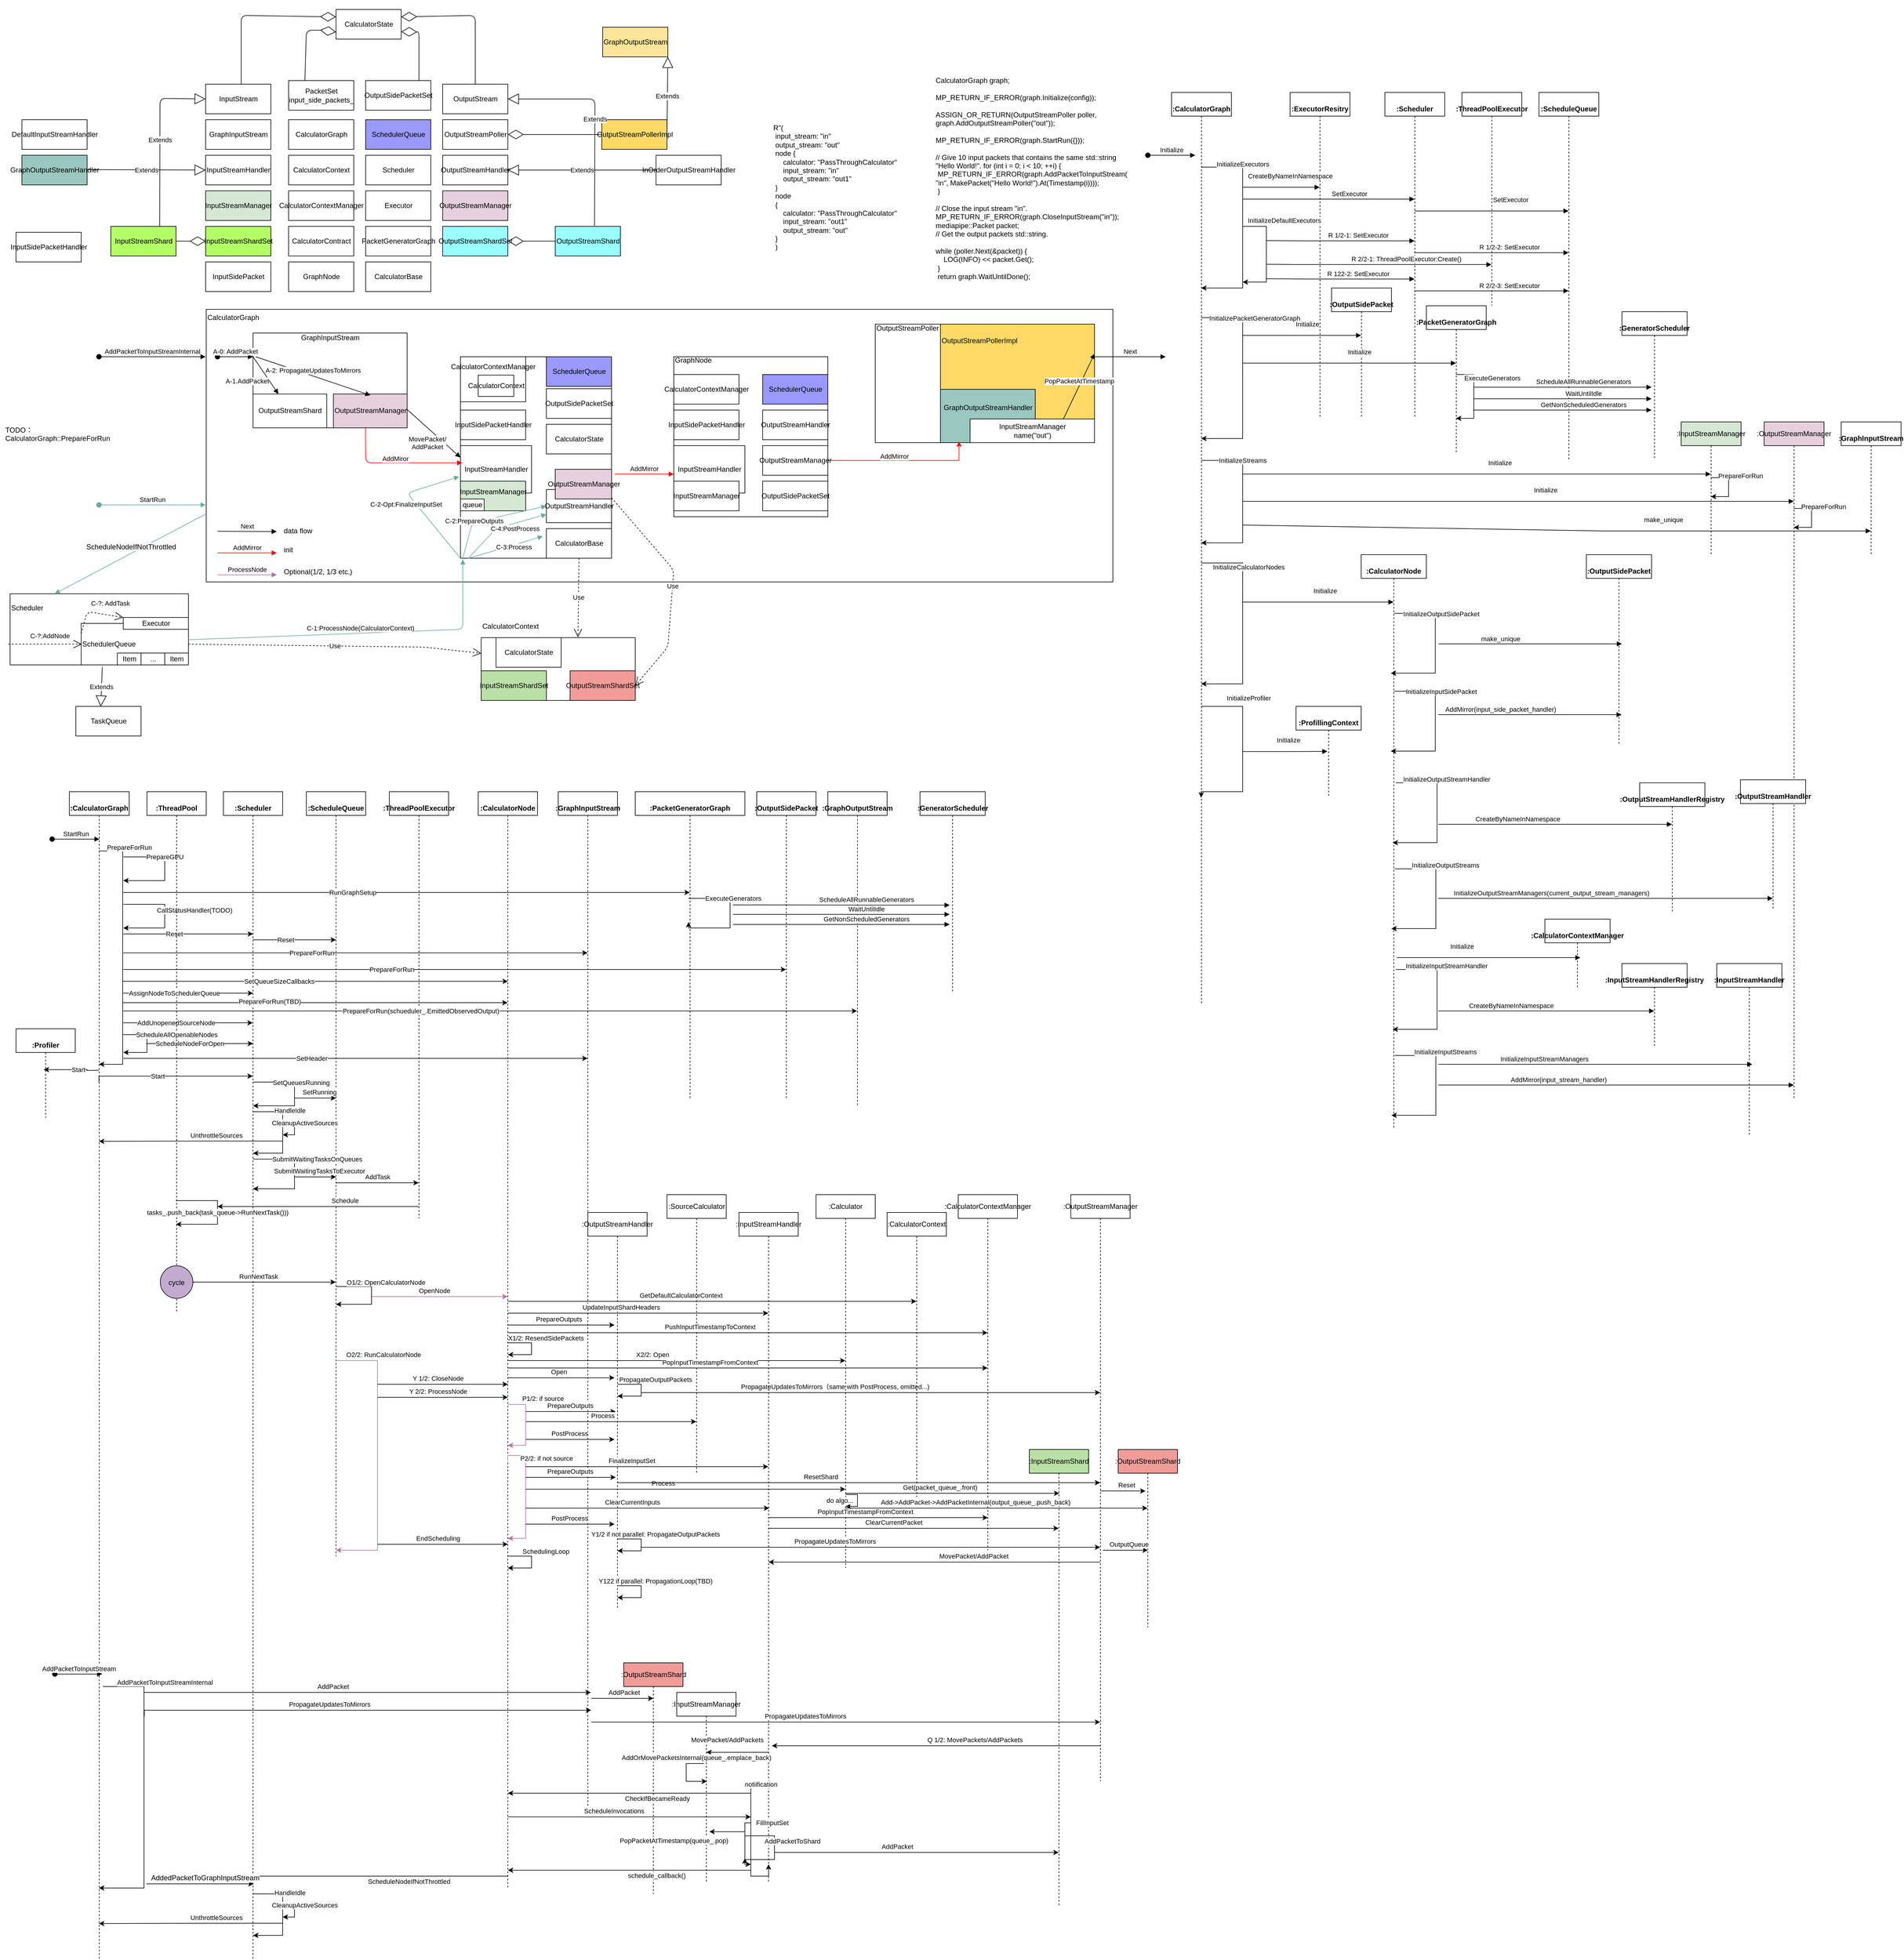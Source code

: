 <mxfile version="13.10.1" type="github">
  <diagram id="dAvzmWWmF4vz5P4AHdHi" name="Page-1">
    <mxGraphModel dx="1717" dy="1963" grid="1" gridSize="10" guides="1" tooltips="1" connect="1" arrows="1" fold="1" page="1" pageScale="1" pageWidth="827" pageHeight="1169" math="0" shadow="0">
      <root>
        <mxCell id="0" />
        <mxCell id="1" parent="0" />
        <mxCell id="XJ3LXA7MW8zPhXsOhgYq-1" value="CalculatorGraph&lt;br&gt;&lt;br&gt;&lt;br&gt;&lt;br&gt;&lt;br&gt;&lt;br&gt;&lt;br&gt;&lt;br&gt;&lt;br&gt;&lt;br&gt;&lt;br&gt;&lt;br&gt;&lt;br&gt;&lt;br&gt;&lt;br&gt;&lt;br&gt;&lt;br&gt;&lt;br&gt;&lt;br&gt;&lt;br&gt;&lt;br&gt;&lt;br&gt;&lt;br&gt;&lt;br&gt;&lt;br&gt;&lt;br&gt;&lt;br&gt;&lt;br&gt;&lt;br&gt;&lt;br&gt;&lt;br&gt;" style="html=1;align=left;" parent="1" vertex="1">
          <mxGeometry x="-109" y="306" width="1530" height="460" as="geometry" />
        </mxCell>
        <mxCell id="XJ3LXA7MW8zPhXsOhgYq-2" value="GraphInputStream" style="html=1;" parent="1" vertex="1">
          <mxGeometry x="-110" y="-14" width="110" height="50" as="geometry" />
        </mxCell>
        <mxCell id="XJ3LXA7MW8zPhXsOhgYq-3" value="InputStreamHandler" style="html=1;" parent="1" vertex="1">
          <mxGeometry x="-110" y="46" width="110" height="50" as="geometry" />
        </mxCell>
        <mxCell id="XJ3LXA7MW8zPhXsOhgYq-4" value="InputStreamManager" style="html=1;fillColor=#D5E8D4;" parent="1" vertex="1">
          <mxGeometry x="-110" y="106" width="110" height="50" as="geometry" />
        </mxCell>
        <mxCell id="XJ3LXA7MW8zPhXsOhgYq-5" value="GraphNode" style="html=1;" parent="1" vertex="1">
          <mxGeometry x="30" y="226" width="110" height="50" as="geometry" />
        </mxCell>
        <mxCell id="XJ3LXA7MW8zPhXsOhgYq-7" value="CalculatorContract" style="html=1;" parent="1" vertex="1">
          <mxGeometry x="30" y="166" width="110" height="50" as="geometry" />
        </mxCell>
        <mxCell id="XJ3LXA7MW8zPhXsOhgYq-8" value="CalculatorContext" style="html=1;" parent="1" vertex="1">
          <mxGeometry x="30" y="46" width="110" height="50" as="geometry" />
        </mxCell>
        <mxCell id="XJ3LXA7MW8zPhXsOhgYq-9" value="InputSidePacket" style="html=1;" parent="1" vertex="1">
          <mxGeometry x="-110" y="226" width="110" height="50" as="geometry" />
        </mxCell>
        <mxCell id="XJ3LXA7MW8zPhXsOhgYq-10" value="OutputSidePacketSet" style="html=1;" parent="1" vertex="1">
          <mxGeometry x="160" y="-80" width="110" height="50" as="geometry" />
        </mxCell>
        <mxCell id="XJ3LXA7MW8zPhXsOhgYq-11" value="InputStreamShardSet" style="html=1;fillColor=#B3FF66;" parent="1" vertex="1">
          <mxGeometry x="-110" y="166" width="110" height="50" as="geometry" />
        </mxCell>
        <mxCell id="XJ3LXA7MW8zPhXsOhgYq-12" value="OutputStreamShardSet" style="html=1;fillColor=#99FFFF;" parent="1" vertex="1">
          <mxGeometry x="290" y="166" width="110" height="50" as="geometry" />
        </mxCell>
        <mxCell id="XJ3LXA7MW8zPhXsOhgYq-14" value="OutputStreamHandler" style="html=1;" parent="1" vertex="1">
          <mxGeometry x="290" y="46" width="110" height="50" as="geometry" />
        </mxCell>
        <mxCell id="XJ3LXA7MW8zPhXsOhgYq-15" value="OutputStreamManager" style="html=1;fillColor=#E6D0DE;" parent="1" vertex="1">
          <mxGeometry x="290" y="106" width="110" height="50" as="geometry" />
        </mxCell>
        <mxCell id="XJ3LXA7MW8zPhXsOhgYq-16" value="OutputStreamPoller" style="html=1;" parent="1" vertex="1">
          <mxGeometry x="290" y="-14" width="110" height="50" as="geometry" />
        </mxCell>
        <mxCell id="XJ3LXA7MW8zPhXsOhgYq-17" value="CalculatorGraph" style="html=1;" parent="1" vertex="1">
          <mxGeometry x="30" y="-14" width="110" height="50" as="geometry" />
        </mxCell>
        <mxCell id="XJ3LXA7MW8zPhXsOhgYq-18" value="SchedulerQueue" style="html=1;fillColor=#9999FF;" parent="1" vertex="1">
          <mxGeometry x="160" y="-14" width="110" height="50" as="geometry" />
        </mxCell>
        <mxCell id="XJ3LXA7MW8zPhXsOhgYq-19" value="Scheduler" style="html=1;" parent="1" vertex="1">
          <mxGeometry x="160" y="46" width="110" height="50" as="geometry" />
        </mxCell>
        <mxCell id="XJ3LXA7MW8zPhXsOhgYq-21" value="Executor" style="html=1;" parent="1" vertex="1">
          <mxGeometry x="160" y="106" width="110" height="50" as="geometry" />
        </mxCell>
        <mxCell id="XJ3LXA7MW8zPhXsOhgYq-22" value="&lt;div&gt;&lt;span&gt;Scheduler&lt;/span&gt;&lt;/div&gt;&lt;br&gt;&lt;br&gt;&lt;br&gt;&lt;br&gt;&lt;br&gt;" style="html=1;align=left;" parent="1" vertex="1">
          <mxGeometry x="-440" y="786" width="301" height="120" as="geometry" />
        </mxCell>
        <mxCell id="XJ3LXA7MW8zPhXsOhgYq-23" value="SchedulerQueue" style="html=1;align=left;" parent="1" vertex="1">
          <mxGeometry x="-320" y="836" width="181" height="70" as="geometry" />
        </mxCell>
        <mxCell id="XJ3LXA7MW8zPhXsOhgYq-20" value="Executor" style="html=1;" parent="1" vertex="1">
          <mxGeometry x="-249" y="826" width="110" height="20" as="geometry" />
        </mxCell>
        <mxCell id="XJ3LXA7MW8zPhXsOhgYq-25" value="PacketGeneratorGraph" style="html=1;" parent="1" vertex="1">
          <mxGeometry x="160" y="166" width="110" height="50" as="geometry" />
        </mxCell>
        <mxCell id="XJ3LXA7MW8zPhXsOhgYq-30" value="OutputStream" style="html=1;" parent="1" vertex="1">
          <mxGeometry x="290" y="-74" width="110" height="50" as="geometry" />
        </mxCell>
        <mxCell id="XJ3LXA7MW8zPhXsOhgYq-35" value="" style="group" parent="1" vertex="1" connectable="0">
          <mxGeometry x="-90" y="346" width="320" height="160" as="geometry" />
        </mxCell>
        <mxCell id="XJ3LXA7MW8zPhXsOhgYq-32" value="" style="group" parent="XJ3LXA7MW8zPhXsOhgYq-35" vertex="1" connectable="0">
          <mxGeometry x="60" width="260" height="160" as="geometry" />
        </mxCell>
        <mxCell id="XJ3LXA7MW8zPhXsOhgYq-27" value="&lt;div style=&quot;text-align: left&quot;&gt;&lt;span&gt;GraphInputStream&lt;/span&gt;&lt;/div&gt;&lt;div style=&quot;text-align: left&quot;&gt;&lt;br&gt;&lt;/div&gt;&lt;br&gt;&lt;br&gt;&lt;br&gt;&lt;br&gt;&lt;br&gt;&lt;br&gt;&lt;br&gt;&lt;br&gt;&lt;div style=&quot;text-align: left&quot;&gt;&lt;br&gt;&lt;/div&gt;" style="html=1;" parent="XJ3LXA7MW8zPhXsOhgYq-32" vertex="1">
          <mxGeometry width="260" height="160" as="geometry" />
        </mxCell>
        <mxCell id="XJ3LXA7MW8zPhXsOhgYq-29" value="OutputStreamShard" style="html=1;" parent="XJ3LXA7MW8zPhXsOhgYq-32" vertex="1">
          <mxGeometry y="102.857" width="124.348" height="57.143" as="geometry" />
        </mxCell>
        <mxCell id="XJ3LXA7MW8zPhXsOhgYq-31" value="OutputStreamManager" style="html=1;fillColor=#E6D0DE;" parent="XJ3LXA7MW8zPhXsOhgYq-32" vertex="1">
          <mxGeometry x="135.652" y="102.857" width="124.348" height="57.143" as="geometry" />
        </mxCell>
        <mxCell id="_TtrgF-6V0Fd3hpmhVeo-12" value="A-2: PropagateUpdatesToMirrors" style="html=1;verticalAlign=bottom;endArrow=block;" parent="XJ3LXA7MW8zPhXsOhgYq-32" edge="1">
          <mxGeometry width="80" relative="1" as="geometry">
            <mxPoint x="4.35" y="40" as="sourcePoint" />
            <mxPoint x="198" y="105" as="targetPoint" />
          </mxGeometry>
        </mxCell>
        <mxCell id="_TtrgF-6V0Fd3hpmhVeo-15" value="A-1.AddPacket" style="html=1;verticalAlign=bottom;endArrow=block;exitX=0;exitY=0.25;exitDx=0;exitDy=0;" parent="XJ3LXA7MW8zPhXsOhgYq-32" source="XJ3LXA7MW8zPhXsOhgYq-27" target="XJ3LXA7MW8zPhXsOhgYq-29" edge="1">
          <mxGeometry x="-0.06" y="-36" width="80" relative="1" as="geometry">
            <mxPoint x="14.35" y="50" as="sourcePoint" />
            <mxPoint x="208" y="115" as="targetPoint" />
            <mxPoint as="offset" />
          </mxGeometry>
        </mxCell>
        <mxCell id="XJ3LXA7MW8zPhXsOhgYq-34" value="A-0: AddPacket" style="html=1;verticalAlign=bottom;startArrow=oval;startFill=1;endArrow=block;startSize=8;" parent="XJ3LXA7MW8zPhXsOhgYq-35" edge="1">
          <mxGeometry width="60" relative="1" as="geometry">
            <mxPoint y="40" as="sourcePoint" />
            <mxPoint x="60" y="40" as="targetPoint" />
          </mxGeometry>
        </mxCell>
        <mxCell id="XJ3LXA7MW8zPhXsOhgYq-36" value="AddPacketToInputStreamInternal" style="html=1;verticalAlign=bottom;startArrow=oval;startFill=1;endArrow=block;startSize=8;" parent="1" edge="1">
          <mxGeometry width="60" relative="1" as="geometry">
            <mxPoint x="-290" y="386" as="sourcePoint" />
            <mxPoint x="-110" y="386" as="targetPoint" />
          </mxGeometry>
        </mxCell>
        <mxCell id="XJ3LXA7MW8zPhXsOhgYq-42" value="GraphOutputStreamHandler" style="html=1;fillColor=#9AC7BF;" parent="1" vertex="1">
          <mxGeometry x="-420" y="46" width="110" height="50" as="geometry" />
        </mxCell>
        <mxCell id="XJ3LXA7MW8zPhXsOhgYq-44" value="Extends" style="endArrow=block;endSize=16;endFill=0;html=1;entryX=0;entryY=0.5;entryDx=0;entryDy=0;" parent="1" target="XJ3LXA7MW8zPhXsOhgYq-3" edge="1">
          <mxGeometry width="160" relative="1" as="geometry">
            <mxPoint x="-310" y="70.29" as="sourcePoint" />
            <mxPoint x="-150" y="70.29" as="targetPoint" />
          </mxGeometry>
        </mxCell>
        <mxCell id="XJ3LXA7MW8zPhXsOhgYq-48" value="GraphOutputStream" style="html=1;fillColor=#FFE599;" parent="1" vertex="1">
          <mxGeometry x="560" y="-170" width="110" height="50" as="geometry" />
        </mxCell>
        <mxCell id="XJ3LXA7MW8zPhXsOhgYq-50" value="OutputStreamPollerImpl" style="html=1;fillColor=#FFD966;" parent="1" vertex="1">
          <mxGeometry x="558.5" y="-14" width="110" height="50" as="geometry" />
        </mxCell>
        <mxCell id="XJ3LXA7MW8zPhXsOhgYq-51" value="Extends" style="endArrow=block;endSize=16;endFill=0;html=1;exitX=1;exitY=0.5;exitDx=0;exitDy=0;entryX=1;entryY=1;entryDx=0;entryDy=0;" parent="1" source="XJ3LXA7MW8zPhXsOhgYq-50" target="XJ3LXA7MW8zPhXsOhgYq-48" edge="1">
          <mxGeometry width="160" relative="1" as="geometry">
            <mxPoint x="600" y="176" as="sourcePoint" />
            <mxPoint x="760" y="176" as="targetPoint" />
          </mxGeometry>
        </mxCell>
        <mxCell id="XJ3LXA7MW8zPhXsOhgYq-47" value="" style="group;fillColor=#FFE599;container=0;" parent="1" vertex="1" connectable="0">
          <mxGeometry x="1130" y="396.81" width="260" height="134.19" as="geometry" />
        </mxCell>
        <mxCell id="XJ3LXA7MW8zPhXsOhgYq-54" value="" style="group" parent="1" vertex="1" connectable="0">
          <mxGeometry x="1020" y="331" width="370" height="200.01" as="geometry" />
        </mxCell>
        <mxCell id="XJ3LXA7MW8zPhXsOhgYq-52" value="&lt;div style=&quot;text-align: justify&quot;&gt;&lt;span&gt;OutputStreamPoller&lt;/span&gt;&lt;/div&gt;&lt;div style=&quot;text-align: justify&quot;&gt;&lt;span&gt;&lt;br&gt;&lt;/span&gt;&lt;/div&gt;&lt;div style=&quot;text-align: justify&quot;&gt;&lt;span&gt;&lt;br&gt;&lt;/span&gt;&lt;/div&gt;&lt;div style=&quot;text-align: justify&quot;&gt;&lt;span&gt;&lt;br&gt;&lt;/span&gt;&lt;/div&gt;&lt;div style=&quot;text-align: justify&quot;&gt;&lt;span&gt;&lt;br&gt;&lt;/span&gt;&lt;/div&gt;&lt;div style=&quot;text-align: justify&quot;&gt;&lt;span&gt;&lt;br&gt;&lt;/span&gt;&lt;/div&gt;&lt;div style=&quot;text-align: justify&quot;&gt;&lt;span&gt;&lt;br&gt;&lt;/span&gt;&lt;/div&gt;&lt;div style=&quot;text-align: justify&quot;&gt;&lt;span&gt;&lt;br&gt;&lt;/span&gt;&lt;/div&gt;&lt;div style=&quot;text-align: justify&quot;&gt;&lt;span&gt;&lt;br&gt;&lt;/span&gt;&lt;/div&gt;&lt;div style=&quot;text-align: justify&quot;&gt;&lt;span&gt;&lt;br&gt;&lt;/span&gt;&lt;/div&gt;&lt;div style=&quot;text-align: justify&quot;&gt;&lt;span&gt;&lt;br&gt;&lt;/span&gt;&lt;/div&gt;&lt;div style=&quot;text-align: justify&quot;&gt;&lt;span&gt;&lt;br&gt;&lt;/span&gt;&lt;/div&gt;&lt;div style=&quot;text-align: justify&quot;&gt;&lt;span&gt;&lt;br&gt;&lt;/span&gt;&lt;/div&gt;&lt;div style=&quot;text-align: justify&quot;&gt;&lt;span&gt;&lt;br&gt;&lt;/span&gt;&lt;/div&gt;" style="html=1;align=left;" parent="XJ3LXA7MW8zPhXsOhgYq-54" vertex="1">
          <mxGeometry width="370" height="200" as="geometry" />
        </mxCell>
        <mxCell id="XJ3LXA7MW8zPhXsOhgYq-37" value="OutputStreamPollerImpl&lt;br&gt;&lt;br&gt;&lt;br&gt;&lt;br&gt;&lt;br&gt;&lt;br&gt;&lt;br&gt;&lt;br&gt;&lt;br&gt;&lt;br&gt;&lt;br&gt;" style="html=1;fillColor=#FFD966;align=left;" parent="XJ3LXA7MW8zPhXsOhgYq-54" vertex="1">
          <mxGeometry x="110" width="260" height="200" as="geometry" />
        </mxCell>
        <mxCell id="XJ3LXA7MW8zPhXsOhgYq-45" value="GraphOutputStreamHandler&lt;br&gt;&lt;br&gt;&lt;br&gt;" style="html=1;fillColor=#9AC7BF;" parent="XJ3LXA7MW8zPhXsOhgYq-54" vertex="1">
          <mxGeometry x="110" y="110" width="160" height="90" as="geometry" />
        </mxCell>
        <mxCell id="_TtrgF-6V0Fd3hpmhVeo-1" value="PopPacketAtTimestamp" style="html=1;verticalAlign=bottom;endArrow=block;exitX=0.75;exitY=0;exitDx=0;exitDy=0;entryX=1;entryY=0.25;entryDx=0;entryDy=0;" parent="XJ3LXA7MW8zPhXsOhgYq-54" source="XJ3LXA7MW8zPhXsOhgYq-41" target="XJ3LXA7MW8zPhXsOhgYq-52" edge="1">
          <mxGeometry width="80" relative="1" as="geometry">
            <mxPoint x="450" y="145" as="sourcePoint" />
            <mxPoint x="570" y="145" as="targetPoint" />
          </mxGeometry>
        </mxCell>
        <mxCell id="XJ3LXA7MW8zPhXsOhgYq-41" value="InputStreamManager&lt;br&gt;name(&quot;out&quot;)" style="html=1;" parent="XJ3LXA7MW8zPhXsOhgYq-54" vertex="1">
          <mxGeometry x="160" y="160" width="210" height="40.01" as="geometry" />
        </mxCell>
        <mxCell id="XJ3LXA7MW8zPhXsOhgYq-55" value="Next" style="html=1;verticalAlign=bottom;endArrow=block;" parent="1" edge="1">
          <mxGeometry width="80" relative="1" as="geometry">
            <mxPoint x="1390" y="386" as="sourcePoint" />
            <mxPoint x="1510" y="386" as="targetPoint" />
          </mxGeometry>
        </mxCell>
        <mxCell id="XJ3LXA7MW8zPhXsOhgYq-56" value="GraphNode&lt;br&gt;&lt;br&gt;&lt;br&gt;&lt;br&gt;&lt;br&gt;&lt;br&gt;&lt;br&gt;&lt;br&gt;&lt;br&gt;&lt;br&gt;&lt;br&gt;&lt;br&gt;&lt;br&gt;&lt;br&gt;&lt;br&gt;&lt;br&gt;&lt;br&gt;&lt;br&gt;&lt;br&gt;" style="html=1;align=left;" parent="1" vertex="1">
          <mxGeometry x="680" y="386" width="260" height="270" as="geometry" />
        </mxCell>
        <mxCell id="XJ3LXA7MW8zPhXsOhgYq-59" style="edgeStyle=orthogonalEdgeStyle;rounded=0;orthogonalLoop=1;jettySize=auto;html=1;exitX=1;exitY=0.5;exitDx=0;exitDy=0;entryX=0.382;entryY=0.99;entryDx=0;entryDy=0;entryPerimeter=0;strokeColor=#FF0000;" parent="1" source="XJ3LXA7MW8zPhXsOhgYq-57" target="XJ3LXA7MW8zPhXsOhgYq-52" edge="1">
          <mxGeometry relative="1" as="geometry">
            <Array as="points">
              <mxPoint x="1161" y="561" />
            </Array>
          </mxGeometry>
        </mxCell>
        <mxCell id="XJ3LXA7MW8zPhXsOhgYq-60" value="AddMirror" style="edgeLabel;html=1;align=center;verticalAlign=middle;resizable=0;points=[];" parent="XJ3LXA7MW8zPhXsOhgYq-59" vertex="1" connectable="0">
          <mxGeometry x="-0.117" y="7" relative="1" as="geometry">
            <mxPoint as="offset" />
          </mxGeometry>
        </mxCell>
        <mxCell id="XJ3LXA7MW8zPhXsOhgYq-57" value="OutputStreamManager" style="html=1;" parent="1" vertex="1">
          <mxGeometry x="830" y="536" width="110" height="50" as="geometry" />
        </mxCell>
        <mxCell id="XJ3LXA7MW8zPhXsOhgYq-61" value="OutputSidePacketSet" style="html=1;" parent="1" vertex="1">
          <mxGeometry x="830" y="596" width="110" height="50" as="geometry" />
        </mxCell>
        <mxCell id="_TtrgF-6V0Fd3hpmhVeo-2" value="R&quot;(&lt;br&gt;&amp;nbsp;input_stream: &quot;in&quot; &lt;br&gt;&amp;nbsp;output_stream: &quot;out&quot; &lt;br&gt;&amp;nbsp;node { &lt;br&gt;&amp;nbsp; &amp;nbsp; &amp;nbsp;calculator: &quot;PassThroughCalculator&quot; &lt;br&gt;&amp;nbsp; &amp;nbsp; &amp;nbsp;input_stream: &quot;in&quot; &lt;br&gt;&amp;nbsp; &amp;nbsp; &amp;nbsp;output_stream: &quot;out1&quot; &lt;br&gt;&amp;nbsp;}&lt;br&gt;&amp;nbsp;node&lt;br&gt;&amp;nbsp;{ &lt;br&gt;&amp;nbsp; &amp;nbsp; &amp;nbsp;calculator: &quot;PassThroughCalculator&quot; &lt;br&gt;&amp;nbsp; &amp;nbsp; &amp;nbsp;input_stream: &quot;out1&quot; &lt;br&gt;&amp;nbsp; &amp;nbsp; &amp;nbsp;output_stream: &quot;out&quot;&lt;br&gt;&amp;nbsp;} &lt;br&gt;&amp;nbsp;)&lt;br&gt;" style="text;whiteSpace=wrap;html=1;shadow=0;" parent="1" vertex="1">
          <mxGeometry x="845.5" y="-14" width="249" height="230" as="geometry" />
        </mxCell>
        <mxCell id="_TtrgF-6V0Fd3hpmhVeo-3" value="CalculatorContext&lt;br&gt;&lt;br&gt;&lt;br&gt;&lt;br&gt;&lt;br&gt;&lt;br&gt;&lt;br&gt;&lt;br&gt;&lt;br&gt;&lt;br&gt;&lt;br&gt;" style="html=1;align=left;" parent="1" vertex="1">
          <mxGeometry x="355" y="860" width="260" height="106" as="geometry" />
        </mxCell>
        <mxCell id="_TtrgF-6V0Fd3hpmhVeo-4" value="InputStreamShard" style="html=1;fillColor=#B3FF66;" parent="1" vertex="1">
          <mxGeometry x="-270" y="166" width="110" height="50" as="geometry" />
        </mxCell>
        <mxCell id="_TtrgF-6V0Fd3hpmhVeo-5" value="OutputStreamShard" style="html=1;fillColor=#99FFFF;" parent="1" vertex="1">
          <mxGeometry x="480" y="166" width="110" height="50" as="geometry" />
        </mxCell>
        <mxCell id="_TtrgF-6V0Fd3hpmhVeo-6" value="" style="endArrow=diamondThin;endFill=0;endSize=24;html=1;entryX=0;entryY=0.5;entryDx=0;entryDy=0;exitX=1;exitY=0.5;exitDx=0;exitDy=0;" parent="1" source="_TtrgF-6V0Fd3hpmhVeo-4" target="XJ3LXA7MW8zPhXsOhgYq-11" edge="1">
          <mxGeometry width="160" relative="1" as="geometry">
            <mxPoint x="-180" y="191" as="sourcePoint" />
            <mxPoint x="-140" y="190.5" as="targetPoint" />
          </mxGeometry>
        </mxCell>
        <mxCell id="_TtrgF-6V0Fd3hpmhVeo-7" value="" style="endArrow=diamondThin;endFill=0;endSize=24;html=1;entryX=1;entryY=0.5;entryDx=0;entryDy=0;exitX=0;exitY=0.5;exitDx=0;exitDy=0;" parent="1" source="_TtrgF-6V0Fd3hpmhVeo-5" target="XJ3LXA7MW8zPhXsOhgYq-12" edge="1">
          <mxGeometry width="160" relative="1" as="geometry">
            <mxPoint x="434" y="226" as="sourcePoint" />
            <mxPoint x="504" y="226" as="targetPoint" />
          </mxGeometry>
        </mxCell>
        <mxCell id="_TtrgF-6V0Fd3hpmhVeo-8" value="InputStream" style="html=1;" parent="1" vertex="1">
          <mxGeometry x="-110" y="-74" width="110" height="50" as="geometry" />
        </mxCell>
        <mxCell id="_TtrgF-6V0Fd3hpmhVeo-9" value="InputStreamShardSet" style="html=1;fillColor=#B9E0A5;" parent="1" vertex="1">
          <mxGeometry x="355" y="916" width="110" height="50" as="geometry" />
        </mxCell>
        <mxCell id="_TtrgF-6V0Fd3hpmhVeo-10" value="OutputStreamShardSet" style="html=1;fillColor=#F19C99;" parent="1" vertex="1">
          <mxGeometry x="505" y="916" width="110" height="50" as="geometry" />
        </mxCell>
        <mxCell id="_TtrgF-6V0Fd3hpmhVeo-11" value="CalculatorContextManager" style="html=1;" parent="1" vertex="1">
          <mxGeometry x="30" y="106" width="110" height="50" as="geometry" />
        </mxCell>
        <mxCell id="_TtrgF-6V0Fd3hpmhVeo-16" value="CalculatorContextManager" style="html=1;" parent="1" vertex="1">
          <mxGeometry x="680" y="416" width="110" height="50" as="geometry" />
        </mxCell>
        <mxCell id="_TtrgF-6V0Fd3hpmhVeo-17" value="InputSidePacketHandler" style="html=1;" parent="1" vertex="1">
          <mxGeometry x="680" y="476" width="110" height="50" as="geometry" />
        </mxCell>
        <mxCell id="_TtrgF-6V0Fd3hpmhVeo-18" value="InputSidePacketHandler" style="html=1;" parent="1" vertex="1">
          <mxGeometry x="-430" y="176" width="110" height="50" as="geometry" />
        </mxCell>
        <mxCell id="_TtrgF-6V0Fd3hpmhVeo-19" value="InputStreamHandler&lt;br&gt;" style="html=1;" parent="1" vertex="1">
          <mxGeometry x="680" y="536" width="120" height="80" as="geometry" />
        </mxCell>
        <mxCell id="_TtrgF-6V0Fd3hpmhVeo-20" value="OutputStreamHandler" style="html=1;" parent="1" vertex="1">
          <mxGeometry x="830" y="476" width="110" height="50" as="geometry" />
        </mxCell>
        <mxCell id="_TtrgF-6V0Fd3hpmhVeo-21" value="SchedulerQueue" style="html=1;fillColor=#9999FF;" parent="1" vertex="1">
          <mxGeometry x="830" y="416" width="110" height="50" as="geometry" />
        </mxCell>
        <mxCell id="_TtrgF-6V0Fd3hpmhVeo-22" value="InputStreamManager" style="html=1;" parent="1" vertex="1">
          <mxGeometry x="680" y="596" width="110" height="50" as="geometry" />
        </mxCell>
        <mxCell id="_TtrgF-6V0Fd3hpmhVeo-23" value="GraphNode&lt;br&gt;&lt;br&gt;&lt;br&gt;&lt;br&gt;&lt;br&gt;&lt;br&gt;&lt;br&gt;&lt;br&gt;&lt;br&gt;&lt;br&gt;&lt;br&gt;&lt;br&gt;&lt;br&gt;&lt;br&gt;&lt;br&gt;&lt;br&gt;&lt;br&gt;&lt;br&gt;&lt;br&gt;&lt;br&gt;" style="html=1;align=left;" parent="1" vertex="1">
          <mxGeometry x="320" y="386" width="255" height="340" as="geometry" />
        </mxCell>
        <mxCell id="_TtrgF-6V0Fd3hpmhVeo-25" value="OutputSidePacketSet" style="html=1;" parent="1" vertex="1">
          <mxGeometry x="465" y="440" width="110" height="50" as="geometry" />
        </mxCell>
        <mxCell id="_TtrgF-6V0Fd3hpmhVeo-26" value="&lt;br&gt;CalculatorContextManager&lt;br&gt;&lt;br&gt;&lt;br&gt;&lt;br&gt;&lt;br&gt;" style="html=1;" parent="1" vertex="1">
          <mxGeometry x="320" y="386" width="110" height="76" as="geometry" />
        </mxCell>
        <mxCell id="_TtrgF-6V0Fd3hpmhVeo-27" value="InputSidePacketHandler" style="html=1;" parent="1" vertex="1">
          <mxGeometry x="320" y="476" width="110" height="50" as="geometry" />
        </mxCell>
        <mxCell id="_TtrgF-6V0Fd3hpmhVeo-28" value="InputStreamHandler&lt;br&gt;" style="html=1;" parent="1" vertex="1">
          <mxGeometry x="320" y="536" width="120" height="80" as="geometry" />
        </mxCell>
        <mxCell id="_TtrgF-6V0Fd3hpmhVeo-29" value="OutputStreamHandler" style="html=1;" parent="1" vertex="1">
          <mxGeometry x="465" y="610" width="110" height="56" as="geometry" />
        </mxCell>
        <mxCell id="_TtrgF-6V0Fd3hpmhVeo-30" value="SchedulerQueue" style="html=1;fillColor=#9999FF;" parent="1" vertex="1">
          <mxGeometry x="465" y="386" width="110" height="50" as="geometry" />
        </mxCell>
        <mxCell id="_TtrgF-6V0Fd3hpmhVeo-31" value="InputStreamManager&lt;br&gt;&lt;br&gt;" style="html=1;fillColor=#D5E8D4;" parent="1" vertex="1">
          <mxGeometry x="320" y="596" width="110" height="50" as="geometry" />
        </mxCell>
        <mxCell id="_TtrgF-6V0Fd3hpmhVeo-34" value="AddMirror" style="html=1;verticalAlign=bottom;endArrow=block;strokeColor=#FF0000;" parent="1" edge="1">
          <mxGeometry width="80" relative="1" as="geometry">
            <mxPoint x="580" y="584" as="sourcePoint" />
            <mxPoint x="680" y="584" as="targetPoint" />
          </mxGeometry>
        </mxCell>
        <mxCell id="_TtrgF-6V0Fd3hpmhVeo-35" value="MovePacket/&lt;br&gt;AddPacket" style="html=1;verticalAlign=bottom;endArrow=block;exitX=0.996;exitY=0.8;exitDx=0;exitDy=0;exitPerimeter=0;entryX=0;entryY=0.25;entryDx=0;entryDy=0;" parent="1" source="XJ3LXA7MW8zPhXsOhgYq-27" target="_TtrgF-6V0Fd3hpmhVeo-28" edge="1">
          <mxGeometry x="0.214" y="-31" width="80" relative="1" as="geometry">
            <mxPoint x="140" y="575.5" as="sourcePoint" />
            <mxPoint x="260" y="575.5" as="targetPoint" />
            <mxPoint as="offset" />
          </mxGeometry>
        </mxCell>
        <mxCell id="_TtrgF-6V0Fd3hpmhVeo-36" value="AddMirror" style="html=1;verticalAlign=bottom;endArrow=block;strokeColor=#FF0000;" parent="1" edge="1">
          <mxGeometry width="80" relative="1" as="geometry">
            <mxPoint x="-90" y="717" as="sourcePoint" />
            <mxPoint x="10" y="717" as="targetPoint" />
          </mxGeometry>
        </mxCell>
        <mxCell id="_TtrgF-6V0Fd3hpmhVeo-37" value="Next" style="html=1;verticalAlign=bottom;endArrow=block;" parent="1" edge="1">
          <mxGeometry width="80" relative="1" as="geometry">
            <mxPoint x="-90" y="680.5" as="sourcePoint" />
            <mxPoint x="10" y="681" as="targetPoint" />
          </mxGeometry>
        </mxCell>
        <mxCell id="_TtrgF-6V0Fd3hpmhVeo-38" value="data flow" style="text;whiteSpace=wrap;html=1;" parent="1" vertex="1">
          <mxGeometry x="20" y="666" width="60" height="30" as="geometry" />
        </mxCell>
        <mxCell id="_TtrgF-6V0Fd3hpmhVeo-39" value="init" style="text;whiteSpace=wrap;html=1;" parent="1" vertex="1">
          <mxGeometry x="20" y="698" width="73" height="30" as="geometry" />
        </mxCell>
        <mxCell id="_TtrgF-6V0Fd3hpmhVeo-45" value="AddMiror" style="html=1;verticalAlign=bottom;endArrow=block;exitX=0.434;exitY=0.977;exitDx=0;exitDy=0;exitPerimeter=0;entryX=0.025;entryY=0.363;entryDx=0;entryDy=0;fillColor=#FF0000;strokeColor=#FF0000;entryPerimeter=0;" parent="1" source="XJ3LXA7MW8zPhXsOhgYq-31" target="_TtrgF-6V0Fd3hpmhVeo-28" edge="1">
          <mxGeometry x="-0.013" y="-2" width="80" relative="1" as="geometry">
            <mxPoint x="160.0" y="535" as="sourcePoint" />
            <mxPoint x="246.04" y="617" as="targetPoint" />
            <mxPoint as="offset" />
            <Array as="points">
              <mxPoint x="160" y="565" />
            </Array>
          </mxGeometry>
        </mxCell>
        <mxCell id="_TtrgF-6V0Fd3hpmhVeo-48" value="DefaultInputStreamHandler" style="html=1;" parent="1" vertex="1">
          <mxGeometry x="-420" y="-14" width="110" height="50" as="geometry" />
        </mxCell>
        <mxCell id="_TtrgF-6V0Fd3hpmhVeo-49" value="InOrderOutputStreamHandler" style="html=1;" parent="1" vertex="1">
          <mxGeometry x="650" y="46" width="110" height="50" as="geometry" />
        </mxCell>
        <mxCell id="_TtrgF-6V0Fd3hpmhVeo-50" value="" style="endArrow=diamondThin;endFill=0;endSize=24;html=1;strokeColor=#000000;fillColor=#FF0000;entryX=1;entryY=0.5;entryDx=0;entryDy=0;exitX=0;exitY=0.5;exitDx=0;exitDy=0;" parent="1" source="XJ3LXA7MW8zPhXsOhgYq-50" target="XJ3LXA7MW8zPhXsOhgYq-16" edge="1">
          <mxGeometry width="160" relative="1" as="geometry">
            <mxPoint x="510" y="136" as="sourcePoint" />
            <mxPoint x="670" y="136" as="targetPoint" />
          </mxGeometry>
        </mxCell>
        <mxCell id="_TtrgF-6V0Fd3hpmhVeo-51" value="Extends" style="endArrow=block;endSize=16;endFill=0;html=1;strokeColor=#000000;fillColor=#FF0000;entryX=1;entryY=0.5;entryDx=0;entryDy=0;exitX=0;exitY=0.5;exitDx=0;exitDy=0;" parent="1" source="_TtrgF-6V0Fd3hpmhVeo-49" target="XJ3LXA7MW8zPhXsOhgYq-14" edge="1">
          <mxGeometry width="160" relative="1" as="geometry">
            <mxPoint x="510" y="136" as="sourcePoint" />
            <mxPoint x="670" y="136" as="targetPoint" />
          </mxGeometry>
        </mxCell>
        <mxCell id="_TtrgF-6V0Fd3hpmhVeo-52" value="C-1:ProcessNode(CalculatorContext)" style="html=1;verticalAlign=bottom;endArrow=block;strokeColor=#67AB9F;exitX=0.996;exitY=0.395;exitDx=0;exitDy=0;exitPerimeter=0;" parent="1" source="XJ3LXA7MW8zPhXsOhgYq-23" edge="1">
          <mxGeometry width="80" relative="1" as="geometry">
            <mxPoint x="-140" y="846" as="sourcePoint" />
            <mxPoint x="324" y="728" as="targetPoint" />
            <Array as="points">
              <mxPoint x="324" y="846" />
            </Array>
          </mxGeometry>
        </mxCell>
        <mxCell id="_TtrgF-6V0Fd3hpmhVeo-54" value="CalculatorBase" style="html=1;" parent="1" vertex="1">
          <mxGeometry x="160" y="226" width="110" height="50" as="geometry" />
        </mxCell>
        <mxCell id="_TtrgF-6V0Fd3hpmhVeo-55" value="CalculatorBase" style="html=1;" parent="1" vertex="1">
          <mxGeometry x="465" y="676" width="110" height="50" as="geometry" />
        </mxCell>
        <mxCell id="_TtrgF-6V0Fd3hpmhVeo-57" value="ProcessNode" style="html=1;verticalAlign=bottom;endArrow=block;strokeColor=#B5739D;" parent="1" edge="1">
          <mxGeometry width="80" relative="1" as="geometry">
            <mxPoint x="-90" y="754" as="sourcePoint" />
            <mxPoint x="10" y="754" as="targetPoint" />
          </mxGeometry>
        </mxCell>
        <mxCell id="_TtrgF-6V0Fd3hpmhVeo-58" value="Optional(1/2, 1/3 etc.)" style="text;whiteSpace=wrap;html=1;" parent="1" vertex="1">
          <mxGeometry x="20" y="735" width="120" height="30" as="geometry" />
        </mxCell>
        <mxCell id="_TtrgF-6V0Fd3hpmhVeo-59" value="C-2:PrepareOutputs" style="html=1;verticalAlign=bottom;endArrow=block;entryX=0;entryY=0.5;entryDx=0;entryDy=0;strokeColor=#67AB9F;" parent="1" target="_TtrgF-6V0Fd3hpmhVeo-29" edge="1">
          <mxGeometry x="-0.326" y="-7" width="80" relative="1" as="geometry">
            <mxPoint x="324" y="726" as="sourcePoint" />
            <mxPoint x="390" y="696" as="targetPoint" />
            <Array as="points">
              <mxPoint x="340" y="666" />
            </Array>
            <mxPoint as="offset" />
          </mxGeometry>
        </mxCell>
        <mxCell id="_TtrgF-6V0Fd3hpmhVeo-60" value="C-3:Process" style="html=1;verticalAlign=bottom;endArrow=block;entryX=-0.055;entryY=0.26;entryDx=0;entryDy=0;strokeColor=#67AB9F;entryPerimeter=0;" parent="1" target="_TtrgF-6V0Fd3hpmhVeo-55" edge="1">
          <mxGeometry x="0.162" y="-12" width="80" relative="1" as="geometry">
            <mxPoint x="334" y="726" as="sourcePoint" />
            <mxPoint x="475" y="651" as="targetPoint" />
            <Array as="points" />
            <mxPoint as="offset" />
          </mxGeometry>
        </mxCell>
        <mxCell id="_TtrgF-6V0Fd3hpmhVeo-61" value="C-4:PostProcess" style="html=1;verticalAlign=bottom;endArrow=block;entryX=0;entryY=0.75;entryDx=0;entryDy=0;strokeColor=#67AB9F;exitX=0.051;exitY=1.001;exitDx=0;exitDy=0;exitPerimeter=0;" parent="1" source="_TtrgF-6V0Fd3hpmhVeo-23" target="_TtrgF-6V0Fd3hpmhVeo-29" edge="1">
          <mxGeometry x="0.232" y="-17" width="80" relative="1" as="geometry">
            <mxPoint x="344" y="736" as="sourcePoint" />
            <mxPoint x="468.95" y="699" as="targetPoint" />
            <Array as="points">
              <mxPoint x="380" y="676" />
            </Array>
            <mxPoint as="offset" />
          </mxGeometry>
        </mxCell>
        <mxCell id="_TtrgF-6V0Fd3hpmhVeo-62" value="Use" style="endArrow=open;endSize=12;dashed=1;html=1;strokeColor=#000000;fillColor=#FF0000;entryX=0;entryY=0.25;entryDx=0;entryDy=0;exitX=1;exitY=0.5;exitDx=0;exitDy=0;" parent="1" source="XJ3LXA7MW8zPhXsOhgYq-23" target="_TtrgF-6V0Fd3hpmhVeo-3" edge="1">
          <mxGeometry width="160" relative="1" as="geometry">
            <mxPoint x="140" y="866" as="sourcePoint" />
            <mxPoint x="500" y="846" as="targetPoint" />
            <Array as="points">
              <mxPoint x="260" y="876" />
            </Array>
          </mxGeometry>
        </mxCell>
        <mxCell id="_TtrgF-6V0Fd3hpmhVeo-64" value="Use" style="endArrow=open;endSize=12;dashed=1;html=1;strokeColor=#000000;fillColor=#FF0000;entryX=1;entryY=0.5;entryDx=0;entryDy=0;exitX=1;exitY=0.25;exitDx=0;exitDy=0;" parent="1" source="_TtrgF-6V0Fd3hpmhVeo-29" target="_TtrgF-6V0Fd3hpmhVeo-10" edge="1">
          <mxGeometry width="160" relative="1" as="geometry">
            <mxPoint x="632.5" y="823.5" as="sourcePoint" />
            <mxPoint x="777.5" y="938.5" as="targetPoint" />
            <Array as="points">
              <mxPoint x="680" y="746" />
              <mxPoint x="670" y="876" />
            </Array>
          </mxGeometry>
        </mxCell>
        <mxCell id="_TtrgF-6V0Fd3hpmhVeo-65" value="Use" style="endArrow=open;endSize=12;dashed=1;html=1;strokeColor=#000000;fillColor=#FF0000;entryX=0.628;entryY=-0.006;entryDx=0;entryDy=0;exitX=0.5;exitY=1;exitDx=0;exitDy=0;entryPerimeter=0;" parent="1" source="_TtrgF-6V0Fd3hpmhVeo-55" target="_TtrgF-6V0Fd3hpmhVeo-3" edge="1">
          <mxGeometry width="160" relative="1" as="geometry">
            <mxPoint x="400" y="746" as="sourcePoint" />
            <mxPoint x="545" y="861" as="targetPoint" />
            <Array as="points" />
          </mxGeometry>
        </mxCell>
        <mxCell id="_TtrgF-6V0Fd3hpmhVeo-66" value="..." style="html=1;" parent="1" vertex="1">
          <mxGeometry x="-219" y="886" width="40" height="20" as="geometry" />
        </mxCell>
        <mxCell id="_TtrgF-6V0Fd3hpmhVeo-67" value="Item" style="html=1;" parent="1" vertex="1">
          <mxGeometry x="-179" y="886" width="40" height="20" as="geometry" />
        </mxCell>
        <mxCell id="_TtrgF-6V0Fd3hpmhVeo-68" value="Item" style="html=1;" parent="1" vertex="1">
          <mxGeometry x="-259" y="886" width="40" height="20" as="geometry" />
        </mxCell>
        <mxCell id="_TtrgF-6V0Fd3hpmhVeo-69" value="TaskQueue" style="html=1;" parent="1" vertex="1">
          <mxGeometry x="-329" y="976" width="110" height="50" as="geometry" />
        </mxCell>
        <mxCell id="_TtrgF-6V0Fd3hpmhVeo-70" value="Extends" style="endArrow=block;endSize=16;endFill=0;html=1;strokeColor=#000000;fillColor=#FF0000;exitX=0.197;exitY=1.052;exitDx=0;exitDy=0;exitPerimeter=0;entryX=0.382;entryY=0.007;entryDx=0;entryDy=0;entryPerimeter=0;" parent="1" source="XJ3LXA7MW8zPhXsOhgYq-23" target="_TtrgF-6V0Fd3hpmhVeo-69" edge="1">
          <mxGeometry width="160" relative="1" as="geometry">
            <mxPoint x="-240" y="926" as="sourcePoint" />
            <mxPoint x="-290" y="954" as="targetPoint" />
          </mxGeometry>
        </mxCell>
        <mxCell id="_TtrgF-6V0Fd3hpmhVeo-72" value="C-?: AddTask" style="endArrow=open;endSize=12;dashed=1;html=1;strokeColor=#000000;fillColor=#FF0000;exitX=0;exitY=0.25;exitDx=0;exitDy=0;entryX=0;entryY=0;entryDx=0;entryDy=0;" parent="1" source="XJ3LXA7MW8zPhXsOhgYq-23" target="XJ3LXA7MW8zPhXsOhgYq-20" edge="1">
          <mxGeometry x="0.486" y="20" width="160" relative="1" as="geometry">
            <mxPoint x="-240" y="626" as="sourcePoint" />
            <mxPoint x="-80" y="626" as="targetPoint" />
            <Array as="points">
              <mxPoint x="-310" y="816" />
            </Array>
            <mxPoint as="offset" />
          </mxGeometry>
        </mxCell>
        <mxCell id="_TtrgF-6V0Fd3hpmhVeo-74" value="C-?:AddNode" style="endArrow=open;endSize=12;dashed=1;html=1;strokeColor=#000000;fillColor=#FF0000;entryX=0;entryY=0.5;entryDx=0;entryDy=0;" parent="1" edge="1">
          <mxGeometry x="0.118" y="14" width="160" relative="1" as="geometry">
            <mxPoint x="-443" y="871" as="sourcePoint" />
            <mxPoint x="-319" y="871" as="targetPoint" />
            <mxPoint as="offset" />
          </mxGeometry>
        </mxCell>
        <mxCell id="_TtrgF-6V0Fd3hpmhVeo-75" value="&lt;span style=&quot;font-size: 12px ; text-align: left ; background-color: rgb(248 , 249 , 250)&quot;&gt;ScheduleNodeIfNotThrottled&lt;/span&gt;" style="html=1;verticalAlign=bottom;endArrow=block;exitX=0;exitY=0.75;exitDx=0;exitDy=0;entryX=0.25;entryY=0;entryDx=0;entryDy=0;fillColor=#FF0000;strokeColor=#67AB9F;" parent="1" source="XJ3LXA7MW8zPhXsOhgYq-1" target="XJ3LXA7MW8zPhXsOhgYq-22" edge="1">
          <mxGeometry x="-0.013" y="-2" width="80" relative="1" as="geometry">
            <mxPoint x="59.999" y="622.996" as="sourcePoint" />
            <mxPoint x="215.38" y="694.31" as="targetPoint" />
            <mxPoint as="offset" />
            <Array as="points" />
          </mxGeometry>
        </mxCell>
        <mxCell id="_TtrgF-6V0Fd3hpmhVeo-76" value="TODO：&lt;br&gt;CalculatorGraph::PrepareForRun" style="text;whiteSpace=wrap;html=1;" parent="1" vertex="1">
          <mxGeometry x="-450" y="496" width="180" height="30" as="geometry" />
        </mxCell>
        <mxCell id="_TtrgF-6V0Fd3hpmhVeo-80" value="StartRun" style="html=1;verticalAlign=bottom;startArrow=oval;startFill=1;endArrow=block;startSize=8;strokeColor=#67AB9F;" parent="1" edge="1">
          <mxGeometry width="60" relative="1" as="geometry">
            <mxPoint x="-290" y="636" as="sourcePoint" />
            <mxPoint x="-110" y="636" as="targetPoint" />
          </mxGeometry>
        </mxCell>
        <mxCell id="_TtrgF-6V0Fd3hpmhVeo-91" value="&lt;br&gt;&lt;b&gt;:CalculatorGraph&lt;/b&gt;" style="shape=umlLifeline;perimeter=lifelinePerimeter;whiteSpace=wrap;html=1;container=1;collapsible=0;recursiveResize=0;outlineConnect=0;fillColor=#FFFFFF;" parent="1" vertex="1">
          <mxGeometry x="-340" y="1120" width="101" height="1970" as="geometry" />
        </mxCell>
        <mxCell id="_TtrgF-6V0Fd3hpmhVeo-92" value="&lt;br&gt;&lt;b&gt;:Scheduler&lt;/b&gt;" style="shape=umlLifeline;perimeter=lifelinePerimeter;whiteSpace=wrap;html=1;container=1;collapsible=0;recursiveResize=0;outlineConnect=0;fillColor=#FFFFFF;" parent="1" vertex="1">
          <mxGeometry x="-80" y="1120" width="100" height="1970" as="geometry" />
        </mxCell>
        <mxCell id="_TtrgF-6V0Fd3hpmhVeo-93" value="&lt;br&gt;&lt;b&gt;:ScheduleQueue&lt;/b&gt;" style="shape=umlLifeline;perimeter=lifelinePerimeter;whiteSpace=wrap;html=1;container=1;collapsible=0;recursiveResize=0;outlineConnect=0;fillColor=#FFFFFF;" parent="1" vertex="1">
          <mxGeometry x="60" y="1120" width="100" height="1290" as="geometry" />
        </mxCell>
        <mxCell id="_TtrgF-6V0Fd3hpmhVeo-115" value="" style="edgeStyle=orthogonalEdgeStyle;rounded=0;orthogonalLoop=1;jettySize=auto;html=1;strokeColor=#000000;fillColor=#FF0000;" parent="_TtrgF-6V0Fd3hpmhVeo-93" edge="1">
          <mxGeometry relative="1" as="geometry">
            <mxPoint x="-90" y="250" as="sourcePoint" />
            <mxPoint x="50" y="250" as="targetPoint" />
            <Array as="points" />
          </mxGeometry>
        </mxCell>
        <mxCell id="_TtrgF-6V0Fd3hpmhVeo-116" value="Reset" style="edgeLabel;html=1;align=center;verticalAlign=middle;resizable=0;points=[];" parent="_TtrgF-6V0Fd3hpmhVeo-115" vertex="1" connectable="0">
          <mxGeometry x="-0.216" relative="1" as="geometry">
            <mxPoint as="offset" />
          </mxGeometry>
        </mxCell>
        <mxCell id="_TtrgF-6V0Fd3hpmhVeo-99" value="" style="edgeStyle=orthogonalEdgeStyle;rounded=0;orthogonalLoop=1;jettySize=auto;html=1;strokeColor=#000000;fillColor=#FF0000;" parent="_TtrgF-6V0Fd3hpmhVeo-93" edge="1">
          <mxGeometry relative="1" as="geometry">
            <mxPoint x="-309" y="170" as="sourcePoint" />
            <mxPoint x="647" y="170" as="targetPoint" />
            <Array as="points">
              <mxPoint x="380" y="170" />
              <mxPoint x="380" y="170" />
            </Array>
          </mxGeometry>
        </mxCell>
        <mxCell id="_TtrgF-6V0Fd3hpmhVeo-100" value="RunGraphSetup" style="edgeLabel;html=1;align=center;verticalAlign=middle;resizable=0;points=[];" parent="_TtrgF-6V0Fd3hpmhVeo-99" vertex="1" connectable="0">
          <mxGeometry x="-0.19" relative="1" as="geometry">
            <mxPoint as="offset" />
          </mxGeometry>
        </mxCell>
        <mxCell id="_TtrgF-6V0Fd3hpmhVeo-94" value="&lt;br&gt;&lt;b&gt;:ThreadPoolExecutor&lt;/b&gt;" style="shape=umlLifeline;perimeter=lifelinePerimeter;whiteSpace=wrap;html=1;container=1;collapsible=0;recursiveResize=0;outlineConnect=0;fillColor=#FFFFFF;" parent="1" vertex="1">
          <mxGeometry x="200" y="1120" width="100" height="720" as="geometry" />
        </mxCell>
        <mxCell id="_TtrgF-6V0Fd3hpmhVeo-98" value="StartRun" style="html=1;verticalAlign=bottom;startArrow=oval;startFill=1;endArrow=block;startSize=8;" parent="1" edge="1">
          <mxGeometry width="60" relative="1" as="geometry">
            <mxPoint x="-369" y="1200" as="sourcePoint" />
            <mxPoint x="-289" y="1200" as="targetPoint" />
          </mxGeometry>
        </mxCell>
        <mxCell id="_TtrgF-6V0Fd3hpmhVeo-101" value="" style="edgeStyle=orthogonalEdgeStyle;rounded=0;orthogonalLoop=1;jettySize=auto;html=1;strokeColor=#000000;fillColor=#FF0000;" parent="1" edge="1">
          <mxGeometry relative="1" as="geometry">
            <mxPoint x="-290" y="1220" as="sourcePoint" />
            <mxPoint x="-290" y="1580" as="targetPoint" />
            <Array as="points">
              <mxPoint x="-250" y="1220" />
              <mxPoint x="-250" y="1580" />
              <mxPoint x="-290" y="1580" />
            </Array>
          </mxGeometry>
        </mxCell>
        <mxCell id="_TtrgF-6V0Fd3hpmhVeo-102" value="PrepareForRun" style="edgeLabel;html=1;align=center;verticalAlign=middle;resizable=0;points=[];" parent="_TtrgF-6V0Fd3hpmhVeo-101" vertex="1" connectable="0">
          <mxGeometry x="-0.19" relative="1" as="geometry">
            <mxPoint x="11" y="-144" as="offset" />
          </mxGeometry>
        </mxCell>
        <mxCell id="_TtrgF-6V0Fd3hpmhVeo-103" value="&lt;br&gt;&lt;b&gt;:CalculatorNode&lt;/b&gt;" style="shape=umlLifeline;perimeter=lifelinePerimeter;whiteSpace=wrap;html=1;container=1;collapsible=0;recursiveResize=0;outlineConnect=0;fillColor=#FFFFFF;" parent="1" vertex="1">
          <mxGeometry x="350" y="1120" width="100" height="1850" as="geometry" />
        </mxCell>
        <mxCell id="_TtrgF-6V0Fd3hpmhVeo-105" value="" style="edgeStyle=orthogonalEdgeStyle;rounded=0;orthogonalLoop=1;jettySize=auto;html=1;strokeColor=#000000;fillColor=#FF0000;" parent="1" target="_TtrgF-6V0Fd3hpmhVeo-92" edge="1">
          <mxGeometry relative="1" as="geometry">
            <mxPoint x="-290" y="1610" as="sourcePoint" />
            <mxPoint x="-71.5" y="1610" as="targetPoint" />
            <Array as="points">
              <mxPoint x="-290" y="1600" />
            </Array>
          </mxGeometry>
        </mxCell>
        <mxCell id="_TtrgF-6V0Fd3hpmhVeo-106" value="Start" style="edgeLabel;html=1;align=center;verticalAlign=middle;resizable=0;points=[];" parent="_TtrgF-6V0Fd3hpmhVeo-105" vertex="1" connectable="0">
          <mxGeometry x="-0.19" relative="1" as="geometry">
            <mxPoint as="offset" />
          </mxGeometry>
        </mxCell>
        <mxCell id="_TtrgF-6V0Fd3hpmhVeo-107" value="&lt;br&gt;&lt;b&gt;:GraphInputStream&lt;/b&gt;" style="shape=umlLifeline;perimeter=lifelinePerimeter;whiteSpace=wrap;html=1;container=1;collapsible=0;recursiveResize=0;outlineConnect=0;fillColor=#FFFFFF;" parent="1" vertex="1">
          <mxGeometry x="485" y="1120" width="100" height="1720" as="geometry" />
        </mxCell>
        <mxCell id="oeEB2f8aZJNHgzJaXCm0-29" value="" style="edgeStyle=orthogonalEdgeStyle;rounded=0;orthogonalLoop=1;jettySize=auto;html=1;strokeColor=#000000;fillColor=#FF0000;" parent="_TtrgF-6V0Fd3hpmhVeo-107" edge="1">
          <mxGeometry relative="1" as="geometry">
            <mxPoint x="220" y="180" as="sourcePoint" />
            <mxPoint x="220" y="220" as="targetPoint" />
            <Array as="points">
              <mxPoint x="290" y="180" />
              <mxPoint x="290" y="230" />
              <mxPoint x="220" y="230" />
            </Array>
          </mxGeometry>
        </mxCell>
        <mxCell id="oeEB2f8aZJNHgzJaXCm0-30" value="ExecuteGenerators" style="edgeLabel;html=1;align=center;verticalAlign=middle;resizable=0;points=[];" parent="oeEB2f8aZJNHgzJaXCm0-29" vertex="1" connectable="0">
          <mxGeometry x="-0.19" relative="1" as="geometry">
            <mxPoint x="5" y="-11" as="offset" />
          </mxGeometry>
        </mxCell>
        <mxCell id="oeEB2f8aZJNHgzJaXCm0-38" value="" style="edgeStyle=orthogonalEdgeStyle;rounded=0;orthogonalLoop=1;jettySize=auto;html=1;strokeColor=#000000;fillColor=#FF0000;" parent="_TtrgF-6V0Fd3hpmhVeo-107" target="oeEB2f8aZJNHgzJaXCm0-37" edge="1">
          <mxGeometry relative="1" as="geometry">
            <mxPoint x="-85" y="860" as="sourcePoint" />
            <mxPoint x="135" y="860" as="targetPoint" />
            <Array as="points">
              <mxPoint x="425" y="860" />
              <mxPoint x="425" y="860" />
            </Array>
          </mxGeometry>
        </mxCell>
        <mxCell id="oeEB2f8aZJNHgzJaXCm0-39" value="GetDefaultCalculatorContext" style="edgeLabel;html=1;align=center;verticalAlign=middle;resizable=0;points=[];" parent="oeEB2f8aZJNHgzJaXCm0-38" vertex="1" connectable="0">
          <mxGeometry x="-0.19" relative="1" as="geometry">
            <mxPoint x="13" y="-10" as="offset" />
          </mxGeometry>
        </mxCell>
        <mxCell id="_TtrgF-6V0Fd3hpmhVeo-108" value="&lt;br&gt;&lt;b&gt;:PacketGeneratorGraph&lt;/b&gt;" style="shape=umlLifeline;perimeter=lifelinePerimeter;whiteSpace=wrap;html=1;container=1;collapsible=0;recursiveResize=0;outlineConnect=0;fillColor=#FFFFFF;" parent="1" vertex="1">
          <mxGeometry x="615" y="1120" width="185" height="520" as="geometry" />
        </mxCell>
        <mxCell id="_TtrgF-6V0Fd3hpmhVeo-109" value="" style="edgeStyle=orthogonalEdgeStyle;rounded=0;orthogonalLoop=1;jettySize=auto;html=1;strokeColor=#000000;fillColor=#FF0000;" parent="1" edge="1">
          <mxGeometry relative="1" as="geometry">
            <mxPoint x="-249" y="1230" as="sourcePoint" />
            <mxPoint x="-249" y="1270" as="targetPoint" />
            <Array as="points">
              <mxPoint x="-179" y="1230" />
            </Array>
          </mxGeometry>
        </mxCell>
        <mxCell id="_TtrgF-6V0Fd3hpmhVeo-110" value="PrepareGPU" style="edgeLabel;html=1;align=center;verticalAlign=middle;resizable=0;points=[];" parent="_TtrgF-6V0Fd3hpmhVeo-109" vertex="1" connectable="0">
          <mxGeometry x="-0.19" relative="1" as="geometry">
            <mxPoint y="-3" as="offset" />
          </mxGeometry>
        </mxCell>
        <mxCell id="_TtrgF-6V0Fd3hpmhVeo-111" value="" style="edgeStyle=orthogonalEdgeStyle;rounded=0;orthogonalLoop=1;jettySize=auto;html=1;strokeColor=#000000;fillColor=#FF0000;" parent="1" edge="1">
          <mxGeometry relative="1" as="geometry">
            <mxPoint x="-249" y="1392" as="sourcePoint" />
            <mxPoint x="534.5" y="1392" as="targetPoint" />
            <Array as="points">
              <mxPoint x="330" y="1392" />
              <mxPoint x="330" y="1392" />
            </Array>
          </mxGeometry>
        </mxCell>
        <mxCell id="_TtrgF-6V0Fd3hpmhVeo-112" value="PrepareForRun" style="edgeLabel;html=1;align=center;verticalAlign=middle;resizable=0;points=[];" parent="_TtrgF-6V0Fd3hpmhVeo-111" vertex="1" connectable="0">
          <mxGeometry x="-0.19" relative="1" as="geometry">
            <mxPoint as="offset" />
          </mxGeometry>
        </mxCell>
        <mxCell id="_TtrgF-6V0Fd3hpmhVeo-113" value="" style="edgeStyle=orthogonalEdgeStyle;rounded=0;orthogonalLoop=1;jettySize=auto;html=1;strokeColor=#000000;fillColor=#FF0000;" parent="1" edge="1">
          <mxGeometry relative="1" as="geometry">
            <mxPoint x="-249" y="1360" as="sourcePoint" />
            <mxPoint x="-30" y="1360" as="targetPoint" />
            <Array as="points" />
          </mxGeometry>
        </mxCell>
        <mxCell id="_TtrgF-6V0Fd3hpmhVeo-114" value="Reset" style="edgeLabel;html=1;align=center;verticalAlign=middle;resizable=0;points=[];" parent="_TtrgF-6V0Fd3hpmhVeo-113" vertex="1" connectable="0">
          <mxGeometry x="-0.216" relative="1" as="geometry">
            <mxPoint as="offset" />
          </mxGeometry>
        </mxCell>
        <mxCell id="_TtrgF-6V0Fd3hpmhVeo-117" value="&lt;br&gt;&lt;b&gt;:OutputSidePacket&lt;/b&gt;" style="shape=umlLifeline;perimeter=lifelinePerimeter;whiteSpace=wrap;html=1;container=1;collapsible=0;recursiveResize=0;outlineConnect=0;fillColor=#FFFFFF;" parent="1" vertex="1">
          <mxGeometry x="820" y="1120" width="100" height="520" as="geometry" />
        </mxCell>
        <mxCell id="_TtrgF-6V0Fd3hpmhVeo-118" value="" style="edgeStyle=orthogonalEdgeStyle;rounded=0;orthogonalLoop=1;jettySize=auto;html=1;strokeColor=#000000;fillColor=#FF0000;" parent="1" edge="1">
          <mxGeometry relative="1" as="geometry">
            <mxPoint x="-249" y="1420" as="sourcePoint" />
            <mxPoint x="869.5" y="1420" as="targetPoint" />
            <Array as="points">
              <mxPoint x="-249" y="1420" />
            </Array>
          </mxGeometry>
        </mxCell>
        <mxCell id="_TtrgF-6V0Fd3hpmhVeo-119" value="PrepareForRun" style="edgeLabel;html=1;align=center;verticalAlign=middle;resizable=0;points=[];" parent="_TtrgF-6V0Fd3hpmhVeo-118" vertex="1" connectable="0">
          <mxGeometry x="-0.19" relative="1" as="geometry">
            <mxPoint as="offset" />
          </mxGeometry>
        </mxCell>
        <mxCell id="_TtrgF-6V0Fd3hpmhVeo-122" value="&lt;br&gt;&lt;b&gt;:GraphOutputStream&lt;/b&gt;" style="shape=umlLifeline;perimeter=lifelinePerimeter;whiteSpace=wrap;html=1;container=1;collapsible=0;recursiveResize=0;outlineConnect=0;fillColor=#FFFFFF;" parent="1" vertex="1">
          <mxGeometry x="940" y="1120" width="100" height="530" as="geometry" />
        </mxCell>
        <mxCell id="_TtrgF-6V0Fd3hpmhVeo-123" value="" style="edgeStyle=orthogonalEdgeStyle;rounded=0;orthogonalLoop=1;jettySize=auto;html=1;strokeColor=#000000;fillColor=#FF0000;" parent="1" edge="1">
          <mxGeometry relative="1" as="geometry">
            <mxPoint x="-249.25" y="1490" as="sourcePoint" />
            <mxPoint x="989.25" y="1490" as="targetPoint" />
            <Array as="points">
              <mxPoint x="669.75" y="1490" />
              <mxPoint x="669.75" y="1490" />
            </Array>
          </mxGeometry>
        </mxCell>
        <mxCell id="_TtrgF-6V0Fd3hpmhVeo-124" value="PrepareForRun(schueduler_.EmittedObservedOutput)" style="edgeLabel;html=1;align=center;verticalAlign=middle;resizable=0;points=[];" parent="_TtrgF-6V0Fd3hpmhVeo-123" vertex="1" connectable="0">
          <mxGeometry x="-0.19" relative="1" as="geometry">
            <mxPoint as="offset" />
          </mxGeometry>
        </mxCell>
        <mxCell id="_TtrgF-6V0Fd3hpmhVeo-125" value="" style="edgeStyle=orthogonalEdgeStyle;rounded=0;orthogonalLoop=1;jettySize=auto;html=1;strokeColor=#000000;fillColor=#FF0000;" parent="1" edge="1">
          <mxGeometry relative="1" as="geometry">
            <mxPoint x="-249" y="1510" as="sourcePoint" />
            <mxPoint x="-30.5" y="1510" as="targetPoint" />
            <Array as="points">
              <mxPoint x="-140" y="1510" />
              <mxPoint x="-140" y="1510" />
            </Array>
          </mxGeometry>
        </mxCell>
        <mxCell id="_TtrgF-6V0Fd3hpmhVeo-126" value="AddUnopenedSourceNode" style="edgeLabel;html=1;align=center;verticalAlign=middle;resizable=0;points=[];" parent="_TtrgF-6V0Fd3hpmhVeo-125" vertex="1" connectable="0">
          <mxGeometry x="-0.19" relative="1" as="geometry">
            <mxPoint as="offset" />
          </mxGeometry>
        </mxCell>
        <mxCell id="_TtrgF-6V0Fd3hpmhVeo-127" value="" style="edgeStyle=orthogonalEdgeStyle;rounded=0;orthogonalLoop=1;jettySize=auto;html=1;strokeColor=#000000;fillColor=#FF0000;" parent="1" edge="1">
          <mxGeometry relative="1" as="geometry">
            <mxPoint x="-249" y="1570" as="sourcePoint" />
            <mxPoint x="534.5" y="1570" as="targetPoint" />
            <Array as="points">
              <mxPoint x="-249" y="1570" />
            </Array>
          </mxGeometry>
        </mxCell>
        <mxCell id="_TtrgF-6V0Fd3hpmhVeo-128" value="SetHeader" style="edgeLabel;html=1;align=center;verticalAlign=middle;resizable=0;points=[];" parent="_TtrgF-6V0Fd3hpmhVeo-127" vertex="1" connectable="0">
          <mxGeometry x="-0.19" relative="1" as="geometry">
            <mxPoint as="offset" />
          </mxGeometry>
        </mxCell>
        <mxCell id="_TtrgF-6V0Fd3hpmhVeo-129" value="" style="edgeStyle=orthogonalEdgeStyle;rounded=0;orthogonalLoop=1;jettySize=auto;html=1;strokeColor=#000000;fillColor=#FF0000;" parent="1" edge="1">
          <mxGeometry relative="1" as="geometry">
            <mxPoint x="-210" y="1545" as="sourcePoint" />
            <mxPoint x="-30" y="1545" as="targetPoint" />
            <Array as="points">
              <mxPoint x="-170" y="1545" />
            </Array>
          </mxGeometry>
        </mxCell>
        <mxCell id="_TtrgF-6V0Fd3hpmhVeo-130" value="ScheduleNodeForOpen" style="edgeLabel;html=1;align=center;verticalAlign=middle;resizable=0;points=[];" parent="_TtrgF-6V0Fd3hpmhVeo-129" vertex="1" connectable="0">
          <mxGeometry x="-0.19" relative="1" as="geometry">
            <mxPoint as="offset" />
          </mxGeometry>
        </mxCell>
        <mxCell id="_TtrgF-6V0Fd3hpmhVeo-131" value="" style="edgeStyle=orthogonalEdgeStyle;rounded=0;orthogonalLoop=1;jettySize=auto;html=1;strokeColor=#000000;fillColor=#FF0000;" parent="1" edge="1">
          <mxGeometry relative="1" as="geometry">
            <mxPoint x="-249" y="1310" as="sourcePoint" />
            <mxPoint x="-249" y="1350" as="targetPoint" />
            <Array as="points">
              <mxPoint x="-179" y="1310" />
            </Array>
          </mxGeometry>
        </mxCell>
        <mxCell id="_TtrgF-6V0Fd3hpmhVeo-132" value="CallStatusHandler(TODO)" style="edgeLabel;html=1;align=center;verticalAlign=middle;resizable=0;points=[];" parent="_TtrgF-6V0Fd3hpmhVeo-131" vertex="1" connectable="0">
          <mxGeometry x="-0.19" relative="1" as="geometry">
            <mxPoint x="50" y="7" as="offset" />
          </mxGeometry>
        </mxCell>
        <mxCell id="_TtrgF-6V0Fd3hpmhVeo-133" value="" style="edgeStyle=orthogonalEdgeStyle;rounded=0;orthogonalLoop=1;jettySize=auto;html=1;strokeColor=#000000;fillColor=#FF0000;" parent="1" edge="1">
          <mxGeometry relative="1" as="geometry">
            <mxPoint x="40" y="1637" as="sourcePoint" />
            <mxPoint x="110" y="1637" as="targetPoint" />
            <Array as="points">
              <mxPoint x="40" y="1637" />
              <mxPoint x="120" y="1637" />
            </Array>
          </mxGeometry>
        </mxCell>
        <mxCell id="_TtrgF-6V0Fd3hpmhVeo-134" value="SetRunning" style="edgeLabel;html=1;align=center;verticalAlign=middle;resizable=0;points=[];" parent="_TtrgF-6V0Fd3hpmhVeo-133" vertex="1" connectable="0">
          <mxGeometry x="-0.19" relative="1" as="geometry">
            <mxPoint x="13" y="-10" as="offset" />
          </mxGeometry>
        </mxCell>
        <mxCell id="_TtrgF-6V0Fd3hpmhVeo-135" value="" style="edgeStyle=orthogonalEdgeStyle;rounded=0;orthogonalLoop=1;jettySize=auto;html=1;strokeColor=#000000;fillColor=#FF0000;" parent="1" edge="1">
          <mxGeometry relative="1" as="geometry">
            <mxPoint x="-30" y="1610" as="sourcePoint" />
            <mxPoint x="-30" y="1650" as="targetPoint" />
            <Array as="points">
              <mxPoint x="40" y="1610" />
              <mxPoint x="40" y="1650" />
              <mxPoint x="-30" y="1650" />
            </Array>
          </mxGeometry>
        </mxCell>
        <mxCell id="_TtrgF-6V0Fd3hpmhVeo-137" value="SetQueuesRunning" style="edgeLabel;html=1;align=center;verticalAlign=middle;resizable=0;points=[];" parent="_TtrgF-6V0Fd3hpmhVeo-135" vertex="1" connectable="0">
          <mxGeometry x="0.407" y="2" relative="1" as="geometry">
            <mxPoint x="27" y="-41" as="offset" />
          </mxGeometry>
        </mxCell>
        <mxCell id="_TtrgF-6V0Fd3hpmhVeo-139" value="" style="edgeStyle=orthogonalEdgeStyle;rounded=0;orthogonalLoop=1;jettySize=auto;html=1;strokeColor=#000000;fillColor=#FF0000;" parent="1" edge="1">
          <mxGeometry relative="1" as="geometry">
            <mxPoint x="-30" y="1660" as="sourcePoint" />
            <mxPoint x="-30" y="1730" as="targetPoint" />
            <Array as="points">
              <mxPoint x="20" y="1660" />
              <mxPoint x="20" y="1730" />
              <mxPoint x="-30" y="1730" />
            </Array>
          </mxGeometry>
        </mxCell>
        <mxCell id="_TtrgF-6V0Fd3hpmhVeo-140" value="HandleIdle" style="edgeLabel;html=1;align=center;verticalAlign=middle;resizable=0;points=[];fillColor=#FF0000;strokeColor=#FF0000;" parent="_TtrgF-6V0Fd3hpmhVeo-139" vertex="1" connectable="0">
          <mxGeometry x="0.407" y="2" relative="1" as="geometry">
            <mxPoint x="10.0" y="-72" as="offset" />
          </mxGeometry>
        </mxCell>
        <mxCell id="_TtrgF-6V0Fd3hpmhVeo-141" value="" style="edgeStyle=orthogonalEdgeStyle;rounded=0;orthogonalLoop=1;jettySize=auto;html=1;strokeColor=#000000;fillColor=#FF0000;" parent="1" edge="1">
          <mxGeometry relative="1" as="geometry">
            <mxPoint x="-30" y="1740" as="sourcePoint" />
            <mxPoint x="-30" y="1790" as="targetPoint" />
            <Array as="points">
              <mxPoint x="40" y="1740" />
              <mxPoint x="40" y="1790" />
              <mxPoint x="-30" y="1790" />
            </Array>
          </mxGeometry>
        </mxCell>
        <mxCell id="_TtrgF-6V0Fd3hpmhVeo-142" value="SubmitWaitingTasksOnQueues" style="edgeLabel;html=1;align=center;verticalAlign=middle;resizable=0;points=[];" parent="_TtrgF-6V0Fd3hpmhVeo-141" vertex="1" connectable="0">
          <mxGeometry x="0.407" y="2" relative="1" as="geometry">
            <mxPoint x="51" y="-52" as="offset" />
          </mxGeometry>
        </mxCell>
        <mxCell id="_TtrgF-6V0Fd3hpmhVeo-143" value="" style="edgeStyle=orthogonalEdgeStyle;rounded=0;orthogonalLoop=1;jettySize=auto;html=1;strokeColor=#000000;fillColor=#FF0000;" parent="1" edge="1">
          <mxGeometry relative="1" as="geometry">
            <mxPoint x="40" y="1770" as="sourcePoint" />
            <mxPoint x="110" y="1770" as="targetPoint" />
            <Array as="points">
              <mxPoint x="50" y="1770" />
              <mxPoint x="120" y="1770" />
            </Array>
          </mxGeometry>
        </mxCell>
        <mxCell id="_TtrgF-6V0Fd3hpmhVeo-144" value="SubmitWaitingTasksToExecutor" style="edgeLabel;html=1;align=center;verticalAlign=middle;resizable=0;points=[];" parent="_TtrgF-6V0Fd3hpmhVeo-143" vertex="1" connectable="0">
          <mxGeometry x="-0.19" relative="1" as="geometry">
            <mxPoint x="13" y="-10" as="offset" />
          </mxGeometry>
        </mxCell>
        <mxCell id="_TtrgF-6V0Fd3hpmhVeo-145" value="" style="edgeStyle=orthogonalEdgeStyle;rounded=0;orthogonalLoop=1;jettySize=auto;html=1;strokeColor=#000000;fillColor=#FF0000;" parent="1" source="_TtrgF-6V0Fd3hpmhVeo-93" target="_TtrgF-6V0Fd3hpmhVeo-94" edge="1">
          <mxGeometry relative="1" as="geometry">
            <mxPoint x="50" y="1640" as="sourcePoint" />
            <mxPoint x="120" y="1640" as="targetPoint" />
            <Array as="points">
              <mxPoint x="170" y="1780" />
              <mxPoint x="170" y="1780" />
            </Array>
          </mxGeometry>
        </mxCell>
        <mxCell id="_TtrgF-6V0Fd3hpmhVeo-146" value="AddTask" style="edgeLabel;html=1;align=center;verticalAlign=middle;resizable=0;points=[];" parent="_TtrgF-6V0Fd3hpmhVeo-145" vertex="1" connectable="0">
          <mxGeometry x="-0.19" relative="1" as="geometry">
            <mxPoint x="13" y="-10" as="offset" />
          </mxGeometry>
        </mxCell>
        <mxCell id="_TtrgF-6V0Fd3hpmhVeo-147" value="" style="edgeStyle=orthogonalEdgeStyle;rounded=0;orthogonalLoop=1;jettySize=auto;html=1;strokeColor=#000000;fillColor=#FF0000;" parent="1" source="_TtrgF-6V0Fd3hpmhVeo-94" edge="1">
          <mxGeometry relative="1" as="geometry">
            <mxPoint x="119.5" y="1790" as="sourcePoint" />
            <mxPoint x="-90" y="1820" as="targetPoint" />
            <Array as="points">
              <mxPoint x="120" y="1820" />
              <mxPoint x="120" y="1820" />
            </Array>
          </mxGeometry>
        </mxCell>
        <mxCell id="_TtrgF-6V0Fd3hpmhVeo-148" value="Schedule" style="edgeLabel;html=1;align=center;verticalAlign=middle;resizable=0;points=[];" parent="_TtrgF-6V0Fd3hpmhVeo-147" vertex="1" connectable="0">
          <mxGeometry x="-0.19" relative="1" as="geometry">
            <mxPoint x="13" y="-10" as="offset" />
          </mxGeometry>
        </mxCell>
        <mxCell id="_TtrgF-6V0Fd3hpmhVeo-149" value="&lt;br&gt;&lt;b&gt;:ThreadPool&lt;/b&gt;" style="shape=umlLifeline;perimeter=lifelinePerimeter;whiteSpace=wrap;html=1;container=1;collapsible=0;recursiveResize=0;outlineConnect=0;fillColor=#FFFFFF;" parent="1" vertex="1">
          <mxGeometry x="-209" y="1120" width="100" height="880" as="geometry" />
        </mxCell>
        <mxCell id="_TtrgF-6V0Fd3hpmhVeo-156" value="cycle" style="ellipse;fillColor=#C3ABD0;strokeColor=#000000;" parent="_TtrgF-6V0Fd3hpmhVeo-149" vertex="1">
          <mxGeometry x="22.5" y="800" width="55" height="55" as="geometry" />
        </mxCell>
        <mxCell id="oeEB2f8aZJNHgzJaXCm0-10" value="" style="edgeStyle=orthogonalEdgeStyle;rounded=0;orthogonalLoop=1;jettySize=auto;html=1;strokeColor=#000000;fillColor=#FF0000;entryX=0.467;entryY=0.46;entryDx=0;entryDy=0;entryPerimeter=0;" parent="_TtrgF-6V0Fd3hpmhVeo-149" target="oeEB2f8aZJNHgzJaXCm0-8" edge="1">
          <mxGeometry relative="1" as="geometry">
            <mxPoint x="-81" y="470" as="sourcePoint" />
            <mxPoint x="138" y="470" as="targetPoint" />
            <Array as="points" />
          </mxGeometry>
        </mxCell>
        <mxCell id="oeEB2f8aZJNHgzJaXCm0-11" value="Start" style="edgeLabel;html=1;align=center;verticalAlign=middle;resizable=0;points=[];" parent="oeEB2f8aZJNHgzJaXCm0-10" vertex="1" connectable="0">
          <mxGeometry x="-0.216" relative="1" as="geometry">
            <mxPoint as="offset" />
          </mxGeometry>
        </mxCell>
        <mxCell id="oeEB2f8aZJNHgzJaXCm0-17" value="" style="edgeStyle=orthogonalEdgeStyle;rounded=0;orthogonalLoop=1;jettySize=auto;html=1;strokeColor=#000000;fillColor=#FF0000;" parent="_TtrgF-6V0Fd3hpmhVeo-149" edge="1">
          <mxGeometry relative="1" as="geometry">
            <mxPoint x="-40" y="340" as="sourcePoint" />
            <mxPoint x="179" y="340" as="targetPoint" />
            <Array as="points" />
          </mxGeometry>
        </mxCell>
        <mxCell id="oeEB2f8aZJNHgzJaXCm0-18" value="AssignNodeToSchedulerQueue" style="edgeLabel;html=1;align=center;verticalAlign=middle;resizable=0;points=[];" parent="oeEB2f8aZJNHgzJaXCm0-17" vertex="1" connectable="0">
          <mxGeometry x="-0.216" relative="1" as="geometry">
            <mxPoint as="offset" />
          </mxGeometry>
        </mxCell>
        <mxCell id="_TtrgF-6V0Fd3hpmhVeo-154" value="" style="edgeStyle=orthogonalEdgeStyle;rounded=0;orthogonalLoop=1;jettySize=auto;html=1;strokeColor=#000000;fillColor=#FF0000;" parent="1" edge="1">
          <mxGeometry relative="1" as="geometry">
            <mxPoint x="-160" y="1810" as="sourcePoint" />
            <mxPoint x="-160" y="1850" as="targetPoint" />
            <Array as="points">
              <mxPoint x="-90" y="1810" />
            </Array>
          </mxGeometry>
        </mxCell>
        <mxCell id="_TtrgF-6V0Fd3hpmhVeo-155" value="tasks_.push_back(task_queue-&amp;gt;RunNextTask()))" style="edgeLabel;html=1;align=center;verticalAlign=middle;resizable=0;points=[];" parent="_TtrgF-6V0Fd3hpmhVeo-154" vertex="1" connectable="0">
          <mxGeometry x="-0.19" relative="1" as="geometry">
            <mxPoint y="17" as="offset" />
          </mxGeometry>
        </mxCell>
        <mxCell id="_TtrgF-6V0Fd3hpmhVeo-159" value="" style="edgeStyle=orthogonalEdgeStyle;rounded=0;orthogonalLoop=1;jettySize=auto;html=1;strokeColor=#000000;fillColor=#FF0000;exitX=1;exitY=0.5;exitDx=0;exitDy=0;" parent="1" source="_TtrgF-6V0Fd3hpmhVeo-156" target="_TtrgF-6V0Fd3hpmhVeo-93" edge="1">
          <mxGeometry relative="1" as="geometry">
            <mxPoint x="-120" y="1947" as="sourcePoint" />
            <mxPoint x="20" y="1947" as="targetPoint" />
            <Array as="points">
              <mxPoint x="40" y="1948" />
              <mxPoint x="40" y="1948" />
            </Array>
          </mxGeometry>
        </mxCell>
        <mxCell id="_TtrgF-6V0Fd3hpmhVeo-160" value="RunNextTask" style="edgeLabel;html=1;align=center;verticalAlign=middle;resizable=0;points=[];" parent="_TtrgF-6V0Fd3hpmhVeo-159" vertex="1" connectable="0">
          <mxGeometry x="-0.19" relative="1" as="geometry">
            <mxPoint x="13" y="-10" as="offset" />
          </mxGeometry>
        </mxCell>
        <mxCell id="_TtrgF-6V0Fd3hpmhVeo-161" value="" style="edgeStyle=orthogonalEdgeStyle;rounded=0;orthogonalLoop=1;jettySize=auto;html=1;strokeColor=#B5739D;fillColor=#FF0000;" parent="1" edge="1">
          <mxGeometry relative="1" as="geometry">
            <mxPoint x="170" y="1972" as="sourcePoint" />
            <mxPoint x="399.5" y="1972" as="targetPoint" />
            <Array as="points">
              <mxPoint x="320" y="1972" />
              <mxPoint x="320" y="1972" />
            </Array>
          </mxGeometry>
        </mxCell>
        <mxCell id="_TtrgF-6V0Fd3hpmhVeo-162" value="OpenNode" style="edgeLabel;html=1;align=center;verticalAlign=middle;resizable=0;points=[];" parent="_TtrgF-6V0Fd3hpmhVeo-161" vertex="1" connectable="0">
          <mxGeometry x="-0.19" relative="1" as="geometry">
            <mxPoint x="13" y="-10" as="offset" />
          </mxGeometry>
        </mxCell>
        <mxCell id="_TtrgF-6V0Fd3hpmhVeo-163" value="" style="edgeStyle=orthogonalEdgeStyle;rounded=0;orthogonalLoop=1;jettySize=auto;html=1;strokeColor=#000000;fillColor=#FF0000;" parent="1" edge="1">
          <mxGeometry relative="1" as="geometry">
            <mxPoint x="180" y="2142" as="sourcePoint" />
            <mxPoint x="400" y="2142" as="targetPoint" />
            <Array as="points">
              <mxPoint x="320.5" y="2142" />
              <mxPoint x="320.5" y="2142" />
            </Array>
          </mxGeometry>
        </mxCell>
        <mxCell id="_TtrgF-6V0Fd3hpmhVeo-164" value="Y 2/2: ProcessNode" style="edgeLabel;html=1;align=center;verticalAlign=middle;resizable=0;points=[];" parent="_TtrgF-6V0Fd3hpmhVeo-163" vertex="1" connectable="0">
          <mxGeometry x="-0.19" relative="1" as="geometry">
            <mxPoint x="13" y="-10" as="offset" />
          </mxGeometry>
        </mxCell>
        <mxCell id="_TtrgF-6V0Fd3hpmhVeo-165" value="" style="edgeStyle=orthogonalEdgeStyle;rounded=0;orthogonalLoop=1;jettySize=auto;html=1;strokeColor=#B5739D;fillColor=#FF0000;" parent="1" edge="1">
          <mxGeometry relative="1" as="geometry">
            <mxPoint x="110" y="2080" as="sourcePoint" />
            <mxPoint x="110" y="2400" as="targetPoint" />
            <Array as="points">
              <mxPoint x="180" y="2080" />
              <mxPoint x="180" y="2400" />
            </Array>
          </mxGeometry>
        </mxCell>
        <mxCell id="_TtrgF-6V0Fd3hpmhVeo-166" value="O2/2: RunCalculatorNode" style="edgeLabel;html=1;align=center;verticalAlign=middle;resizable=0;points=[];" parent="_TtrgF-6V0Fd3hpmhVeo-165" vertex="1" connectable="0">
          <mxGeometry x="0.407" y="2" relative="1" as="geometry">
            <mxPoint x="8" y="-264" as="offset" />
          </mxGeometry>
        </mxCell>
        <mxCell id="_TtrgF-6V0Fd3hpmhVeo-167" value="" style="edgeStyle=orthogonalEdgeStyle;rounded=0;orthogonalLoop=1;jettySize=auto;html=1;strokeColor=#000000;fillColor=#FF0000;" parent="1" edge="1">
          <mxGeometry relative="1" as="geometry">
            <mxPoint x="180" y="2390" as="sourcePoint" />
            <mxPoint x="400" y="2390" as="targetPoint" />
            <Array as="points">
              <mxPoint x="180" y="2390" />
              <mxPoint x="400" y="2390" />
            </Array>
          </mxGeometry>
        </mxCell>
        <mxCell id="_TtrgF-6V0Fd3hpmhVeo-168" value="EndScheduling" style="edgeLabel;html=1;align=center;verticalAlign=middle;resizable=0;points=[];" parent="_TtrgF-6V0Fd3hpmhVeo-167" vertex="1" connectable="0">
          <mxGeometry x="-0.19" relative="1" as="geometry">
            <mxPoint x="13" y="-10" as="offset" />
          </mxGeometry>
        </mxCell>
        <mxCell id="_TtrgF-6V0Fd3hpmhVeo-169" value=":&lt;span&gt;OutputStreamHandler&lt;br&gt;&lt;/span&gt;" style="shape=umlLifeline;perimeter=lifelinePerimeter;whiteSpace=wrap;html=1;container=1;collapsible=0;recursiveResize=0;outlineConnect=0;fillColor=#FFFFFF;" parent="1" vertex="1">
          <mxGeometry x="535" y="1830" width="100" height="670" as="geometry" />
        </mxCell>
        <mxCell id="_TtrgF-6V0Fd3hpmhVeo-170" value="" style="edgeStyle=orthogonalEdgeStyle;rounded=0;orthogonalLoop=1;jettySize=auto;html=1;strokeColor=#000000;fillColor=#FF0000;" parent="1" edge="1">
          <mxGeometry relative="1" as="geometry">
            <mxPoint x="430" y="2166" as="sourcePoint" />
            <mxPoint x="582" y="2166" as="targetPoint" />
            <Array as="points">
              <mxPoint x="472" y="2166" />
              <mxPoint x="692" y="2166" />
            </Array>
          </mxGeometry>
        </mxCell>
        <mxCell id="_TtrgF-6V0Fd3hpmhVeo-171" value="PrepareOutputs" style="edgeLabel;html=1;align=center;verticalAlign=middle;resizable=0;points=[];" parent="_TtrgF-6V0Fd3hpmhVeo-170" vertex="1" connectable="0">
          <mxGeometry x="-0.19" relative="1" as="geometry">
            <mxPoint x="13" y="-10" as="offset" />
          </mxGeometry>
        </mxCell>
        <mxCell id="_TtrgF-6V0Fd3hpmhVeo-172" value="&lt;span&gt;:SourceCalculator&lt;br&gt;&lt;/span&gt;" style="shape=umlLifeline;perimeter=lifelinePerimeter;whiteSpace=wrap;html=1;container=1;collapsible=0;recursiveResize=0;outlineConnect=0;fillColor=#FFFFFF;" parent="1" vertex="1">
          <mxGeometry x="668.5" y="1800" width="100" height="470" as="geometry" />
        </mxCell>
        <mxCell id="xYI6WiY7GtyPBRoUB3ut-3" value="" style="edgeStyle=orthogonalEdgeStyle;rounded=0;orthogonalLoop=1;jettySize=auto;html=1;strokeColor=#000000;fillColor=#FF0000;" edge="1" parent="_TtrgF-6V0Fd3hpmhVeo-172">
          <mxGeometry relative="1" as="geometry">
            <mxPoint x="-83.5" y="320" as="sourcePoint" />
            <mxPoint x="-83.5" y="340" as="targetPoint" />
            <Array as="points">
              <mxPoint x="-43.5" y="320" />
              <mxPoint x="-43.5" y="340" />
            </Array>
          </mxGeometry>
        </mxCell>
        <mxCell id="xYI6WiY7GtyPBRoUB3ut-4" value="PropagateOutputPackets" style="edgeLabel;html=1;align=center;verticalAlign=middle;resizable=0;points=[];" vertex="1" connectable="0" parent="xYI6WiY7GtyPBRoUB3ut-3">
          <mxGeometry x="-0.19" relative="1" as="geometry">
            <mxPoint x="24" y="-8.5" as="offset" />
          </mxGeometry>
        </mxCell>
        <mxCell id="xYI6WiY7GtyPBRoUB3ut-5" value="" style="edgeStyle=orthogonalEdgeStyle;rounded=0;orthogonalLoop=1;jettySize=auto;html=1;strokeColor=#000000;fillColor=#FF0000;" edge="1" parent="_TtrgF-6V0Fd3hpmhVeo-172">
          <mxGeometry relative="1" as="geometry">
            <mxPoint x="-43.25" y="334" as="sourcePoint" />
            <mxPoint x="731" y="334" as="targetPoint" />
            <Array as="points">
              <mxPoint x="551.5" y="334" />
              <mxPoint x="551.5" y="334" />
            </Array>
          </mxGeometry>
        </mxCell>
        <mxCell id="xYI6WiY7GtyPBRoUB3ut-6" value="PropagateUpdatesToMirrors（same with PostProcess, omitted...)" style="edgeLabel;html=1;align=center;verticalAlign=middle;resizable=0;points=[];" vertex="1" connectable="0" parent="xYI6WiY7GtyPBRoUB3ut-5">
          <mxGeometry x="-0.19" relative="1" as="geometry">
            <mxPoint x="13" y="-10" as="offset" />
          </mxGeometry>
        </mxCell>
        <mxCell id="_TtrgF-6V0Fd3hpmhVeo-173" value="" style="edgeStyle=orthogonalEdgeStyle;rounded=0;orthogonalLoop=1;jettySize=auto;html=1;strokeColor=#000000;fillColor=#FF0000;" parent="1" edge="1">
          <mxGeometry relative="1" as="geometry">
            <mxPoint x="430" y="2183" as="sourcePoint" />
            <mxPoint x="718" y="2183" as="targetPoint" />
            <Array as="points">
              <mxPoint x="570" y="2183" />
              <mxPoint x="570" y="2183" />
            </Array>
          </mxGeometry>
        </mxCell>
        <mxCell id="_TtrgF-6V0Fd3hpmhVeo-174" value="Process" style="edgeLabel;html=1;align=center;verticalAlign=middle;resizable=0;points=[];" parent="_TtrgF-6V0Fd3hpmhVeo-173" vertex="1" connectable="0">
          <mxGeometry x="-0.19" relative="1" as="geometry">
            <mxPoint x="13" y="-10" as="offset" />
          </mxGeometry>
        </mxCell>
        <mxCell id="_TtrgF-6V0Fd3hpmhVeo-175" value="" style="edgeStyle=orthogonalEdgeStyle;rounded=0;orthogonalLoop=1;jettySize=auto;html=1;strokeColor=#000000;fillColor=#FF0000;" parent="1" edge="1">
          <mxGeometry relative="1" as="geometry">
            <mxPoint x="430" y="2213" as="sourcePoint" />
            <mxPoint x="580" y="2213" as="targetPoint" />
            <Array as="points">
              <mxPoint x="470" y="2213" />
              <mxPoint x="580" y="2213" />
            </Array>
          </mxGeometry>
        </mxCell>
        <mxCell id="_TtrgF-6V0Fd3hpmhVeo-176" value="PostProcess" style="edgeLabel;html=1;align=center;verticalAlign=middle;resizable=0;points=[];" parent="_TtrgF-6V0Fd3hpmhVeo-175" vertex="1" connectable="0">
          <mxGeometry x="-0.19" relative="1" as="geometry">
            <mxPoint x="13" y="-10" as="offset" />
          </mxGeometry>
        </mxCell>
        <mxCell id="_TtrgF-6V0Fd3hpmhVeo-177" value="" style="edgeStyle=orthogonalEdgeStyle;rounded=0;orthogonalLoop=1;jettySize=auto;html=1;strokeColor=#B5739D;fillColor=#FF0000;" parent="1" edge="1">
          <mxGeometry relative="1" as="geometry">
            <mxPoint x="400" y="2154" as="sourcePoint" />
            <mxPoint x="400" y="2223" as="targetPoint" />
            <Array as="points">
              <mxPoint x="400" y="2154" />
              <mxPoint x="430" y="2154" />
              <mxPoint x="430" y="2223" />
            </Array>
          </mxGeometry>
        </mxCell>
        <mxCell id="_TtrgF-6V0Fd3hpmhVeo-178" value="P1/2: if source" style="edgeLabel;html=1;align=center;verticalAlign=middle;resizable=0;points=[];" parent="_TtrgF-6V0Fd3hpmhVeo-177" vertex="1" connectable="0">
          <mxGeometry x="0.407" y="2" relative="1" as="geometry">
            <mxPoint x="27" y="-71" as="offset" />
          </mxGeometry>
        </mxCell>
        <mxCell id="_TtrgF-6V0Fd3hpmhVeo-179" value="" style="edgeStyle=orthogonalEdgeStyle;rounded=0;orthogonalLoop=1;jettySize=auto;html=1;strokeColor=#B5739D;fillColor=#FF0000;" parent="1" edge="1">
          <mxGeometry relative="1" as="geometry">
            <mxPoint x="400" y="2249" as="sourcePoint" />
            <mxPoint x="400" y="2380" as="targetPoint" />
            <Array as="points">
              <mxPoint x="400" y="2240" />
              <mxPoint x="430" y="2240" />
              <mxPoint x="430" y="2380" />
            </Array>
          </mxGeometry>
        </mxCell>
        <mxCell id="_TtrgF-6V0Fd3hpmhVeo-180" value="P2/2: if not source" style="edgeLabel;html=1;align=center;verticalAlign=middle;resizable=0;points=[];" parent="_TtrgF-6V0Fd3hpmhVeo-179" vertex="1" connectable="0">
          <mxGeometry x="0.407" y="2" relative="1" as="geometry">
            <mxPoint x="33" y="-103" as="offset" />
          </mxGeometry>
        </mxCell>
        <mxCell id="_TtrgF-6V0Fd3hpmhVeo-181" value=":Input&lt;span&gt;StreamHandler&lt;br&gt;&lt;/span&gt;" style="shape=umlLifeline;perimeter=lifelinePerimeter;whiteSpace=wrap;html=1;container=1;collapsible=0;recursiveResize=0;outlineConnect=0;fillColor=#FFFFFF;" parent="1" vertex="1">
          <mxGeometry x="790" y="1830" width="100" height="1130" as="geometry" />
        </mxCell>
        <mxCell id="_TtrgF-6V0Fd3hpmhVeo-182" value="" style="edgeStyle=orthogonalEdgeStyle;rounded=0;orthogonalLoop=1;jettySize=auto;html=1;strokeColor=#000000;fillColor=#FF0000;" parent="1" edge="1">
          <mxGeometry relative="1" as="geometry">
            <mxPoint x="430" y="2259" as="sourcePoint" />
            <mxPoint x="839.5" y="2259" as="targetPoint" />
            <Array as="points">
              <mxPoint x="430" y="2259" />
            </Array>
          </mxGeometry>
        </mxCell>
        <mxCell id="_TtrgF-6V0Fd3hpmhVeo-183" value="FinalizeInputSet" style="edgeLabel;html=1;align=center;verticalAlign=middle;resizable=0;points=[];" parent="_TtrgF-6V0Fd3hpmhVeo-182" vertex="1" connectable="0">
          <mxGeometry x="-0.19" relative="1" as="geometry">
            <mxPoint x="13" y="-10" as="offset" />
          </mxGeometry>
        </mxCell>
        <mxCell id="_TtrgF-6V0Fd3hpmhVeo-184" value="" style="edgeStyle=orthogonalEdgeStyle;rounded=0;orthogonalLoop=1;jettySize=auto;html=1;strokeColor=#000000;fillColor=#FF0000;" parent="1" edge="1">
          <mxGeometry relative="1" as="geometry">
            <mxPoint x="430" y="2277" as="sourcePoint" />
            <mxPoint x="582" y="2277" as="targetPoint" />
            <Array as="points">
              <mxPoint x="472" y="2277" />
              <mxPoint x="692" y="2277" />
            </Array>
          </mxGeometry>
        </mxCell>
        <mxCell id="_TtrgF-6V0Fd3hpmhVeo-185" value="PrepareOutputs" style="edgeLabel;html=1;align=center;verticalAlign=middle;resizable=0;points=[];" parent="_TtrgF-6V0Fd3hpmhVeo-184" vertex="1" connectable="0">
          <mxGeometry x="-0.19" relative="1" as="geometry">
            <mxPoint x="13" y="-10" as="offset" />
          </mxGeometry>
        </mxCell>
        <mxCell id="_TtrgF-6V0Fd3hpmhVeo-186" value="" style="edgeStyle=orthogonalEdgeStyle;rounded=0;orthogonalLoop=1;jettySize=auto;html=1;strokeColor=#000000;fillColor=#FF0000;" parent="1" edge="1">
          <mxGeometry relative="1" as="geometry">
            <mxPoint x="430" y="2297" as="sourcePoint" />
            <mxPoint x="969.5" y="2297" as="targetPoint" />
            <Array as="points">
              <mxPoint x="840" y="2297" />
              <mxPoint x="840" y="2297" />
            </Array>
          </mxGeometry>
        </mxCell>
        <mxCell id="_TtrgF-6V0Fd3hpmhVeo-187" value="Process" style="edgeLabel;html=1;align=center;verticalAlign=middle;resizable=0;points=[];" parent="_TtrgF-6V0Fd3hpmhVeo-186" vertex="1" connectable="0">
          <mxGeometry x="-0.19" relative="1" as="geometry">
            <mxPoint x="13" y="-10" as="offset" />
          </mxGeometry>
        </mxCell>
        <mxCell id="_TtrgF-6V0Fd3hpmhVeo-188" value="" style="edgeStyle=orthogonalEdgeStyle;rounded=0;orthogonalLoop=1;jettySize=auto;html=1;strokeColor=#000000;fillColor=#FF0000;" parent="1" edge="1">
          <mxGeometry relative="1" as="geometry">
            <mxPoint x="430" y="2356" as="sourcePoint" />
            <mxPoint x="580" y="2356" as="targetPoint" />
            <Array as="points">
              <mxPoint x="470" y="2356" />
              <mxPoint x="580" y="2356" />
            </Array>
          </mxGeometry>
        </mxCell>
        <mxCell id="_TtrgF-6V0Fd3hpmhVeo-189" value="PostProcess" style="edgeLabel;html=1;align=center;verticalAlign=middle;resizable=0;points=[];" parent="_TtrgF-6V0Fd3hpmhVeo-188" vertex="1" connectable="0">
          <mxGeometry x="-0.19" relative="1" as="geometry">
            <mxPoint x="13" y="-10" as="offset" />
          </mxGeometry>
        </mxCell>
        <mxCell id="_TtrgF-6V0Fd3hpmhVeo-190" value="&lt;span&gt;:Calculator&lt;br&gt;&lt;/span&gt;" style="shape=umlLifeline;perimeter=lifelinePerimeter;whiteSpace=wrap;html=1;container=1;collapsible=0;recursiveResize=0;outlineConnect=0;fillColor=#FFFFFF;" parent="1" vertex="1">
          <mxGeometry x="920" y="1800" width="100" height="630" as="geometry" />
        </mxCell>
        <mxCell id="_TtrgF-6V0Fd3hpmhVeo-191" value="C-2-Opt:FinalizeInputSet" style="html=1;verticalAlign=bottom;endArrow=block;entryX=-0.021;entryY=-0.153;entryDx=0;entryDy=0;strokeColor=#67AB9F;exitX=0;exitY=1;exitDx=0;exitDy=0;entryPerimeter=0;" parent="1" source="_TtrgF-6V0Fd3hpmhVeo-23" target="_TtrgF-6V0Fd3hpmhVeo-31" edge="1">
          <mxGeometry x="0.037" y="19" width="80" relative="1" as="geometry">
            <mxPoint x="334" y="736" as="sourcePoint" />
            <mxPoint x="475" y="651" as="targetPoint" />
            <Array as="points">
              <mxPoint x="230" y="616" />
            </Array>
            <mxPoint as="offset" />
          </mxGeometry>
        </mxCell>
        <mxCell id="_TtrgF-6V0Fd3hpmhVeo-192" value="AddPacketToInputStream" style="html=1;verticalAlign=bottom;startArrow=oval;startFill=1;endArrow=block;startSize=8;" parent="1" edge="1">
          <mxGeometry width="60" relative="1" as="geometry">
            <mxPoint x="-364.5" y="2609" as="sourcePoint" />
            <mxPoint x="-284.5" y="2609" as="targetPoint" />
          </mxGeometry>
        </mxCell>
        <mxCell id="_TtrgF-6V0Fd3hpmhVeo-193" value="" style="edgeStyle=orthogonalEdgeStyle;rounded=0;orthogonalLoop=1;jettySize=auto;html=1;strokeColor=#000000;fillColor=#FF0000;" parent="1" edge="1">
          <mxGeometry relative="1" as="geometry">
            <mxPoint x="-283.5" y="2630" as="sourcePoint" />
            <mxPoint x="-290" y="2970" as="targetPoint" />
            <Array as="points">
              <mxPoint x="-214" y="2630" />
              <mxPoint x="-214" y="2970" />
              <mxPoint x="-284" y="2970" />
            </Array>
          </mxGeometry>
        </mxCell>
        <mxCell id="_TtrgF-6V0Fd3hpmhVeo-194" value="AddPacketToInputStreamInternal" style="edgeLabel;html=1;align=center;verticalAlign=middle;resizable=0;points=[];" parent="_TtrgF-6V0Fd3hpmhVeo-193" vertex="1" connectable="0">
          <mxGeometry x="-0.19" relative="1" as="geometry">
            <mxPoint x="35" y="-134.03" as="offset" />
          </mxGeometry>
        </mxCell>
        <mxCell id="_TtrgF-6V0Fd3hpmhVeo-195" value="" style="edgeStyle=orthogonalEdgeStyle;rounded=0;orthogonalLoop=1;jettySize=auto;html=1;strokeColor=#000000;fillColor=#FF0000;exitX=1;exitY=0.5;exitDx=0;exitDy=0;" parent="1" edge="1">
          <mxGeometry relative="1" as="geometry">
            <mxPoint x="-213.5" y="2640" as="sourcePoint" />
            <mxPoint x="540" y="2640" as="targetPoint" />
            <Array as="points">
              <mxPoint x="375.5" y="2640" />
              <mxPoint x="375.5" y="2640" />
            </Array>
          </mxGeometry>
        </mxCell>
        <mxCell id="_TtrgF-6V0Fd3hpmhVeo-196" value="AddPacket" style="edgeLabel;html=1;align=center;verticalAlign=middle;resizable=0;points=[];" parent="_TtrgF-6V0Fd3hpmhVeo-195" vertex="1" connectable="0">
          <mxGeometry x="-0.19" relative="1" as="geometry">
            <mxPoint x="13" y="-10" as="offset" />
          </mxGeometry>
        </mxCell>
        <mxCell id="_TtrgF-6V0Fd3hpmhVeo-197" value="" style="edgeStyle=orthogonalEdgeStyle;rounded=0;orthogonalLoop=1;jettySize=auto;html=1;strokeColor=#000000;fillColor=#FF0000;exitX=1;exitY=0.5;exitDx=0;exitDy=0;" parent="1" edge="1">
          <mxGeometry relative="1" as="geometry">
            <mxPoint x="-213.5" y="2680" as="sourcePoint" />
            <mxPoint x="540.5" y="2670" as="targetPoint" />
            <Array as="points">
              <mxPoint x="-213.5" y="2670" />
              <mxPoint x="540.5" y="2670" />
            </Array>
          </mxGeometry>
        </mxCell>
        <mxCell id="_TtrgF-6V0Fd3hpmhVeo-198" value="PropagateUpdatesToMirrors" style="edgeLabel;html=1;align=center;verticalAlign=middle;resizable=0;points=[];" parent="_TtrgF-6V0Fd3hpmhVeo-197" vertex="1" connectable="0">
          <mxGeometry x="-0.19" relative="1" as="geometry">
            <mxPoint x="13" y="-10" as="offset" />
          </mxGeometry>
        </mxCell>
        <mxCell id="_TtrgF-6V0Fd3hpmhVeo-206" value=":OutputStreamShard" style="shape=umlLifeline;perimeter=lifelinePerimeter;whiteSpace=wrap;html=1;container=1;collapsible=0;recursiveResize=0;outlineConnect=0;fillColor=#F19C99;" parent="1" vertex="1">
          <mxGeometry x="595.5" y="2590" width="100" height="390" as="geometry" />
        </mxCell>
        <mxCell id="_TtrgF-6V0Fd3hpmhVeo-207" value="" style="edgeStyle=orthogonalEdgeStyle;rounded=0;orthogonalLoop=1;jettySize=auto;html=1;strokeColor=#000000;fillColor=#FF0000;" parent="1" edge="1">
          <mxGeometry relative="1" as="geometry">
            <mxPoint x="540.5" y="2650" as="sourcePoint" />
            <mxPoint x="645.5" y="2650" as="targetPoint" />
            <Array as="points">
              <mxPoint x="580.5" y="2650" />
              <mxPoint x="690.5" y="2650" />
            </Array>
          </mxGeometry>
        </mxCell>
        <mxCell id="_TtrgF-6V0Fd3hpmhVeo-208" value="AddPacket" style="edgeLabel;html=1;align=center;verticalAlign=middle;resizable=0;points=[];" parent="_TtrgF-6V0Fd3hpmhVeo-207" vertex="1" connectable="0">
          <mxGeometry x="-0.19" relative="1" as="geometry">
            <mxPoint x="13" y="-10" as="offset" />
          </mxGeometry>
        </mxCell>
        <mxCell id="_TtrgF-6V0Fd3hpmhVeo-210" value="" style="edgeStyle=orthogonalEdgeStyle;rounded=0;orthogonalLoop=1;jettySize=auto;html=1;strokeColor=#000000;fillColor=#FF0000;" parent="1" target="oeEB2f8aZJNHgzJaXCm0-71" edge="1">
          <mxGeometry relative="1" as="geometry">
            <mxPoint x="540.5" y="2690" as="sourcePoint" />
            <mxPoint x="690.5" y="2690" as="targetPoint" />
            <Array as="points">
              <mxPoint x="1210" y="2690" />
              <mxPoint x="1210" y="2690" />
            </Array>
          </mxGeometry>
        </mxCell>
        <mxCell id="_TtrgF-6V0Fd3hpmhVeo-211" value="PropagateUpdatesToMirrors" style="edgeLabel;html=1;align=center;verticalAlign=middle;resizable=0;points=[];" parent="_TtrgF-6V0Fd3hpmhVeo-210" vertex="1" connectable="0">
          <mxGeometry x="-0.19" relative="1" as="geometry">
            <mxPoint x="13" y="-10" as="offset" />
          </mxGeometry>
        </mxCell>
        <mxCell id="_TtrgF-6V0Fd3hpmhVeo-212" value="" style="edgeStyle=orthogonalEdgeStyle;rounded=0;orthogonalLoop=1;jettySize=auto;html=1;strokeColor=#000000;fillColor=#FF0000;" parent="1" source="oeEB2f8aZJNHgzJaXCm0-71" edge="1">
          <mxGeometry relative="1" as="geometry">
            <mxPoint x="765.5" y="2730" as="sourcePoint" />
            <mxPoint x="845.5" y="2730" as="targetPoint" />
            <Array as="points">
              <mxPoint x="1250" y="2730" />
              <mxPoint x="1250" y="2730" />
            </Array>
          </mxGeometry>
        </mxCell>
        <mxCell id="_TtrgF-6V0Fd3hpmhVeo-213" value="Q 1/2: MovePackets/AddPackets" style="edgeLabel;html=1;align=center;verticalAlign=middle;resizable=0;points=[];" parent="_TtrgF-6V0Fd3hpmhVeo-212" vertex="1" connectable="0">
          <mxGeometry x="-0.19" relative="1" as="geometry">
            <mxPoint x="13" y="-10" as="offset" />
          </mxGeometry>
        </mxCell>
        <mxCell id="_TtrgF-6V0Fd3hpmhVeo-216" value="&lt;br&gt;&lt;b&gt;:CalculatorGraph&lt;/b&gt;" style="shape=umlLifeline;perimeter=lifelinePerimeter;whiteSpace=wrap;html=1;container=1;collapsible=0;recursiveResize=0;outlineConnect=0;fillColor=#FFFFFF;" parent="1" vertex="1">
          <mxGeometry x="1520" y="-60" width="101" height="1540" as="geometry" />
        </mxCell>
        <mxCell id="_TtrgF-6V0Fd3hpmhVeo-217" value="Initialize" style="html=1;verticalAlign=bottom;startArrow=oval;startFill=1;endArrow=block;startSize=8;" parent="1" edge="1">
          <mxGeometry width="60" relative="1" as="geometry">
            <mxPoint x="1480" y="46.0" as="sourcePoint" />
            <mxPoint x="1560" y="46.0" as="targetPoint" />
          </mxGeometry>
        </mxCell>
        <mxCell id="_TtrgF-6V0Fd3hpmhVeo-220" value="" style="edgeStyle=orthogonalEdgeStyle;rounded=0;orthogonalLoop=1;jettySize=auto;html=1;strokeColor=#000000;fillColor=#FF0000;" parent="1" edge="1">
          <mxGeometry relative="1" as="geometry">
            <mxPoint x="1570" y="66" as="sourcePoint" />
            <mxPoint x="1570" y="270" as="targetPoint" />
            <Array as="points">
              <mxPoint x="1640" y="66" />
              <mxPoint x="1640" y="270" />
              <mxPoint x="1570" y="270" />
            </Array>
          </mxGeometry>
        </mxCell>
        <mxCell id="_TtrgF-6V0Fd3hpmhVeo-221" value="InitializeExecutors" style="edgeLabel;html=1;align=center;verticalAlign=middle;resizable=0;points=[];" parent="_TtrgF-6V0Fd3hpmhVeo-220" vertex="1" connectable="0">
          <mxGeometry x="-0.19" relative="1" as="geometry">
            <mxPoint y="-75.17" as="offset" />
          </mxGeometry>
        </mxCell>
        <mxCell id="_TtrgF-6V0Fd3hpmhVeo-222" value="&lt;br&gt;&lt;b&gt;:ExecutorResitry&lt;/b&gt;" style="shape=umlLifeline;perimeter=lifelinePerimeter;whiteSpace=wrap;html=1;container=1;collapsible=0;recursiveResize=0;outlineConnect=0;fillColor=#FFFFFF;" parent="1" vertex="1">
          <mxGeometry x="1720" y="-60" width="101" height="550" as="geometry" />
        </mxCell>
        <mxCell id="_TtrgF-6V0Fd3hpmhVeo-253" value="Initialize" style="html=1;verticalAlign=bottom;endArrow=block;" parent="_TtrgF-6V0Fd3hpmhVeo-222" target="_TtrgF-6V0Fd3hpmhVeo-252" edge="1">
          <mxGeometry x="0.1" y="10" width="80" relative="1" as="geometry">
            <mxPoint x="-80" y="644" as="sourcePoint" />
            <mxPoint x="280" y="644" as="targetPoint" />
            <Array as="points">
              <mxPoint x="-10" y="644" />
            </Array>
            <mxPoint x="-1" as="offset" />
          </mxGeometry>
        </mxCell>
        <mxCell id="_TtrgF-6V0Fd3hpmhVeo-223" value="CreateByNameInNamespace" style="html=1;verticalAlign=bottom;endArrow=block;" parent="1" target="_TtrgF-6V0Fd3hpmhVeo-222" edge="1">
          <mxGeometry x="0.231" y="10" width="80" relative="1" as="geometry">
            <mxPoint x="1640" y="100" as="sourcePoint" />
            <mxPoint x="1760" y="80.0" as="targetPoint" />
            <Array as="points">
              <mxPoint x="1710" y="100" />
            </Array>
            <mxPoint as="offset" />
          </mxGeometry>
        </mxCell>
        <mxCell id="_TtrgF-6V0Fd3hpmhVeo-225" value="SetExecutor" style="html=1;verticalAlign=bottom;endArrow=block;" parent="1" target="_TtrgF-6V0Fd3hpmhVeo-226" edge="1">
          <mxGeometry x="0.241" width="80" relative="1" as="geometry">
            <mxPoint x="1640" y="120" as="sourcePoint" />
            <mxPoint x="1770" y="140" as="targetPoint" />
            <Array as="points">
              <mxPoint x="1740" y="120" />
            </Array>
            <mxPoint as="offset" />
          </mxGeometry>
        </mxCell>
        <mxCell id="_TtrgF-6V0Fd3hpmhVeo-226" value="&lt;br&gt;&lt;b&gt;:Scheduler&lt;/b&gt;" style="shape=umlLifeline;perimeter=lifelinePerimeter;whiteSpace=wrap;html=1;container=1;collapsible=0;recursiveResize=0;outlineConnect=0;fillColor=#FFFFFF;" parent="1" vertex="1">
          <mxGeometry x="1880" y="-60" width="101" height="550" as="geometry" />
        </mxCell>
        <mxCell id="_TtrgF-6V0Fd3hpmhVeo-227" value="&lt;br&gt;&lt;b&gt;:ScheduleQueue&lt;/b&gt;" style="shape=umlLifeline;perimeter=lifelinePerimeter;whiteSpace=wrap;html=1;container=1;collapsible=0;recursiveResize=0;outlineConnect=0;fillColor=#FFFFFF;" parent="1" vertex="1">
          <mxGeometry x="2140" y="-60" width="101" height="620" as="geometry" />
        </mxCell>
        <mxCell id="_TtrgF-6V0Fd3hpmhVeo-228" value="SetExecutor" style="html=1;verticalAlign=bottom;endArrow=block;" parent="1" source="_TtrgF-6V0Fd3hpmhVeo-226" target="_TtrgF-6V0Fd3hpmhVeo-227" edge="1">
          <mxGeometry x="0.241" y="10" width="80" relative="1" as="geometry">
            <mxPoint x="1930" y="154.82" as="sourcePoint" />
            <mxPoint x="2090" y="155" as="targetPoint" />
            <Array as="points">
              <mxPoint x="2090" y="140" />
            </Array>
            <mxPoint as="offset" />
          </mxGeometry>
        </mxCell>
        <mxCell id="_TtrgF-6V0Fd3hpmhVeo-229" value="" style="edgeStyle=orthogonalEdgeStyle;rounded=0;orthogonalLoop=1;jettySize=auto;html=1;strokeColor=#000000;fillColor=#FF0000;" parent="1" edge="1">
          <mxGeometry relative="1" as="geometry">
            <mxPoint x="1640" y="166" as="sourcePoint" />
            <mxPoint x="1640" y="260" as="targetPoint" />
            <Array as="points">
              <mxPoint x="1680" y="166" />
              <mxPoint x="1680" y="260" />
              <mxPoint x="1640" y="260" />
            </Array>
          </mxGeometry>
        </mxCell>
        <mxCell id="_TtrgF-6V0Fd3hpmhVeo-230" value="InitializeDefaultExecutors" style="edgeLabel;html=1;align=center;verticalAlign=middle;resizable=0;points=[];" parent="_TtrgF-6V0Fd3hpmhVeo-229" vertex="1" connectable="0">
          <mxGeometry x="-0.19" relative="1" as="geometry">
            <mxPoint x="30" y="-40.59" as="offset" />
          </mxGeometry>
        </mxCell>
        <mxCell id="_TtrgF-6V0Fd3hpmhVeo-231" value="&lt;br&gt;&lt;b&gt;:ThreadPoolExecutor&lt;/b&gt;" style="shape=umlLifeline;perimeter=lifelinePerimeter;whiteSpace=wrap;html=1;container=1;collapsible=0;recursiveResize=0;outlineConnect=0;fillColor=#FFFFFF;" parent="1" vertex="1">
          <mxGeometry x="2010" y="-60" width="101" height="360" as="geometry" />
        </mxCell>
        <mxCell id="_TtrgF-6V0Fd3hpmhVeo-232" value="R 1/2-1: SetExecutor" style="html=1;verticalAlign=bottom;endArrow=block;" parent="1" edge="1">
          <mxGeometry x="0.241" width="80" relative="1" as="geometry">
            <mxPoint x="1680" y="190" as="sourcePoint" />
            <mxPoint x="1930" y="190.41" as="targetPoint" />
            <Array as="points">
              <mxPoint x="1740" y="190.41" />
            </Array>
            <mxPoint as="offset" />
          </mxGeometry>
        </mxCell>
        <mxCell id="_TtrgF-6V0Fd3hpmhVeo-233" value="R 1/2-2: SetExecutor" style="html=1;verticalAlign=bottom;endArrow=block;" parent="1" edge="1">
          <mxGeometry x="0.231" width="80" relative="1" as="geometry">
            <mxPoint x="1929.824" y="210.41" as="sourcePoint" />
            <mxPoint x="2190" y="210.41" as="targetPoint" />
            <Array as="points">
              <mxPoint x="2090" y="210.41" />
            </Array>
            <mxPoint as="offset" />
          </mxGeometry>
        </mxCell>
        <mxCell id="_TtrgF-6V0Fd3hpmhVeo-234" value="R 2/2-1: ThreadPoolExecutor:Create()" style="html=1;verticalAlign=bottom;endArrow=block;" parent="1" target="_TtrgF-6V0Fd3hpmhVeo-231" edge="1">
          <mxGeometry x="0.241" width="80" relative="1" as="geometry">
            <mxPoint x="1680" y="230" as="sourcePoint" />
            <mxPoint x="1930" y="230.41" as="targetPoint" />
            <Array as="points">
              <mxPoint x="1740" y="230.41" />
            </Array>
            <mxPoint as="offset" />
          </mxGeometry>
        </mxCell>
        <mxCell id="_TtrgF-6V0Fd3hpmhVeo-235" value="R 122-2: SetExecutor" style="html=1;verticalAlign=bottom;endArrow=block;" parent="1" edge="1">
          <mxGeometry x="0.241" width="80" relative="1" as="geometry">
            <mxPoint x="1680" y="254.41" as="sourcePoint" />
            <mxPoint x="1930" y="254.82" as="targetPoint" />
            <Array as="points">
              <mxPoint x="1740" y="254.82" />
            </Array>
            <mxPoint as="offset" />
          </mxGeometry>
        </mxCell>
        <mxCell id="_TtrgF-6V0Fd3hpmhVeo-236" value="R 2/2-3: SetExecutor" style="html=1;verticalAlign=bottom;endArrow=block;" parent="1" edge="1">
          <mxGeometry x="0.231" width="80" relative="1" as="geometry">
            <mxPoint x="1929.824" y="274.82" as="sourcePoint" />
            <mxPoint x="2190" y="274.82" as="targetPoint" />
            <Array as="points">
              <mxPoint x="2090" y="274.82" />
            </Array>
            <mxPoint as="offset" />
          </mxGeometry>
        </mxCell>
        <mxCell id="_TtrgF-6V0Fd3hpmhVeo-237" value="" style="edgeStyle=orthogonalEdgeStyle;rounded=0;orthogonalLoop=1;jettySize=auto;html=1;strokeColor=#000000;fillColor=#FF0000;" parent="1" edge="1">
          <mxGeometry relative="1" as="geometry">
            <mxPoint x="1570" y="320" as="sourcePoint" />
            <mxPoint x="1570" y="524" as="targetPoint" />
            <Array as="points">
              <mxPoint x="1640" y="320" />
              <mxPoint x="1640" y="524" />
              <mxPoint x="1570" y="524" />
            </Array>
          </mxGeometry>
        </mxCell>
        <mxCell id="_TtrgF-6V0Fd3hpmhVeo-238" value="InitializePacketGeneratorGraph" style="edgeLabel;html=1;align=center;verticalAlign=middle;resizable=0;points=[];" parent="_TtrgF-6V0Fd3hpmhVeo-237" vertex="1" connectable="0">
          <mxGeometry x="-0.19" relative="1" as="geometry">
            <mxPoint x="20" y="-69.17" as="offset" />
          </mxGeometry>
        </mxCell>
        <mxCell id="_TtrgF-6V0Fd3hpmhVeo-239" value="&lt;br&gt;&lt;b&gt;:OutputSidePacket&lt;/b&gt;" style="shape=umlLifeline;perimeter=lifelinePerimeter;whiteSpace=wrap;html=1;container=1;collapsible=0;recursiveResize=0;outlineConnect=0;fillColor=#FFFFFF;" parent="1" vertex="1">
          <mxGeometry x="1790" y="270" width="101" height="220" as="geometry" />
        </mxCell>
        <mxCell id="_TtrgF-6V0Fd3hpmhVeo-240" value="Initialize" style="html=1;verticalAlign=bottom;endArrow=block;" parent="1" target="_TtrgF-6V0Fd3hpmhVeo-239" edge="1">
          <mxGeometry x="0.1" y="10" width="80" relative="1" as="geometry">
            <mxPoint x="1640" y="350" as="sourcePoint" />
            <mxPoint x="1770" y="350" as="targetPoint" />
            <Array as="points">
              <mxPoint x="1710" y="350" />
            </Array>
            <mxPoint x="-1" as="offset" />
          </mxGeometry>
        </mxCell>
        <mxCell id="_TtrgF-6V0Fd3hpmhVeo-241" value="&lt;br&gt;&lt;b&gt;:PacketGeneratorGraph&lt;/b&gt;" style="shape=umlLifeline;perimeter=lifelinePerimeter;whiteSpace=wrap;html=1;container=1;collapsible=0;recursiveResize=0;outlineConnect=0;fillColor=#FFFFFF;" parent="1" vertex="1">
          <mxGeometry x="1950" y="300" width="101" height="250" as="geometry" />
        </mxCell>
        <mxCell id="_TtrgF-6V0Fd3hpmhVeo-242" value="Initialize" style="html=1;verticalAlign=bottom;endArrow=block;" parent="1" target="_TtrgF-6V0Fd3hpmhVeo-241" edge="1">
          <mxGeometry x="0.1" y="10" width="80" relative="1" as="geometry">
            <mxPoint x="1640" y="396.81" as="sourcePoint" />
            <mxPoint x="1840" y="396.81" as="targetPoint" />
            <Array as="points">
              <mxPoint x="1710" y="396.81" />
            </Array>
            <mxPoint x="-1" as="offset" />
          </mxGeometry>
        </mxCell>
        <mxCell id="_TtrgF-6V0Fd3hpmhVeo-243" value="&lt;br&gt;&lt;b&gt;:GeneratorScheduler&lt;/b&gt;" style="shape=umlLifeline;perimeter=lifelinePerimeter;whiteSpace=wrap;html=1;container=1;collapsible=0;recursiveResize=0;outlineConnect=0;fillColor=#FFFFFF;" parent="1" vertex="1">
          <mxGeometry x="2280" y="310" width="110" height="250" as="geometry" />
        </mxCell>
        <mxCell id="_TtrgF-6V0Fd3hpmhVeo-244" value="" style="edgeStyle=orthogonalEdgeStyle;rounded=0;orthogonalLoop=1;jettySize=auto;html=1;strokeColor=#000000;fillColor=#FF0000;" parent="1" edge="1">
          <mxGeometry relative="1" as="geometry">
            <mxPoint x="2000" y="416" as="sourcePoint" />
            <mxPoint x="2000" y="490" as="targetPoint" />
            <Array as="points">
              <mxPoint x="2030" y="416" />
              <mxPoint x="2030" y="490" />
              <mxPoint x="2000" y="490" />
            </Array>
          </mxGeometry>
        </mxCell>
        <mxCell id="_TtrgF-6V0Fd3hpmhVeo-245" value="ExecuteGenerators" style="edgeLabel;html=1;align=center;verticalAlign=middle;resizable=0;points=[];" parent="_TtrgF-6V0Fd3hpmhVeo-244" vertex="1" connectable="0">
          <mxGeometry x="-0.19" relative="1" as="geometry">
            <mxPoint x="30.5" y="-18.35" as="offset" />
          </mxGeometry>
        </mxCell>
        <mxCell id="_TtrgF-6V0Fd3hpmhVeo-246" value="ScheduleAllRunnableGenerators" style="html=1;verticalAlign=bottom;endArrow=block;" parent="1" edge="1">
          <mxGeometry x="0.231" width="80" relative="1" as="geometry">
            <mxPoint x="2030.004" y="437.42" as="sourcePoint" />
            <mxPoint x="2330" y="437.42" as="targetPoint" />
            <Array as="points">
              <mxPoint x="2190.18" y="437.42" />
            </Array>
            <mxPoint as="offset" />
          </mxGeometry>
        </mxCell>
        <mxCell id="_TtrgF-6V0Fd3hpmhVeo-247" value="WaitUntilIdle" style="html=1;verticalAlign=bottom;endArrow=block;" parent="1" edge="1">
          <mxGeometry x="0.231" width="80" relative="1" as="geometry">
            <mxPoint x="2030.004" y="457.0" as="sourcePoint" />
            <mxPoint x="2330" y="457.0" as="targetPoint" />
            <Array as="points">
              <mxPoint x="2190.18" y="457.0" />
            </Array>
            <mxPoint as="offset" />
          </mxGeometry>
        </mxCell>
        <mxCell id="_TtrgF-6V0Fd3hpmhVeo-248" value="GetNonScheduledGenerators" style="html=1;verticalAlign=bottom;endArrow=block;" parent="1" edge="1">
          <mxGeometry x="0.231" width="80" relative="1" as="geometry">
            <mxPoint x="2030.004" y="476.0" as="sourcePoint" />
            <mxPoint x="2330" y="476" as="targetPoint" />
            <Array as="points">
              <mxPoint x="2190.18" y="476.0" />
            </Array>
            <mxPoint as="offset" />
          </mxGeometry>
        </mxCell>
        <mxCell id="_TtrgF-6V0Fd3hpmhVeo-250" value="" style="edgeStyle=orthogonalEdgeStyle;rounded=0;orthogonalLoop=1;jettySize=auto;html=1;strokeColor=#000000;fillColor=#FF0000;" parent="1" edge="1">
          <mxGeometry relative="1" as="geometry">
            <mxPoint x="1570" y="560.94" as="sourcePoint" />
            <mxPoint x="1570" y="700" as="targetPoint" />
            <Array as="points">
              <mxPoint x="1640" y="561" />
              <mxPoint x="1640" y="700" />
              <mxPoint x="1570" y="700" />
            </Array>
          </mxGeometry>
        </mxCell>
        <mxCell id="_TtrgF-6V0Fd3hpmhVeo-251" value="InitializeStreams" style="edgeLabel;html=1;align=center;verticalAlign=middle;resizable=0;points=[];" parent="_TtrgF-6V0Fd3hpmhVeo-250" vertex="1" connectable="0">
          <mxGeometry x="-0.19" relative="1" as="geometry">
            <mxPoint y="-43.25" as="offset" />
          </mxGeometry>
        </mxCell>
        <mxCell id="_TtrgF-6V0Fd3hpmhVeo-252" value=":InputStreamManager" style="shape=umlLifeline;perimeter=lifelinePerimeter;whiteSpace=wrap;html=1;container=1;collapsible=0;recursiveResize=0;outlineConnect=0;fillColor=#D5E8D4;" parent="1" vertex="1">
          <mxGeometry x="2380" y="496" width="101" height="224" as="geometry" />
        </mxCell>
        <mxCell id="_TtrgF-6V0Fd3hpmhVeo-254" value=":OutputStreamManager" style="shape=umlLifeline;perimeter=lifelinePerimeter;whiteSpace=wrap;html=1;container=1;collapsible=0;recursiveResize=0;outlineConnect=0;fillColor=#E6D0DE;" parent="1" vertex="1">
          <mxGeometry x="2520" y="496" width="101" height="1144" as="geometry" />
        </mxCell>
        <mxCell id="_TtrgF-6V0Fd3hpmhVeo-255" value="Initialize" style="html=1;verticalAlign=bottom;endArrow=block;" parent="1" target="_TtrgF-6V0Fd3hpmhVeo-254" edge="1">
          <mxGeometry x="0.1" y="10" width="80" relative="1" as="geometry">
            <mxPoint x="1640" y="630" as="sourcePoint" />
            <mxPoint x="2430" y="630" as="targetPoint" />
            <Array as="points">
              <mxPoint x="1710" y="630" />
            </Array>
            <mxPoint x="-1" as="offset" />
          </mxGeometry>
        </mxCell>
        <mxCell id="_TtrgF-6V0Fd3hpmhVeo-256" value="&lt;br&gt;&lt;b&gt;:GraphInputStream&lt;/b&gt;" style="shape=umlLifeline;perimeter=lifelinePerimeter;whiteSpace=wrap;html=1;container=1;collapsible=0;recursiveResize=0;outlineConnect=0;fillColor=#FFFFFF;" parent="1" vertex="1">
          <mxGeometry x="2650" y="496" width="101" height="224" as="geometry" />
        </mxCell>
        <mxCell id="_TtrgF-6V0Fd3hpmhVeo-264" value="make_unique" style="html=1;verticalAlign=bottom;endArrow=block;" parent="1" target="_TtrgF-6V0Fd3hpmhVeo-256" edge="1">
          <mxGeometry x="0.34" y="10" width="80" relative="1" as="geometry">
            <mxPoint x="1640" y="670" as="sourcePoint" />
            <mxPoint x="1900.18" y="735.0" as="targetPoint" />
            <Array as="points">
              <mxPoint x="2250" y="680" />
            </Array>
            <mxPoint as="offset" />
          </mxGeometry>
        </mxCell>
        <mxCell id="_TtrgF-6V0Fd3hpmhVeo-270" value="" style="edgeStyle=orthogonalEdgeStyle;rounded=0;orthogonalLoop=1;jettySize=auto;html=1;strokeColor=#000000;fillColor=#FF0000;" parent="1" edge="1">
          <mxGeometry relative="1" as="geometry">
            <mxPoint x="1570" y="734" as="sourcePoint" />
            <mxPoint x="1570" y="938" as="targetPoint" />
            <Array as="points">
              <mxPoint x="1640" y="734" />
              <mxPoint x="1640" y="938" />
              <mxPoint x="1570" y="938" />
            </Array>
          </mxGeometry>
        </mxCell>
        <mxCell id="_TtrgF-6V0Fd3hpmhVeo-271" value="InitializeCalculatorNodes" style="edgeLabel;html=1;align=center;verticalAlign=middle;resizable=0;points=[];" parent="_TtrgF-6V0Fd3hpmhVeo-270" vertex="1" connectable="0">
          <mxGeometry x="-0.19" relative="1" as="geometry">
            <mxPoint x="10" y="-63.17" as="offset" />
          </mxGeometry>
        </mxCell>
        <mxCell id="_TtrgF-6V0Fd3hpmhVeo-272" value="&lt;br&gt;&lt;b&gt;:CalculatorNode&lt;/b&gt;" style="shape=umlLifeline;perimeter=lifelinePerimeter;whiteSpace=wrap;html=1;container=1;collapsible=0;recursiveResize=0;outlineConnect=0;fillColor=#FFFFFF;" parent="1" vertex="1">
          <mxGeometry x="1840" y="720" width="110" height="970" as="geometry" />
        </mxCell>
        <mxCell id="_TtrgF-6V0Fd3hpmhVeo-274" value="Initialize" style="html=1;verticalAlign=bottom;endArrow=block;" parent="1" target="_TtrgF-6V0Fd3hpmhVeo-272" edge="1">
          <mxGeometry x="0.1" y="10" width="80" relative="1" as="geometry">
            <mxPoint x="1640" y="800" as="sourcePoint" />
            <mxPoint x="1840" y="800" as="targetPoint" />
            <Array as="points">
              <mxPoint x="1710" y="800" />
            </Array>
            <mxPoint x="-1" as="offset" />
          </mxGeometry>
        </mxCell>
        <mxCell id="_TtrgF-6V0Fd3hpmhVeo-275" value="" style="edgeStyle=orthogonalEdgeStyle;rounded=0;orthogonalLoop=1;jettySize=auto;html=1;strokeColor=#000000;fillColor=#FF0000;" parent="1" edge="1">
          <mxGeometry relative="1" as="geometry">
            <mxPoint x="1895.5" y="819" as="sourcePoint" />
            <mxPoint x="1890" y="920" as="targetPoint" />
            <Array as="points">
              <mxPoint x="1965" y="819" />
              <mxPoint x="1965" y="920" />
              <mxPoint x="1895" y="920" />
            </Array>
          </mxGeometry>
        </mxCell>
        <mxCell id="_TtrgF-6V0Fd3hpmhVeo-276" value="InitializeOutputSidePacket" style="edgeLabel;html=1;align=center;verticalAlign=middle;resizable=0;points=[];" parent="_TtrgF-6V0Fd3hpmhVeo-275" vertex="1" connectable="0">
          <mxGeometry x="-0.19" relative="1" as="geometry">
            <mxPoint x="10" y="-29.5" as="offset" />
          </mxGeometry>
        </mxCell>
        <mxCell id="_TtrgF-6V0Fd3hpmhVeo-277" value="&lt;br&gt;&lt;b&gt;:CalculatorContextManager&lt;/b&gt;" style="shape=umlLifeline;perimeter=lifelinePerimeter;whiteSpace=wrap;html=1;container=1;collapsible=0;recursiveResize=0;outlineConnect=0;fillColor=#FFFFFF;" parent="1" vertex="1">
          <mxGeometry x="2150" y="1335" width="110" height="115" as="geometry" />
        </mxCell>
        <mxCell id="_TtrgF-6V0Fd3hpmhVeo-278" value="&lt;br&gt;&lt;b&gt;:OutputSidePacket&lt;/b&gt;" style="shape=umlLifeline;perimeter=lifelinePerimeter;whiteSpace=wrap;html=1;container=1;collapsible=0;recursiveResize=0;outlineConnect=0;fillColor=#FFFFFF;" parent="1" vertex="1">
          <mxGeometry x="2220" y="720" width="110" height="320" as="geometry" />
        </mxCell>
        <mxCell id="_TtrgF-6V0Fd3hpmhVeo-279" value="AddMirror(input_side_packet_handler)" style="html=1;verticalAlign=bottom;endArrow=block;" parent="1" edge="1">
          <mxGeometry x="-0.324" width="80" relative="1" as="geometry">
            <mxPoint x="1970" y="990" as="sourcePoint" />
            <mxPoint x="2279.5" y="990" as="targetPoint" />
            <Array as="points">
              <mxPoint x="2040.5" y="990" />
            </Array>
            <mxPoint as="offset" />
          </mxGeometry>
        </mxCell>
        <mxCell id="_TtrgF-6V0Fd3hpmhVeo-284" value="" style="edgeStyle=orthogonalEdgeStyle;rounded=0;orthogonalLoop=1;jettySize=auto;html=1;strokeColor=#000000;fillColor=#FF0000;" parent="1" edge="1">
          <mxGeometry relative="1" as="geometry">
            <mxPoint x="1898.5" y="1105" as="sourcePoint" />
            <mxPoint x="1893" y="1206" as="targetPoint" />
            <Array as="points">
              <mxPoint x="1968" y="1105" />
              <mxPoint x="1968" y="1206" />
              <mxPoint x="1898" y="1206" />
            </Array>
          </mxGeometry>
        </mxCell>
        <mxCell id="_TtrgF-6V0Fd3hpmhVeo-285" value="InitializeOutputStreamHandler" style="edgeLabel;html=1;align=center;verticalAlign=middle;resizable=0;points=[];" parent="_TtrgF-6V0Fd3hpmhVeo-284" vertex="1" connectable="0">
          <mxGeometry x="-0.19" relative="1" as="geometry">
            <mxPoint x="16" y="-36.07" as="offset" />
          </mxGeometry>
        </mxCell>
        <mxCell id="_TtrgF-6V0Fd3hpmhVeo-286" value="&lt;br&gt;&lt;b&gt;:OutputStreamHandlerRegistry&lt;/b&gt;" style="shape=umlLifeline;perimeter=lifelinePerimeter;whiteSpace=wrap;html=1;container=1;collapsible=0;recursiveResize=0;outlineConnect=0;fillColor=#FFFFFF;" parent="1" vertex="1">
          <mxGeometry x="2310" y="1105" width="110" height="220" as="geometry" />
        </mxCell>
        <mxCell id="_TtrgF-6V0Fd3hpmhVeo-287" value="CreateByNameInNamespace" style="html=1;verticalAlign=bottom;endArrow=block;" parent="1" target="_TtrgF-6V0Fd3hpmhVeo-286" edge="1">
          <mxGeometry x="-0.324" width="80" relative="1" as="geometry">
            <mxPoint x="1970" y="1175" as="sourcePoint" />
            <mxPoint x="2259.0" y="1175" as="targetPoint" />
            <Array as="points">
              <mxPoint x="2020" y="1175" />
            </Array>
            <mxPoint as="offset" />
          </mxGeometry>
        </mxCell>
        <mxCell id="_TtrgF-6V0Fd3hpmhVeo-288" value="&lt;br&gt;&lt;b&gt;:OutputStreamHandler&lt;/b&gt;" style="shape=umlLifeline;perimeter=lifelinePerimeter;whiteSpace=wrap;html=1;container=1;collapsible=0;recursiveResize=0;outlineConnect=0;fillColor=#FFFFFF;" parent="1" vertex="1">
          <mxGeometry x="2480" y="1100" width="110" height="220" as="geometry" />
        </mxCell>
        <mxCell id="_TtrgF-6V0Fd3hpmhVeo-290" value="" style="edgeStyle=orthogonalEdgeStyle;rounded=0;orthogonalLoop=1;jettySize=auto;html=1;strokeColor=#000000;fillColor=#FF0000;" parent="1" edge="1">
          <mxGeometry relative="1" as="geometry">
            <mxPoint x="1895.5" y="950.5" as="sourcePoint" />
            <mxPoint x="1890" y="1051.5" as="targetPoint" />
            <Array as="points">
              <mxPoint x="1965" y="950.5" />
              <mxPoint x="1965" y="1051.5" />
              <mxPoint x="1895" y="1051.5" />
            </Array>
          </mxGeometry>
        </mxCell>
        <mxCell id="_TtrgF-6V0Fd3hpmhVeo-291" value="InitializeInputSidePacket" style="edgeLabel;html=1;align=center;verticalAlign=middle;resizable=0;points=[];" parent="_TtrgF-6V0Fd3hpmhVeo-290" vertex="1" connectable="0">
          <mxGeometry x="-0.19" relative="1" as="geometry">
            <mxPoint x="10" y="-29.5" as="offset" />
          </mxGeometry>
        </mxCell>
        <mxCell id="_TtrgF-6V0Fd3hpmhVeo-292" value="" style="edgeStyle=orthogonalEdgeStyle;rounded=0;orthogonalLoop=1;jettySize=auto;html=1;strokeColor=#000000;fillColor=#FF0000;" parent="1" edge="1">
          <mxGeometry relative="1" as="geometry">
            <mxPoint x="1896.5" y="1250.07" as="sourcePoint" />
            <mxPoint x="1891" y="1351.07" as="targetPoint" />
            <Array as="points">
              <mxPoint x="1966" y="1250.07" />
              <mxPoint x="1966" y="1351.07" />
              <mxPoint x="1896" y="1351.07" />
            </Array>
          </mxGeometry>
        </mxCell>
        <mxCell id="_TtrgF-6V0Fd3hpmhVeo-293" value="InitializeOutputStreams" style="edgeLabel;html=1;align=center;verticalAlign=middle;resizable=0;points=[];" parent="_TtrgF-6V0Fd3hpmhVeo-292" vertex="1" connectable="0">
          <mxGeometry x="-0.19" relative="1" as="geometry">
            <mxPoint x="16" y="-36.07" as="offset" />
          </mxGeometry>
        </mxCell>
        <mxCell id="_TtrgF-6V0Fd3hpmhVeo-294" value="InitializeOutputStreamManagers(current_output_stream_managers)" style="html=1;verticalAlign=bottom;endArrow=block;" parent="1" edge="1">
          <mxGeometry x="-0.324" width="80" relative="1" as="geometry">
            <mxPoint x="1970" y="1300" as="sourcePoint" />
            <mxPoint x="2534.5" y="1300" as="targetPoint" />
            <Array as="points">
              <mxPoint x="2020" y="1300" />
            </Array>
            <mxPoint as="offset" />
          </mxGeometry>
        </mxCell>
        <mxCell id="_TtrgF-6V0Fd3hpmhVeo-295" value="Initialize" style="html=1;verticalAlign=bottom;endArrow=block;" parent="1" edge="1">
          <mxGeometry x="-0.29" y="10" width="80" relative="1" as="geometry">
            <mxPoint x="1900" y="1400" as="sourcePoint" />
            <mxPoint x="2210" y="1400" as="targetPoint" />
            <Array as="points">
              <mxPoint x="1950" y="1400" />
            </Array>
            <mxPoint as="offset" />
          </mxGeometry>
        </mxCell>
        <mxCell id="_TtrgF-6V0Fd3hpmhVeo-298" value="" style="edgeStyle=orthogonalEdgeStyle;rounded=0;orthogonalLoop=1;jettySize=auto;html=1;strokeColor=#000000;fillColor=#FF0000;" parent="1" edge="1">
          <mxGeometry relative="1" as="geometry">
            <mxPoint x="1898.5" y="1420.0" as="sourcePoint" />
            <mxPoint x="1893" y="1521" as="targetPoint" />
            <Array as="points">
              <mxPoint x="1968" y="1420" />
              <mxPoint x="1968" y="1521" />
              <mxPoint x="1898" y="1521" />
            </Array>
          </mxGeometry>
        </mxCell>
        <mxCell id="_TtrgF-6V0Fd3hpmhVeo-299" value="InitializeInputStreamHandler" style="edgeLabel;html=1;align=center;verticalAlign=middle;resizable=0;points=[];" parent="_TtrgF-6V0Fd3hpmhVeo-298" vertex="1" connectable="0">
          <mxGeometry x="-0.19" relative="1" as="geometry">
            <mxPoint x="16" y="-36.07" as="offset" />
          </mxGeometry>
        </mxCell>
        <mxCell id="_TtrgF-6V0Fd3hpmhVeo-300" value="CreateByNameInNamespace" style="html=1;verticalAlign=bottom;endArrow=block;" parent="1" target="_TtrgF-6V0Fd3hpmhVeo-304" edge="1">
          <mxGeometry x="-0.324" width="80" relative="1" as="geometry">
            <mxPoint x="1970" y="1490.0" as="sourcePoint" />
            <mxPoint x="2364.5" y="1490.0" as="targetPoint" />
            <Array as="points">
              <mxPoint x="2020" y="1490" />
            </Array>
            <mxPoint as="offset" />
          </mxGeometry>
        </mxCell>
        <mxCell id="_TtrgF-6V0Fd3hpmhVeo-301" value="" style="edgeStyle=orthogonalEdgeStyle;rounded=0;orthogonalLoop=1;jettySize=auto;html=1;strokeColor=#000000;fillColor=#FF0000;" parent="1" edge="1">
          <mxGeometry relative="1" as="geometry">
            <mxPoint x="1896.5" y="1565.07" as="sourcePoint" />
            <mxPoint x="1891" y="1666.07" as="targetPoint" />
            <Array as="points">
              <mxPoint x="1966" y="1565.07" />
              <mxPoint x="1966" y="1666.07" />
              <mxPoint x="1896" y="1666.07" />
            </Array>
          </mxGeometry>
        </mxCell>
        <mxCell id="_TtrgF-6V0Fd3hpmhVeo-302" value="InitializeInputStreams" style="edgeLabel;html=1;align=center;verticalAlign=middle;resizable=0;points=[];" parent="_TtrgF-6V0Fd3hpmhVeo-301" vertex="1" connectable="0">
          <mxGeometry x="-0.19" relative="1" as="geometry">
            <mxPoint x="16" y="-36.07" as="offset" />
          </mxGeometry>
        </mxCell>
        <mxCell id="_TtrgF-6V0Fd3hpmhVeo-303" value="AddMirror(input_stream_handler)" style="html=1;verticalAlign=bottom;endArrow=block;" parent="1" edge="1">
          <mxGeometry x="-0.324" width="80" relative="1" as="geometry">
            <mxPoint x="1970" y="1615.0" as="sourcePoint" />
            <mxPoint x="2570" y="1615" as="targetPoint" />
            <Array as="points">
              <mxPoint x="2020" y="1615" />
            </Array>
            <mxPoint as="offset" />
          </mxGeometry>
        </mxCell>
        <mxCell id="_TtrgF-6V0Fd3hpmhVeo-304" value="&lt;br&gt;&lt;b&gt;:InputStreamHandlerRegistry&lt;/b&gt;" style="shape=umlLifeline;perimeter=lifelinePerimeter;whiteSpace=wrap;html=1;container=1;collapsible=0;recursiveResize=0;outlineConnect=0;fillColor=#FFFFFF;" parent="1" vertex="1">
          <mxGeometry x="2280" y="1410" width="110" height="140" as="geometry" />
        </mxCell>
        <mxCell id="_TtrgF-6V0Fd3hpmhVeo-308" value="" style="edgeStyle=orthogonalEdgeStyle;rounded=0;orthogonalLoop=1;jettySize=auto;html=1;strokeColor=#000000;fillColor=#FF0000;" parent="1" edge="1">
          <mxGeometry relative="1" as="geometry">
            <mxPoint x="1570" y="976" as="sourcePoint" />
            <mxPoint x="1570" y="1130" as="targetPoint" />
            <Array as="points">
              <mxPoint x="1640" y="976" />
              <mxPoint x="1640" y="1120" />
              <mxPoint x="1570" y="1120" />
            </Array>
          </mxGeometry>
        </mxCell>
        <mxCell id="_TtrgF-6V0Fd3hpmhVeo-309" value="InitializeProfiler" style="edgeLabel;html=1;align=center;verticalAlign=middle;resizable=0;points=[];" parent="_TtrgF-6V0Fd3hpmhVeo-308" vertex="1" connectable="0">
          <mxGeometry x="-0.19" relative="1" as="geometry">
            <mxPoint x="10" y="-63.17" as="offset" />
          </mxGeometry>
        </mxCell>
        <mxCell id="_TtrgF-6V0Fd3hpmhVeo-310" value="&lt;br&gt;&lt;b&gt;:ProfillingContext&lt;/b&gt;" style="shape=umlLifeline;perimeter=lifelinePerimeter;whiteSpace=wrap;html=1;container=1;collapsible=0;recursiveResize=0;outlineConnect=0;fillColor=#FFFFFF;" parent="1" vertex="1">
          <mxGeometry x="1730" y="976" width="110" height="154" as="geometry" />
        </mxCell>
        <mxCell id="_TtrgF-6V0Fd3hpmhVeo-311" value="Initialize" style="html=1;verticalAlign=bottom;endArrow=block;" parent="_TtrgF-6V0Fd3hpmhVeo-310" edge="1">
          <mxGeometry x="0.1" y="10" width="80" relative="1" as="geometry">
            <mxPoint x="-90.5" y="76.29" as="sourcePoint" />
            <mxPoint x="53" y="76" as="targetPoint" />
            <Array as="points">
              <mxPoint x="-20.5" y="76.29" />
            </Array>
            <mxPoint x="-1" as="offset" />
          </mxGeometry>
        </mxCell>
        <mxCell id="_TtrgF-6V0Fd3hpmhVeo-24" value="OutputStreamManager" style="html=1;fillColor=#E6D0DE;" parent="1" vertex="1">
          <mxGeometry x="480" y="576" width="95" height="50" as="geometry" />
        </mxCell>
        <mxCell id="_TtrgF-6V0Fd3hpmhVeo-312" value="CalculatorGraph graph;&lt;br&gt;&lt;br&gt;MP_RETURN_IF_ERROR(graph.Initialize(config));&lt;br&gt;&amp;nbsp;&lt;br&gt;ASSIGN_OR_RETURN(OutputStreamPoller poller,                   graph.AddOutputStreamPoller(&quot;out&quot;));&lt;br&gt;&lt;br&gt;MP_RETURN_IF_ERROR(graph.StartRun({})); &lt;br&gt;&lt;br&gt;// Give 10 input packets that contains the same std::string &quot;Hello World!&quot;.  for (int i = 0; i &amp;lt; 10; ++i) {&amp;nbsp; &amp;nbsp; &amp;nbsp; &lt;br&gt;&amp;nbsp;MP_RETURN_IF_ERROR(graph.AddPacketToInputStream(        &quot;in&quot;, MakePacket(&quot;Hello World!&quot;).At(Timestamp(i)))); &lt;br&gt;&amp;nbsp;} &lt;br&gt;&lt;br&gt;// Close the input stream &quot;in&quot;.  MP_RETURN_IF_ERROR(graph.CloseInputStream(&quot;in&quot;));                                                                                                                                                                                               mediapipe::Packet packet; &lt;br&gt;// Get the output packets std::string. &lt;br&gt;&lt;br&gt;while (poller.Next(&amp;amp;packet)) { &lt;br&gt;&amp;nbsp; &amp;nbsp; LOG(INFO) &amp;lt;&amp;lt; packet.Get(); &lt;br&gt;&amp;nbsp;} &lt;br&gt;&amp;nbsp;return graph.WaitUntilDone();" style="text;whiteSpace=wrap;html=1;" parent="1" vertex="1">
          <mxGeometry x="1120" y="-94" width="310" height="364" as="geometry" />
        </mxCell>
        <mxCell id="oeEB2f8aZJNHgzJaXCm0-1" value="" style="edgeStyle=orthogonalEdgeStyle;rounded=0;orthogonalLoop=1;jettySize=auto;html=1;strokeColor=#000000;fillColor=#FF0000;" parent="1" edge="1">
          <mxGeometry relative="1" as="geometry">
            <mxPoint x="2430" y="590" as="sourcePoint" />
            <mxPoint x="2430" y="622" as="targetPoint" />
            <Array as="points">
              <mxPoint x="2460" y="590" />
              <mxPoint x="2460" y="622" />
              <mxPoint x="2430" y="622" />
            </Array>
          </mxGeometry>
        </mxCell>
        <mxCell id="oeEB2f8aZJNHgzJaXCm0-2" value="PrepareForRun" style="edgeLabel;html=1;align=center;verticalAlign=middle;resizable=0;points=[];" parent="oeEB2f8aZJNHgzJaXCm0-1" vertex="1" connectable="0">
          <mxGeometry x="-0.19" relative="1" as="geometry">
            <mxPoint x="20" y="-11.0" as="offset" />
          </mxGeometry>
        </mxCell>
        <mxCell id="oeEB2f8aZJNHgzJaXCm0-3" value="" style="edgeStyle=orthogonalEdgeStyle;rounded=0;orthogonalLoop=1;jettySize=auto;html=1;strokeColor=#000000;fillColor=#FF0000;" parent="1" edge="1">
          <mxGeometry relative="1" as="geometry">
            <mxPoint x="2570" y="642" as="sourcePoint" />
            <mxPoint x="2570" y="674" as="targetPoint" />
            <Array as="points">
              <mxPoint x="2600" y="642" />
              <mxPoint x="2600" y="674" />
              <mxPoint x="2570" y="674" />
            </Array>
          </mxGeometry>
        </mxCell>
        <mxCell id="oeEB2f8aZJNHgzJaXCm0-4" value="PrepareForRun" style="edgeLabel;html=1;align=center;verticalAlign=middle;resizable=0;points=[];" parent="oeEB2f8aZJNHgzJaXCm0-3" vertex="1" connectable="0">
          <mxGeometry x="-0.19" relative="1" as="geometry">
            <mxPoint x="20" y="-11.0" as="offset" />
          </mxGeometry>
        </mxCell>
        <mxCell id="oeEB2f8aZJNHgzJaXCm0-5" value="make_unique" style="html=1;verticalAlign=bottom;endArrow=block;" parent="1" edge="1">
          <mxGeometry x="-0.324" width="80" relative="1" as="geometry">
            <mxPoint x="1970.5" y="870.5" as="sourcePoint" />
            <mxPoint x="2280" y="870.5" as="targetPoint" />
            <Array as="points">
              <mxPoint x="2041" y="870.5" />
            </Array>
            <mxPoint as="offset" />
          </mxGeometry>
        </mxCell>
        <mxCell id="oeEB2f8aZJNHgzJaXCm0-6" value="&lt;br&gt;&lt;b&gt;:InputStreamHandler&lt;/b&gt;" style="shape=umlLifeline;perimeter=lifelinePerimeter;whiteSpace=wrap;html=1;container=1;collapsible=0;recursiveResize=0;outlineConnect=0;fillColor=#FFFFFF;" parent="1" vertex="1">
          <mxGeometry x="2440" y="1410" width="110" height="290" as="geometry" />
        </mxCell>
        <mxCell id="oeEB2f8aZJNHgzJaXCm0-7" value="InitializeInputStreamManagers" style="html=1;verticalAlign=bottom;endArrow=block;" parent="1" edge="1">
          <mxGeometry x="-0.324" width="80" relative="1" as="geometry">
            <mxPoint x="1970" y="1580" as="sourcePoint" />
            <mxPoint x="2500" y="1580" as="targetPoint" />
            <Array as="points">
              <mxPoint x="2020" y="1580" />
            </Array>
            <mxPoint as="offset" />
          </mxGeometry>
        </mxCell>
        <mxCell id="oeEB2f8aZJNHgzJaXCm0-8" value="&lt;br&gt;&lt;b&gt;:Profiler&lt;/b&gt;" style="shape=umlLifeline;perimeter=lifelinePerimeter;whiteSpace=wrap;html=1;container=1;collapsible=0;recursiveResize=0;outlineConnect=0;fillColor=#FFFFFF;" parent="1" vertex="1">
          <mxGeometry x="-430" y="1520" width="100" height="150" as="geometry" />
        </mxCell>
        <mxCell id="oeEB2f8aZJNHgzJaXCm0-13" value="" style="edgeStyle=orthogonalEdgeStyle;rounded=0;orthogonalLoop=1;jettySize=auto;html=1;strokeColor=#000000;fillColor=#FF0000;" parent="1" edge="1">
          <mxGeometry relative="1" as="geometry">
            <mxPoint x="-250" y="1440" as="sourcePoint" />
            <mxPoint x="400" y="1440" as="targetPoint" />
            <Array as="points">
              <mxPoint x="340" y="1440" />
              <mxPoint x="340" y="1440" />
            </Array>
          </mxGeometry>
        </mxCell>
        <mxCell id="oeEB2f8aZJNHgzJaXCm0-14" value="SetQueueSizeCallbacks" style="edgeLabel;html=1;align=center;verticalAlign=middle;resizable=0;points=[];" parent="oeEB2f8aZJNHgzJaXCm0-13" vertex="1" connectable="0">
          <mxGeometry x="-0.19" relative="1" as="geometry">
            <mxPoint as="offset" />
          </mxGeometry>
        </mxCell>
        <mxCell id="oeEB2f8aZJNHgzJaXCm0-19" value="" style="edgeStyle=orthogonalEdgeStyle;rounded=0;orthogonalLoop=1;jettySize=auto;html=1;strokeColor=#000000;fillColor=#FF0000;" parent="1" edge="1">
          <mxGeometry relative="1" as="geometry">
            <mxPoint x="-250" y="1476" as="sourcePoint" />
            <mxPoint x="399.5" y="1476" as="targetPoint" />
            <Array as="points">
              <mxPoint x="230" y="1476" />
              <mxPoint x="230" y="1476" />
            </Array>
          </mxGeometry>
        </mxCell>
        <mxCell id="oeEB2f8aZJNHgzJaXCm0-20" value="PrepareForRun(TBD)" style="edgeLabel;html=1;align=center;verticalAlign=middle;resizable=0;points=[];" parent="oeEB2f8aZJNHgzJaXCm0-19" vertex="1" connectable="0">
          <mxGeometry x="-0.216" relative="1" as="geometry">
            <mxPoint x="-7" y="-2" as="offset" />
          </mxGeometry>
        </mxCell>
        <mxCell id="oeEB2f8aZJNHgzJaXCm0-21" value="" style="edgeStyle=orthogonalEdgeStyle;rounded=0;orthogonalLoop=1;jettySize=auto;html=1;strokeColor=#000000;fillColor=#FF0000;" parent="1" edge="1">
          <mxGeometry relative="1" as="geometry">
            <mxPoint x="-249" y="1530" as="sourcePoint" />
            <mxPoint x="-249" y="1560" as="targetPoint" />
            <Array as="points">
              <mxPoint x="-209" y="1530" />
              <mxPoint x="-209" y="1560" />
            </Array>
          </mxGeometry>
        </mxCell>
        <mxCell id="oeEB2f8aZJNHgzJaXCm0-22" value="ScheduleAllOpenableNodes" style="edgeLabel;html=1;align=center;verticalAlign=middle;resizable=0;points=[];" parent="oeEB2f8aZJNHgzJaXCm0-21" vertex="1" connectable="0">
          <mxGeometry x="-0.19" relative="1" as="geometry">
            <mxPoint x="50" y="-5" as="offset" />
          </mxGeometry>
        </mxCell>
        <mxCell id="oeEB2f8aZJNHgzJaXCm0-24" value="&lt;br&gt;&lt;b&gt;:GeneratorScheduler&lt;/b&gt;" style="shape=umlLifeline;perimeter=lifelinePerimeter;whiteSpace=wrap;html=1;container=1;collapsible=0;recursiveResize=0;outlineConnect=0;fillColor=#FFFFFF;" parent="1" vertex="1">
          <mxGeometry x="1095.5" y="1120" width="110" height="340" as="geometry" />
        </mxCell>
        <mxCell id="oeEB2f8aZJNHgzJaXCm0-26" value="ScheduleAllRunnableGenerators" style="html=1;verticalAlign=bottom;endArrow=block;" parent="1" edge="1">
          <mxGeometry x="0.231" width="80" relative="1" as="geometry">
            <mxPoint x="780" y="1311" as="sourcePoint" />
            <mxPoint x="1145.5" y="1311.42" as="targetPoint" />
            <Array as="points">
              <mxPoint x="1005.68" y="1311.42" />
            </Array>
            <mxPoint as="offset" />
          </mxGeometry>
        </mxCell>
        <mxCell id="oeEB2f8aZJNHgzJaXCm0-27" value="WaitUntilIdle" style="html=1;verticalAlign=bottom;endArrow=block;" parent="1" edge="1">
          <mxGeometry x="0.231" width="80" relative="1" as="geometry">
            <mxPoint x="780" y="1327" as="sourcePoint" />
            <mxPoint x="1145.5" y="1327" as="targetPoint" />
            <Array as="points">
              <mxPoint x="1005.68" y="1327" />
            </Array>
            <mxPoint as="offset" />
          </mxGeometry>
        </mxCell>
        <mxCell id="oeEB2f8aZJNHgzJaXCm0-28" value="GetNonScheduledGenerators" style="html=1;verticalAlign=bottom;endArrow=block;" parent="1" edge="1">
          <mxGeometry x="0.231" width="80" relative="1" as="geometry">
            <mxPoint x="780" y="1344" as="sourcePoint" />
            <mxPoint x="1145.5" y="1344" as="targetPoint" />
            <Array as="points">
              <mxPoint x="1005.68" y="1344" />
            </Array>
            <mxPoint as="offset" />
          </mxGeometry>
        </mxCell>
        <mxCell id="oeEB2f8aZJNHgzJaXCm0-31" value="" style="edgeStyle=orthogonalEdgeStyle;rounded=0;orthogonalLoop=1;jettySize=auto;html=1;strokeColor=#000000;fillColor=#FF0000;" parent="1" edge="1">
          <mxGeometry relative="1" as="geometry">
            <mxPoint x="20" y="1679" as="sourcePoint" />
            <mxPoint x="20" y="1699" as="targetPoint" />
            <Array as="points">
              <mxPoint x="40" y="1679" />
              <mxPoint x="40" y="1699" />
              <mxPoint x="20" y="1699" />
            </Array>
          </mxGeometry>
        </mxCell>
        <mxCell id="oeEB2f8aZJNHgzJaXCm0-32" value="CleanupActiveSources" style="edgeLabel;html=1;align=center;verticalAlign=middle;resizable=0;points=[];" parent="oeEB2f8aZJNHgzJaXCm0-31" vertex="1" connectable="0">
          <mxGeometry x="0.407" y="2" relative="1" as="geometry">
            <mxPoint x="18.5" y="-22" as="offset" />
          </mxGeometry>
        </mxCell>
        <mxCell id="oeEB2f8aZJNHgzJaXCm0-33" value="" style="edgeStyle=orthogonalEdgeStyle;rounded=0;orthogonalLoop=1;jettySize=auto;html=1;strokeColor=#000000;fillColor=#FF0000;" parent="1" edge="1">
          <mxGeometry relative="1" as="geometry">
            <mxPoint x="20" y="1709.5" as="sourcePoint" />
            <mxPoint x="-290" y="1710" as="targetPoint" />
            <Array as="points">
              <mxPoint x="-109.5" y="1709.5" />
              <mxPoint x="-109.5" y="1709.5" />
            </Array>
          </mxGeometry>
        </mxCell>
        <mxCell id="oeEB2f8aZJNHgzJaXCm0-34" value="UnthrottleSources" style="edgeLabel;html=1;align=center;verticalAlign=middle;resizable=0;points=[];" parent="oeEB2f8aZJNHgzJaXCm0-33" vertex="1" connectable="0">
          <mxGeometry x="-0.19" relative="1" as="geometry">
            <mxPoint x="13" y="-10" as="offset" />
          </mxGeometry>
        </mxCell>
        <mxCell id="oeEB2f8aZJNHgzJaXCm0-35" value="" style="edgeStyle=orthogonalEdgeStyle;rounded=0;orthogonalLoop=1;jettySize=auto;html=1;strokeColor=#000000;fillColor=#FF0000;" parent="1" edge="1">
          <mxGeometry relative="1" as="geometry">
            <mxPoint x="110" y="1955" as="sourcePoint" />
            <mxPoint x="110" y="1985" as="targetPoint" />
            <Array as="points">
              <mxPoint x="170" y="1955" />
              <mxPoint x="170" y="1985" />
            </Array>
          </mxGeometry>
        </mxCell>
        <mxCell id="oeEB2f8aZJNHgzJaXCm0-36" value="O1/2: OpenCalculatorNode" style="edgeLabel;html=1;align=center;verticalAlign=middle;resizable=0;points=[];" parent="oeEB2f8aZJNHgzJaXCm0-35" vertex="1" connectable="0">
          <mxGeometry x="-0.19" relative="1" as="geometry">
            <mxPoint x="24" y="-8.5" as="offset" />
          </mxGeometry>
        </mxCell>
        <mxCell id="oeEB2f8aZJNHgzJaXCm0-37" value="&lt;span&gt;:CalculatorContext&lt;br&gt;&lt;/span&gt;" style="shape=umlLifeline;perimeter=lifelinePerimeter;whiteSpace=wrap;html=1;container=1;collapsible=0;recursiveResize=0;outlineConnect=0;fillColor=#FFFFFF;" parent="1" vertex="1">
          <mxGeometry x="1040" y="1830" width="100" height="480" as="geometry" />
        </mxCell>
        <mxCell id="oeEB2f8aZJNHgzJaXCm0-40" value="" style="edgeStyle=orthogonalEdgeStyle;rounded=0;orthogonalLoop=1;jettySize=auto;html=1;strokeColor=#000000;fillColor=#FF0000;" parent="1" target="_TtrgF-6V0Fd3hpmhVeo-181" edge="1">
          <mxGeometry relative="1" as="geometry">
            <mxPoint x="400" y="2000" as="sourcePoint" />
            <mxPoint x="620" y="2000" as="targetPoint" />
            <Array as="points">
              <mxPoint x="720" y="2000" />
              <mxPoint x="720" y="2000" />
            </Array>
          </mxGeometry>
        </mxCell>
        <mxCell id="oeEB2f8aZJNHgzJaXCm0-41" value="UpdateInputShardHeaders" style="edgeLabel;html=1;align=center;verticalAlign=middle;resizable=0;points=[];" parent="oeEB2f8aZJNHgzJaXCm0-40" vertex="1" connectable="0">
          <mxGeometry x="-0.19" relative="1" as="geometry">
            <mxPoint x="13" y="-10" as="offset" />
          </mxGeometry>
        </mxCell>
        <mxCell id="oeEB2f8aZJNHgzJaXCm0-42" value="" style="edgeStyle=orthogonalEdgeStyle;rounded=0;orthogonalLoop=1;jettySize=auto;html=1;strokeColor=#000000;fillColor=#FF0000;" parent="1" edge="1">
          <mxGeometry relative="1" as="geometry">
            <mxPoint x="400" y="2020" as="sourcePoint" />
            <mxPoint x="580" y="2020" as="targetPoint" />
            <Array as="points">
              <mxPoint x="535.5" y="2020" />
              <mxPoint x="535.5" y="2020" />
            </Array>
          </mxGeometry>
        </mxCell>
        <mxCell id="oeEB2f8aZJNHgzJaXCm0-43" value="PrepareOutputs" style="edgeLabel;html=1;align=center;verticalAlign=middle;resizable=0;points=[];" parent="oeEB2f8aZJNHgzJaXCm0-42" vertex="1" connectable="0">
          <mxGeometry x="-0.19" relative="1" as="geometry">
            <mxPoint x="13" y="-10" as="offset" />
          </mxGeometry>
        </mxCell>
        <mxCell id="oeEB2f8aZJNHgzJaXCm0-44" value="&lt;span&gt;:CalculatorContextManager&lt;br&gt;&lt;/span&gt;" style="shape=umlLifeline;perimeter=lifelinePerimeter;whiteSpace=wrap;html=1;container=1;collapsible=0;recursiveResize=0;outlineConnect=0;fillColor=#FFFFFF;" parent="1" vertex="1">
          <mxGeometry x="1160" y="1800" width="100" height="600" as="geometry" />
        </mxCell>
        <mxCell id="oeEB2f8aZJNHgzJaXCm0-45" value="" style="edgeStyle=orthogonalEdgeStyle;rounded=0;orthogonalLoop=1;jettySize=auto;html=1;strokeColor=#000000;fillColor=#FF0000;" parent="1" edge="1">
          <mxGeometry relative="1" as="geometry">
            <mxPoint x="400" y="2033" as="sourcePoint" />
            <mxPoint x="1209.5" y="2033" as="targetPoint" />
            <Array as="points" />
          </mxGeometry>
        </mxCell>
        <mxCell id="oeEB2f8aZJNHgzJaXCm0-46" value="PushInputTimestampToContext" style="edgeLabel;html=1;align=center;verticalAlign=middle;resizable=0;points=[];" parent="oeEB2f8aZJNHgzJaXCm0-45" vertex="1" connectable="0">
          <mxGeometry x="-0.19" relative="1" as="geometry">
            <mxPoint x="13" y="-10" as="offset" />
          </mxGeometry>
        </mxCell>
        <mxCell id="oeEB2f8aZJNHgzJaXCm0-47" value="" style="edgeStyle=orthogonalEdgeStyle;rounded=0;orthogonalLoop=1;jettySize=auto;html=1;strokeColor=#000000;fillColor=#FF0000;" parent="1" edge="1">
          <mxGeometry relative="1" as="geometry">
            <mxPoint x="400" y="2050" as="sourcePoint" />
            <mxPoint x="400" y="2070" as="targetPoint" />
            <Array as="points">
              <mxPoint x="440" y="2050" />
              <mxPoint x="440" y="2070" />
              <mxPoint x="400" y="2070" />
            </Array>
          </mxGeometry>
        </mxCell>
        <mxCell id="oeEB2f8aZJNHgzJaXCm0-48" value="X1/2: ResendSidePackets" style="edgeLabel;html=1;align=center;verticalAlign=middle;resizable=0;points=[];" parent="oeEB2f8aZJNHgzJaXCm0-47" vertex="1" connectable="0">
          <mxGeometry x="-0.19" relative="1" as="geometry">
            <mxPoint x="24" y="-8.5" as="offset" />
          </mxGeometry>
        </mxCell>
        <mxCell id="oeEB2f8aZJNHgzJaXCm0-49" value="" style="edgeStyle=orthogonalEdgeStyle;rounded=0;orthogonalLoop=1;jettySize=auto;html=1;strokeColor=#000000;fillColor=#FF0000;" parent="1" target="_TtrgF-6V0Fd3hpmhVeo-190" edge="1">
          <mxGeometry relative="1" as="geometry">
            <mxPoint x="400" y="2080" as="sourcePoint" />
            <mxPoint x="552" y="2080" as="targetPoint" />
            <Array as="points">
              <mxPoint x="820" y="2080" />
              <mxPoint x="820" y="2080" />
            </Array>
          </mxGeometry>
        </mxCell>
        <mxCell id="oeEB2f8aZJNHgzJaXCm0-50" value="X2/2: Open" style="edgeLabel;html=1;align=center;verticalAlign=middle;resizable=0;points=[];" parent="oeEB2f8aZJNHgzJaXCm0-49" vertex="1" connectable="0">
          <mxGeometry x="-0.19" relative="1" as="geometry">
            <mxPoint x="13" y="-10" as="offset" />
          </mxGeometry>
        </mxCell>
        <mxCell id="oeEB2f8aZJNHgzJaXCm0-51" value="" style="edgeStyle=orthogonalEdgeStyle;rounded=0;orthogonalLoop=1;jettySize=auto;html=1;strokeColor=#000000;fillColor=#FF0000;" parent="1" edge="1">
          <mxGeometry relative="1" as="geometry">
            <mxPoint x="400" y="2092.5" as="sourcePoint" />
            <mxPoint x="1209.5" y="2092.5" as="targetPoint" />
            <Array as="points" />
          </mxGeometry>
        </mxCell>
        <mxCell id="oeEB2f8aZJNHgzJaXCm0-52" value="PopInputTimestampFromContext" style="edgeLabel;html=1;align=center;verticalAlign=middle;resizable=0;points=[];" parent="oeEB2f8aZJNHgzJaXCm0-51" vertex="1" connectable="0">
          <mxGeometry x="-0.19" relative="1" as="geometry">
            <mxPoint x="13" y="-10" as="offset" />
          </mxGeometry>
        </mxCell>
        <mxCell id="oeEB2f8aZJNHgzJaXCm0-53" value="" style="edgeStyle=orthogonalEdgeStyle;rounded=0;orthogonalLoop=1;jettySize=auto;html=1;strokeColor=#000000;fillColor=#FF0000;" parent="1" edge="1">
          <mxGeometry relative="1" as="geometry">
            <mxPoint x="400" y="2109" as="sourcePoint" />
            <mxPoint x="580" y="2109" as="targetPoint" />
            <Array as="points">
              <mxPoint x="535.5" y="2109" />
              <mxPoint x="535.5" y="2109" />
            </Array>
          </mxGeometry>
        </mxCell>
        <mxCell id="oeEB2f8aZJNHgzJaXCm0-54" value="Open" style="edgeLabel;html=1;align=center;verticalAlign=middle;resizable=0;points=[];" parent="oeEB2f8aZJNHgzJaXCm0-53" vertex="1" connectable="0">
          <mxGeometry x="-0.19" relative="1" as="geometry">
            <mxPoint x="13" y="-10" as="offset" />
          </mxGeometry>
        </mxCell>
        <mxCell id="oeEB2f8aZJNHgzJaXCm0-57" value="" style="edgeStyle=orthogonalEdgeStyle;rounded=0;orthogonalLoop=1;jettySize=auto;html=1;strokeColor=#000000;fillColor=#FF0000;" parent="1" edge="1">
          <mxGeometry relative="1" as="geometry">
            <mxPoint x="180" y="2120" as="sourcePoint" />
            <mxPoint x="400" y="2120" as="targetPoint" />
            <Array as="points">
              <mxPoint x="180" y="2120" />
              <mxPoint x="400" y="2120" />
            </Array>
          </mxGeometry>
        </mxCell>
        <mxCell id="oeEB2f8aZJNHgzJaXCm0-58" value="Y 1/2: CloseNode" style="edgeLabel;html=1;align=center;verticalAlign=middle;resizable=0;points=[];" parent="oeEB2f8aZJNHgzJaXCm0-57" vertex="1" connectable="0">
          <mxGeometry x="-0.19" relative="1" as="geometry">
            <mxPoint x="13" y="-10" as="offset" />
          </mxGeometry>
        </mxCell>
        <mxCell id="oeEB2f8aZJNHgzJaXCm0-59" value="" style="edgeStyle=orthogonalEdgeStyle;rounded=0;orthogonalLoop=1;jettySize=auto;html=1;strokeColor=#000000;fillColor=#FF0000;" parent="1" edge="1">
          <mxGeometry relative="1" as="geometry">
            <mxPoint x="430" y="2329" as="sourcePoint" />
            <mxPoint x="841" y="2329" as="targetPoint" />
            <Array as="points">
              <mxPoint x="472" y="2329" />
              <mxPoint x="692" y="2329" />
            </Array>
          </mxGeometry>
        </mxCell>
        <mxCell id="oeEB2f8aZJNHgzJaXCm0-60" value="ClearCurrentInputs" style="edgeLabel;html=1;align=center;verticalAlign=middle;resizable=0;points=[];" parent="oeEB2f8aZJNHgzJaXCm0-59" vertex="1" connectable="0">
          <mxGeometry x="-0.19" relative="1" as="geometry">
            <mxPoint x="13" y="-10" as="offset" />
          </mxGeometry>
        </mxCell>
        <mxCell id="oeEB2f8aZJNHgzJaXCm0-62" value="" style="edgeStyle=orthogonalEdgeStyle;rounded=0;orthogonalLoop=1;jettySize=auto;html=1;strokeColor=#000000;fillColor=#FF0000;" parent="1" edge="1">
          <mxGeometry relative="1" as="geometry">
            <mxPoint x="840" y="2345" as="sourcePoint" />
            <mxPoint x="1210" y="2345" as="targetPoint" />
            <Array as="points">
              <mxPoint x="882" y="2345" />
              <mxPoint x="1102" y="2345" />
            </Array>
          </mxGeometry>
        </mxCell>
        <mxCell id="oeEB2f8aZJNHgzJaXCm0-63" value="PopInputTimestampFromContext" style="edgeLabel;html=1;align=center;verticalAlign=middle;resizable=0;points=[];" parent="oeEB2f8aZJNHgzJaXCm0-62" vertex="1" connectable="0">
          <mxGeometry x="-0.19" relative="1" as="geometry">
            <mxPoint x="13" y="-10" as="offset" />
          </mxGeometry>
        </mxCell>
        <mxCell id="oeEB2f8aZJNHgzJaXCm0-64" value="" style="edgeStyle=orthogonalEdgeStyle;rounded=0;orthogonalLoop=1;jettySize=auto;html=1;strokeColor=#000000;fillColor=#FF0000;" parent="1" edge="1">
          <mxGeometry relative="1" as="geometry">
            <mxPoint x="840" y="2363" as="sourcePoint" />
            <mxPoint x="1329.5" y="2363" as="targetPoint" />
            <Array as="points">
              <mxPoint x="1200" y="2363" />
              <mxPoint x="1200" y="2363" />
            </Array>
          </mxGeometry>
        </mxCell>
        <mxCell id="oeEB2f8aZJNHgzJaXCm0-65" value="ClearCurrentPacket" style="edgeLabel;html=1;align=center;verticalAlign=middle;resizable=0;points=[];" parent="oeEB2f8aZJNHgzJaXCm0-64" vertex="1" connectable="0">
          <mxGeometry x="-0.19" relative="1" as="geometry">
            <mxPoint x="13" y="-10" as="offset" />
          </mxGeometry>
        </mxCell>
        <mxCell id="oeEB2f8aZJNHgzJaXCm0-66" value=":InputStreamShard" style="shape=umlLifeline;perimeter=lifelinePerimeter;whiteSpace=wrap;html=1;container=1;collapsible=0;recursiveResize=0;outlineConnect=0;fillColor=#B9E0A5;" parent="1" vertex="1">
          <mxGeometry x="1280" y="2230" width="100" height="770" as="geometry" />
        </mxCell>
        <mxCell id="oeEB2f8aZJNHgzJaXCm0-67" value="" style="edgeStyle=orthogonalEdgeStyle;rounded=0;orthogonalLoop=1;jettySize=auto;html=1;strokeColor=#000000;fillColor=#FF0000;" parent="1" edge="1">
          <mxGeometry relative="1" as="geometry">
            <mxPoint x="585" y="2381" as="sourcePoint" />
            <mxPoint x="585" y="2401" as="targetPoint" />
            <Array as="points">
              <mxPoint x="625" y="2381" />
              <mxPoint x="625" y="2401" />
            </Array>
          </mxGeometry>
        </mxCell>
        <mxCell id="oeEB2f8aZJNHgzJaXCm0-68" value="Y1/2 if not parallel: PropagateOutputPackets" style="edgeLabel;html=1;align=center;verticalAlign=middle;resizable=0;points=[];" parent="oeEB2f8aZJNHgzJaXCm0-67" vertex="1" connectable="0">
          <mxGeometry x="-0.19" relative="1" as="geometry">
            <mxPoint x="24" y="-8.5" as="offset" />
          </mxGeometry>
        </mxCell>
        <mxCell id="oeEB2f8aZJNHgzJaXCm0-69" value="" style="edgeStyle=orthogonalEdgeStyle;rounded=0;orthogonalLoop=1;jettySize=auto;html=1;strokeColor=#000000;fillColor=#FF0000;" parent="1" edge="1">
          <mxGeometry relative="1" as="geometry">
            <mxPoint x="585" y="2460" as="sourcePoint" />
            <mxPoint x="585" y="2480" as="targetPoint" />
            <Array as="points">
              <mxPoint x="625" y="2460" />
              <mxPoint x="625" y="2480" />
            </Array>
          </mxGeometry>
        </mxCell>
        <mxCell id="oeEB2f8aZJNHgzJaXCm0-70" value="Y122 if parallel: PropagationLoop(TBD)" style="edgeLabel;html=1;align=center;verticalAlign=middle;resizable=0;points=[];" parent="oeEB2f8aZJNHgzJaXCm0-69" vertex="1" connectable="0">
          <mxGeometry x="-0.19" relative="1" as="geometry">
            <mxPoint x="24" y="-8.5" as="offset" />
          </mxGeometry>
        </mxCell>
        <mxCell id="oeEB2f8aZJNHgzJaXCm0-71" value=":&lt;span&gt;OutputStreamManager&lt;br&gt;&lt;/span&gt;" style="shape=umlLifeline;perimeter=lifelinePerimeter;whiteSpace=wrap;html=1;container=1;collapsible=0;recursiveResize=0;outlineConnect=0;fillColor=#FFFFFF;" parent="1" vertex="1">
          <mxGeometry x="1350" y="1800" width="100" height="990" as="geometry" />
        </mxCell>
        <mxCell id="oeEB2f8aZJNHgzJaXCm0-72" value="" style="edgeStyle=orthogonalEdgeStyle;rounded=0;orthogonalLoop=1;jettySize=auto;html=1;strokeColor=#000000;fillColor=#FF0000;" parent="1" edge="1">
          <mxGeometry relative="1" as="geometry">
            <mxPoint x="625.25" y="2395" as="sourcePoint" />
            <mxPoint x="1399.5" y="2395" as="targetPoint" />
            <Array as="points">
              <mxPoint x="1220" y="2395" />
              <mxPoint x="1220" y="2395" />
            </Array>
          </mxGeometry>
        </mxCell>
        <mxCell id="oeEB2f8aZJNHgzJaXCm0-73" value="PropagateUpdatesToMirrors" style="edgeLabel;html=1;align=center;verticalAlign=middle;resizable=0;points=[];" parent="oeEB2f8aZJNHgzJaXCm0-72" vertex="1" connectable="0">
          <mxGeometry x="-0.19" relative="1" as="geometry">
            <mxPoint x="13" y="-10" as="offset" />
          </mxGeometry>
        </mxCell>
        <mxCell id="oeEB2f8aZJNHgzJaXCm0-74" value=":OutputStreamShard" style="shape=umlLifeline;perimeter=lifelinePerimeter;whiteSpace=wrap;html=1;container=1;collapsible=0;recursiveResize=0;outlineConnect=0;fillColor=#F19C99;" parent="1" vertex="1">
          <mxGeometry x="1430" y="2230" width="100" height="300" as="geometry" />
        </mxCell>
        <mxCell id="oeEB2f8aZJNHgzJaXCm0-75" value="" style="edgeStyle=orthogonalEdgeStyle;rounded=0;orthogonalLoop=1;jettySize=auto;html=1;strokeColor=#000000;fillColor=#FF0000;" parent="1" edge="1">
          <mxGeometry relative="1" as="geometry">
            <mxPoint x="1404" y="2400" as="sourcePoint" />
            <mxPoint x="1480" y="2400" as="targetPoint" />
            <Array as="points">
              <mxPoint x="1446" y="2400" />
              <mxPoint x="1666" y="2400" />
            </Array>
          </mxGeometry>
        </mxCell>
        <mxCell id="oeEB2f8aZJNHgzJaXCm0-76" value="OutputQueue" style="edgeLabel;html=1;align=center;verticalAlign=middle;resizable=0;points=[];" parent="oeEB2f8aZJNHgzJaXCm0-75" vertex="1" connectable="0">
          <mxGeometry x="-0.19" relative="1" as="geometry">
            <mxPoint x="13" y="-10" as="offset" />
          </mxGeometry>
        </mxCell>
        <mxCell id="oeEB2f8aZJNHgzJaXCm0-77" value="" style="edgeStyle=orthogonalEdgeStyle;rounded=0;orthogonalLoop=1;jettySize=auto;html=1;strokeColor=#000000;fillColor=#FF0000;" parent="1" target="_TtrgF-6V0Fd3hpmhVeo-181" edge="1">
          <mxGeometry relative="1" as="geometry">
            <mxPoint x="1399.5" y="2420" as="sourcePoint" />
            <mxPoint x="1060" y="2420" as="targetPoint" />
            <Array as="points">
              <mxPoint x="990" y="2420" />
              <mxPoint x="990" y="2420" />
            </Array>
          </mxGeometry>
        </mxCell>
        <mxCell id="oeEB2f8aZJNHgzJaXCm0-78" value="MovePacket/AddPacket" style="edgeLabel;html=1;align=center;verticalAlign=middle;resizable=0;points=[];" parent="oeEB2f8aZJNHgzJaXCm0-77" vertex="1" connectable="0">
          <mxGeometry x="-0.19" relative="1" as="geometry">
            <mxPoint x="13" y="-10" as="offset" />
          </mxGeometry>
        </mxCell>
        <mxCell id="oeEB2f8aZJNHgzJaXCm0-79" value="" style="edgeStyle=orthogonalEdgeStyle;rounded=0;orthogonalLoop=1;jettySize=auto;html=1;strokeColor=#000000;fillColor=#FF0000;" parent="1" target="oeEB2f8aZJNHgzJaXCm0-71" edge="1">
          <mxGeometry relative="1" as="geometry">
            <mxPoint x="585" y="2286" as="sourcePoint" />
            <mxPoint x="994.5" y="2286" as="targetPoint" />
            <Array as="points">
              <mxPoint x="1200" y="2286" />
              <mxPoint x="1200" y="2286" />
            </Array>
          </mxGeometry>
        </mxCell>
        <mxCell id="oeEB2f8aZJNHgzJaXCm0-80" value="ResetShard" style="edgeLabel;html=1;align=center;verticalAlign=middle;resizable=0;points=[];" parent="oeEB2f8aZJNHgzJaXCm0-79" vertex="1" connectable="0">
          <mxGeometry x="-0.19" relative="1" as="geometry">
            <mxPoint x="13" y="-10" as="offset" />
          </mxGeometry>
        </mxCell>
        <mxCell id="oeEB2f8aZJNHgzJaXCm0-81" value="" style="edgeStyle=orthogonalEdgeStyle;rounded=0;orthogonalLoop=1;jettySize=auto;html=1;strokeColor=#000000;fillColor=#FF0000;" parent="1" edge="1">
          <mxGeometry relative="1" as="geometry">
            <mxPoint x="1400" y="2300" as="sourcePoint" />
            <mxPoint x="1476" y="2300" as="targetPoint" />
            <Array as="points">
              <mxPoint x="1442" y="2300" />
              <mxPoint x="1662" y="2300" />
            </Array>
          </mxGeometry>
        </mxCell>
        <mxCell id="oeEB2f8aZJNHgzJaXCm0-82" value="Reset" style="edgeLabel;html=1;align=center;verticalAlign=middle;resizable=0;points=[];" parent="oeEB2f8aZJNHgzJaXCm0-81" vertex="1" connectable="0">
          <mxGeometry x="-0.19" relative="1" as="geometry">
            <mxPoint x="13" y="-10" as="offset" />
          </mxGeometry>
        </mxCell>
        <mxCell id="oeEB2f8aZJNHgzJaXCm0-83" value="" style="edgeStyle=orthogonalEdgeStyle;rounded=0;orthogonalLoop=1;jettySize=auto;html=1;strokeColor=#000000;fillColor=#FF0000;" parent="1" edge="1">
          <mxGeometry relative="1" as="geometry">
            <mxPoint x="400" y="2410" as="sourcePoint" />
            <mxPoint x="400" y="2430" as="targetPoint" />
            <Array as="points">
              <mxPoint x="440" y="2410" />
              <mxPoint x="440" y="2430" />
            </Array>
          </mxGeometry>
        </mxCell>
        <mxCell id="oeEB2f8aZJNHgzJaXCm0-84" value="SchedulingLoop" style="edgeLabel;html=1;align=center;verticalAlign=middle;resizable=0;points=[];" parent="oeEB2f8aZJNHgzJaXCm0-83" vertex="1" connectable="0">
          <mxGeometry x="-0.19" relative="1" as="geometry">
            <mxPoint x="24" y="-8.5" as="offset" />
          </mxGeometry>
        </mxCell>
        <mxCell id="oeEB2f8aZJNHgzJaXCm0-85" value="" style="edgeStyle=orthogonalEdgeStyle;rounded=0;orthogonalLoop=1;jettySize=auto;html=1;strokeColor=#000000;fillColor=#FF0000;" parent="1" edge="1">
          <mxGeometry relative="1" as="geometry">
            <mxPoint x="-30" y="2980" as="sourcePoint" />
            <mxPoint x="-30" y="3050" as="targetPoint" />
            <Array as="points">
              <mxPoint x="20" y="2980" />
              <mxPoint x="20" y="3050" />
              <mxPoint x="-30" y="3050" />
            </Array>
          </mxGeometry>
        </mxCell>
        <mxCell id="oeEB2f8aZJNHgzJaXCm0-86" value="HandleIdle" style="edgeLabel;html=1;align=center;verticalAlign=middle;resizable=0;points=[];fillColor=#FF0000;strokeColor=#FF0000;" parent="oeEB2f8aZJNHgzJaXCm0-85" vertex="1" connectable="0">
          <mxGeometry x="0.407" y="2" relative="1" as="geometry">
            <mxPoint x="10.0" y="-72" as="offset" />
          </mxGeometry>
        </mxCell>
        <mxCell id="oeEB2f8aZJNHgzJaXCm0-87" value="" style="edgeStyle=orthogonalEdgeStyle;rounded=0;orthogonalLoop=1;jettySize=auto;html=1;strokeColor=#000000;fillColor=#FF0000;" parent="1" edge="1">
          <mxGeometry relative="1" as="geometry">
            <mxPoint x="20" y="2999.0" as="sourcePoint" />
            <mxPoint x="20" y="3019.0" as="targetPoint" />
            <Array as="points">
              <mxPoint x="40" y="2999" />
              <mxPoint x="40" y="3019" />
              <mxPoint x="20" y="3019" />
            </Array>
          </mxGeometry>
        </mxCell>
        <mxCell id="oeEB2f8aZJNHgzJaXCm0-88" value="CleanupActiveSources" style="edgeLabel;html=1;align=center;verticalAlign=middle;resizable=0;points=[];" parent="oeEB2f8aZJNHgzJaXCm0-87" vertex="1" connectable="0">
          <mxGeometry x="0.407" y="2" relative="1" as="geometry">
            <mxPoint x="18.5" y="-22" as="offset" />
          </mxGeometry>
        </mxCell>
        <mxCell id="oeEB2f8aZJNHgzJaXCm0-89" value="" style="edgeStyle=orthogonalEdgeStyle;rounded=0;orthogonalLoop=1;jettySize=auto;html=1;strokeColor=#000000;fillColor=#FF0000;" parent="1" edge="1">
          <mxGeometry relative="1" as="geometry">
            <mxPoint x="20" y="3029.5" as="sourcePoint" />
            <mxPoint x="-290" y="3030" as="targetPoint" />
            <Array as="points">
              <mxPoint x="-109.5" y="3029.5" />
              <mxPoint x="-109.5" y="3029.5" />
            </Array>
          </mxGeometry>
        </mxCell>
        <mxCell id="oeEB2f8aZJNHgzJaXCm0-90" value="UnthrottleSources" style="edgeLabel;html=1;align=center;verticalAlign=middle;resizable=0;points=[];" parent="oeEB2f8aZJNHgzJaXCm0-89" vertex="1" connectable="0">
          <mxGeometry x="-0.19" relative="1" as="geometry">
            <mxPoint x="13" y="-10" as="offset" />
          </mxGeometry>
        </mxCell>
        <mxCell id="oeEB2f8aZJNHgzJaXCm0-91" value="CalculatorContext" style="html=1;" parent="1" vertex="1">
          <mxGeometry x="350" y="417" width="60" height="36" as="geometry" />
        </mxCell>
        <mxCell id="oeEB2f8aZJNHgzJaXCm0-92" value="CalculatorState" style="html=1;" parent="1" vertex="1">
          <mxGeometry x="110" y="-200" width="110" height="50" as="geometry" />
        </mxCell>
        <mxCell id="oeEB2f8aZJNHgzJaXCm0-93" value="" style="endArrow=diamondThin;endFill=0;endSize=24;html=1;entryX=0;entryY=0.25;entryDx=0;entryDy=0;" parent="1" target="oeEB2f8aZJNHgzJaXCm0-92" edge="1">
          <mxGeometry width="160" relative="1" as="geometry">
            <mxPoint x="-50" y="-74" as="sourcePoint" />
            <mxPoint x="100" y="-190" as="targetPoint" />
            <Array as="points">
              <mxPoint x="-50" y="-190" />
            </Array>
          </mxGeometry>
        </mxCell>
        <mxCell id="oeEB2f8aZJNHgzJaXCm0-94" value="" style="endArrow=diamondThin;endFill=0;endSize=24;html=1;exitX=0.5;exitY=0;exitDx=0;exitDy=0;entryX=1;entryY=0.25;entryDx=0;entryDy=0;" parent="1" source="XJ3LXA7MW8zPhXsOhgYq-30" target="oeEB2f8aZJNHgzJaXCm0-92" edge="1">
          <mxGeometry width="160" relative="1" as="geometry">
            <mxPoint x="-45" y="-64" as="sourcePoint" />
            <mxPoint x="200" y="-190" as="targetPoint" />
            <Array as="points">
              <mxPoint x="345" y="-190" />
            </Array>
          </mxGeometry>
        </mxCell>
        <mxCell id="oeEB2f8aZJNHgzJaXCm0-95" value="PacketSet&lt;br&gt;input_side_packets_" style="html=1;" parent="1" vertex="1">
          <mxGeometry x="30" y="-80" width="110" height="50" as="geometry" />
        </mxCell>
        <mxCell id="oeEB2f8aZJNHgzJaXCm0-96" value="" style="endArrow=diamondThin;endFill=0;endSize=24;html=1;exitX=0.25;exitY=0;exitDx=0;exitDy=0;" parent="1" source="oeEB2f8aZJNHgzJaXCm0-95" edge="1">
          <mxGeometry width="160" relative="1" as="geometry">
            <mxPoint x="-45" y="-64" as="sourcePoint" />
            <mxPoint x="110" y="-162" as="targetPoint" />
            <Array as="points">
              <mxPoint x="60" y="-165" />
              <mxPoint x="85" y="-165" />
            </Array>
          </mxGeometry>
        </mxCell>
        <mxCell id="oeEB2f8aZJNHgzJaXCm0-97" value="" style="endArrow=diamondThin;endFill=0;endSize=24;html=1;entryX=1;entryY=0.75;entryDx=0;entryDy=0;" parent="1" target="oeEB2f8aZJNHgzJaXCm0-92" edge="1">
          <mxGeometry width="160" relative="1" as="geometry">
            <mxPoint x="250" y="-80" as="sourcePoint" />
            <mxPoint x="140" y="-155" as="targetPoint" />
            <Array as="points">
              <mxPoint x="250" y="-162" />
            </Array>
          </mxGeometry>
        </mxCell>
        <mxCell id="oeEB2f8aZJNHgzJaXCm0-98" value="CalculatorState" style="html=1;" parent="1" vertex="1">
          <mxGeometry x="465" y="500" width="110" height="50" as="geometry" />
        </mxCell>
        <mxCell id="oeEB2f8aZJNHgzJaXCm0-99" value=":Input&lt;span&gt;StreamManager&lt;br&gt;&lt;/span&gt;" style="shape=umlLifeline;perimeter=lifelinePerimeter;whiteSpace=wrap;html=1;container=1;collapsible=0;recursiveResize=0;outlineConnect=0;fillColor=#FFFFFF;" parent="1" vertex="1">
          <mxGeometry x="685" y="2640" width="100" height="320" as="geometry" />
        </mxCell>
        <mxCell id="oeEB2f8aZJNHgzJaXCm0-120" value="" style="edgeStyle=orthogonalEdgeStyle;rounded=0;orthogonalLoop=1;jettySize=auto;html=1;strokeColor=#000000;fillColor=#FF0000;entryX=0.55;entryY=0.781;entryDx=0;entryDy=0;entryPerimeter=0;" parent="oeEB2f8aZJNHgzJaXCm0-99" edge="1">
          <mxGeometry relative="1" as="geometry">
            <mxPoint x="115" y="235" as="sourcePoint" />
            <mxPoint x="55" y="234.92" as="targetPoint" />
            <Array as="points">
              <mxPoint x="65" y="235" />
              <mxPoint x="65" y="235" />
            </Array>
          </mxGeometry>
        </mxCell>
        <mxCell id="oeEB2f8aZJNHgzJaXCm0-121" value="PopPacketAtTimestamp(queue_.pop)" style="edgeLabel;html=1;align=center;verticalAlign=middle;resizable=0;points=[];" parent="oeEB2f8aZJNHgzJaXCm0-120" vertex="1" connectable="0">
          <mxGeometry x="-0.216" relative="1" as="geometry">
            <mxPoint x="-96.47" y="15.0" as="offset" />
          </mxGeometry>
        </mxCell>
        <mxCell id="oeEB2f8aZJNHgzJaXCm0-100" value="" style="edgeStyle=orthogonalEdgeStyle;rounded=0;orthogonalLoop=1;jettySize=auto;html=1;strokeColor=#000000;fillColor=#FF0000;" parent="1" target="oeEB2f8aZJNHgzJaXCm0-99" edge="1">
          <mxGeometry relative="1" as="geometry">
            <mxPoint x="840" y="2741" as="sourcePoint" />
            <mxPoint x="752.2" y="2740.0" as="targetPoint" />
            <Array as="points">
              <mxPoint x="770" y="2741" />
              <mxPoint x="770" y="2741" />
            </Array>
          </mxGeometry>
        </mxCell>
        <mxCell id="oeEB2f8aZJNHgzJaXCm0-101" value="MovePacket/AddPackets" style="edgeLabel;html=1;align=center;verticalAlign=middle;resizable=0;points=[];" parent="oeEB2f8aZJNHgzJaXCm0-100" vertex="1" connectable="0">
          <mxGeometry x="-0.216" relative="1" as="geometry">
            <mxPoint x="-28.82" y="-21" as="offset" />
          </mxGeometry>
        </mxCell>
        <mxCell id="oeEB2f8aZJNHgzJaXCm0-104" value="" style="edgeStyle=orthogonalEdgeStyle;rounded=0;orthogonalLoop=1;jettySize=auto;html=1;strokeColor=#000000;fillColor=#FF0000;" parent="1" edge="1">
          <mxGeometry relative="1" as="geometry">
            <mxPoint x="840" y="2800" as="sourcePoint" />
            <mxPoint x="840" y="2930" as="targetPoint" />
            <Array as="points">
              <mxPoint x="840" y="2790" />
              <mxPoint x="810" y="2790" />
              <mxPoint x="810" y="2950" />
              <mxPoint x="840" y="2950" />
            </Array>
          </mxGeometry>
        </mxCell>
        <mxCell id="oeEB2f8aZJNHgzJaXCm0-105" value="notiification" style="edgeLabel;html=1;align=center;verticalAlign=middle;resizable=0;points=[];" parent="oeEB2f8aZJNHgzJaXCm0-104" vertex="1" connectable="0">
          <mxGeometry x="-0.19" relative="1" as="geometry">
            <mxPoint x="17" y="-56.53" as="offset" />
          </mxGeometry>
        </mxCell>
        <mxCell id="oeEB2f8aZJNHgzJaXCm0-107" value="" style="edgeStyle=orthogonalEdgeStyle;rounded=0;orthogonalLoop=1;jettySize=auto;html=1;strokeColor=#000000;fillColor=#FF0000;" parent="1" edge="1">
          <mxGeometry relative="1" as="geometry">
            <mxPoint x="810.68" y="2810" as="sourcePoint" />
            <mxPoint x="400.004" y="2810.059" as="targetPoint" />
            <Array as="points">
              <mxPoint x="530.68" y="2810" />
              <mxPoint x="530.68" y="2810" />
            </Array>
          </mxGeometry>
        </mxCell>
        <mxCell id="oeEB2f8aZJNHgzJaXCm0-108" value="CheckIfBecameReady" style="edgeLabel;html=1;align=center;verticalAlign=middle;resizable=0;points=[];" parent="oeEB2f8aZJNHgzJaXCm0-107" vertex="1" connectable="0">
          <mxGeometry x="-0.216" relative="1" as="geometry">
            <mxPoint x="1.67" y="9" as="offset" />
          </mxGeometry>
        </mxCell>
        <mxCell id="oeEB2f8aZJNHgzJaXCm0-109" value="" style="edgeStyle=orthogonalEdgeStyle;rounded=0;orthogonalLoop=1;jettySize=auto;html=1;strokeColor=#000000;fillColor=#FF0000;" parent="1" edge="1">
          <mxGeometry relative="1" as="geometry">
            <mxPoint x="400" y="2850" as="sourcePoint" />
            <mxPoint x="810" y="2850" as="targetPoint" />
            <Array as="points">
              <mxPoint x="740" y="2850" />
              <mxPoint x="740" y="2850" />
            </Array>
          </mxGeometry>
        </mxCell>
        <mxCell id="oeEB2f8aZJNHgzJaXCm0-110" value="ScheduleInvocations" style="edgeLabel;html=1;align=center;verticalAlign=middle;resizable=0;points=[];" parent="oeEB2f8aZJNHgzJaXCm0-109" vertex="1" connectable="0">
          <mxGeometry x="-0.19" relative="1" as="geometry">
            <mxPoint x="13" y="-10" as="offset" />
          </mxGeometry>
        </mxCell>
        <mxCell id="oeEB2f8aZJNHgzJaXCm0-111" value="" style="edgeStyle=orthogonalEdgeStyle;rounded=0;orthogonalLoop=1;jettySize=auto;html=1;strokeColor=#000000;fillColor=#FF0000;" parent="1" edge="1">
          <mxGeometry relative="1" as="geometry">
            <mxPoint x="810" y="2940" as="sourcePoint" />
            <mxPoint x="400" y="2940" as="targetPoint" />
            <Array as="points">
              <mxPoint x="550" y="2940" />
              <mxPoint x="550" y="2940" />
            </Array>
          </mxGeometry>
        </mxCell>
        <mxCell id="oeEB2f8aZJNHgzJaXCm0-112" value="schedule_callback()" style="edgeLabel;html=1;align=center;verticalAlign=middle;resizable=0;points=[];" parent="oeEB2f8aZJNHgzJaXCm0-111" vertex="1" connectable="0">
          <mxGeometry x="-0.216" relative="1" as="geometry">
            <mxPoint x="1.67" y="9" as="offset" />
          </mxGeometry>
        </mxCell>
        <mxCell id="oeEB2f8aZJNHgzJaXCm0-113" value="" style="edgeStyle=orthogonalEdgeStyle;rounded=0;orthogonalLoop=1;jettySize=auto;html=1;strokeColor=#000000;fillColor=#FF0000;" parent="1" edge="1">
          <mxGeometry relative="1" as="geometry">
            <mxPoint x="400" y="2950" as="sourcePoint" />
            <mxPoint x="-30.676" y="2950.059" as="targetPoint" />
            <Array as="points">
              <mxPoint x="100" y="2950" />
              <mxPoint x="100" y="2950" />
            </Array>
          </mxGeometry>
        </mxCell>
        <mxCell id="oeEB2f8aZJNHgzJaXCm0-114" value="ScheduleNodeIfNotThrottled" style="edgeLabel;html=1;align=center;verticalAlign=middle;resizable=0;points=[];" parent="oeEB2f8aZJNHgzJaXCm0-113" vertex="1" connectable="0">
          <mxGeometry x="-0.216" relative="1" as="geometry">
            <mxPoint x="1.67" y="9" as="offset" />
          </mxGeometry>
        </mxCell>
        <mxCell id="_TtrgF-6V0Fd3hpmhVeo-202" value="" style="edgeStyle=orthogonalEdgeStyle;rounded=0;orthogonalLoop=1;jettySize=auto;html=1;strokeColor=#000000;fillColor=#FF0000;" parent="1" edge="1">
          <mxGeometry relative="1" as="geometry">
            <mxPoint x="-210" y="2963" as="sourcePoint" />
            <mxPoint x="-29" y="2963" as="targetPoint" />
            <Array as="points">
              <mxPoint x="-208" y="2963" />
            </Array>
          </mxGeometry>
        </mxCell>
        <mxCell id="_TtrgF-6V0Fd3hpmhVeo-203" value="&lt;span style=&quot;font-size: 12px ; text-align: left ; background-color: rgb(248 , 249 , 250)&quot;&gt;AddedPacketToGraphInputStream&lt;/span&gt;" style="edgeLabel;html=1;align=center;verticalAlign=middle;resizable=0;points=[];" parent="_TtrgF-6V0Fd3hpmhVeo-202" vertex="1" connectable="0">
          <mxGeometry x="-0.19" relative="1" as="geometry">
            <mxPoint x="25.5" y="-10" as="offset" />
          </mxGeometry>
        </mxCell>
        <mxCell id="oeEB2f8aZJNHgzJaXCm0-115" value="queue" style="html=1;" parent="1" vertex="1">
          <mxGeometry x="320" y="626" width="40" height="20" as="geometry" />
        </mxCell>
        <mxCell id="oeEB2f8aZJNHgzJaXCm0-116" value="" style="edgeStyle=orthogonalEdgeStyle;rounded=0;orthogonalLoop=1;jettySize=auto;html=1;strokeColor=#000000;fillColor=#FF0000;" parent="1" edge="1">
          <mxGeometry relative="1" as="geometry">
            <mxPoint x="730.97" y="2760" as="sourcePoint" />
            <mxPoint x="735.97" y="2790" as="targetPoint" />
            <Array as="points">
              <mxPoint x="700.97" y="2760" />
              <mxPoint x="700.97" y="2790" />
              <mxPoint x="730.97" y="2790" />
            </Array>
          </mxGeometry>
        </mxCell>
        <mxCell id="oeEB2f8aZJNHgzJaXCm0-117" value="AddOrMovePacketsInternal(queue_.emplace_back)" style="edgeLabel;html=1;align=center;verticalAlign=middle;resizable=0;points=[];" parent="oeEB2f8aZJNHgzJaXCm0-116" vertex="1" connectable="0">
          <mxGeometry x="-0.19" relative="1" as="geometry">
            <mxPoint x="17" y="-18.94" as="offset" />
          </mxGeometry>
        </mxCell>
        <mxCell id="oeEB2f8aZJNHgzJaXCm0-118" value="" style="edgeStyle=orthogonalEdgeStyle;rounded=0;orthogonalLoop=1;jettySize=auto;html=1;strokeColor=#000000;fillColor=#FF0000;" parent="1" edge="1">
          <mxGeometry relative="1" as="geometry">
            <mxPoint x="810" y="2860" as="sourcePoint" />
            <mxPoint x="810" y="2930" as="targetPoint" />
            <Array as="points">
              <mxPoint x="800" y="2860" />
              <mxPoint x="800" y="2930" />
            </Array>
          </mxGeometry>
        </mxCell>
        <mxCell id="oeEB2f8aZJNHgzJaXCm0-119" value="FillInputSet" style="edgeLabel;html=1;align=center;verticalAlign=middle;resizable=0;points=[];" parent="oeEB2f8aZJNHgzJaXCm0-118" vertex="1" connectable="0">
          <mxGeometry x="-0.19" relative="1" as="geometry">
            <mxPoint x="45.5" y="-26.53" as="offset" />
          </mxGeometry>
        </mxCell>
        <mxCell id="oeEB2f8aZJNHgzJaXCm0-124" value="" style="edgeStyle=orthogonalEdgeStyle;rounded=0;orthogonalLoop=1;jettySize=auto;html=1;strokeColor=#000000;fillColor=#FF0000;" parent="1" edge="1">
          <mxGeometry relative="1" as="geometry">
            <mxPoint x="800" y="2882" as="sourcePoint" />
            <mxPoint x="800" y="2920" as="targetPoint" />
            <Array as="points">
              <mxPoint x="850" y="2882" />
              <mxPoint x="850" y="2922" />
              <mxPoint x="800" y="2922" />
            </Array>
          </mxGeometry>
        </mxCell>
        <mxCell id="oeEB2f8aZJNHgzJaXCm0-125" value="AddPacketToShard" style="edgeLabel;html=1;align=center;verticalAlign=middle;resizable=0;points=[];" parent="oeEB2f8aZJNHgzJaXCm0-124" vertex="1" connectable="0">
          <mxGeometry x="-0.19" relative="1" as="geometry">
            <mxPoint x="30" y="1.71" as="offset" />
          </mxGeometry>
        </mxCell>
        <mxCell id="oeEB2f8aZJNHgzJaXCm0-127" value="" style="edgeStyle=orthogonalEdgeStyle;rounded=0;orthogonalLoop=1;jettySize=auto;html=1;strokeColor=#000000;fillColor=#FF0000;" parent="1" target="oeEB2f8aZJNHgzJaXCm0-66" edge="1">
          <mxGeometry relative="1" as="geometry">
            <mxPoint x="850" y="2910" as="sourcePoint" />
            <mxPoint x="1260" y="2910" as="targetPoint" />
            <Array as="points">
              <mxPoint x="1180" y="2910" />
              <mxPoint x="1180" y="2910" />
            </Array>
          </mxGeometry>
        </mxCell>
        <mxCell id="oeEB2f8aZJNHgzJaXCm0-128" value="AddPacket" style="edgeLabel;html=1;align=center;verticalAlign=middle;resizable=0;points=[];" parent="oeEB2f8aZJNHgzJaXCm0-127" vertex="1" connectable="0">
          <mxGeometry x="-0.19" relative="1" as="geometry">
            <mxPoint x="13" y="-10" as="offset" />
          </mxGeometry>
        </mxCell>
        <mxCell id="oeEB2f8aZJNHgzJaXCm0-129" value="Extends" style="endArrow=block;endSize=16;endFill=0;html=1;entryX=0;entryY=0.5;entryDx=0;entryDy=0;exitX=0.75;exitY=0;exitDx=0;exitDy=0;" parent="1" source="_TtrgF-6V0Fd3hpmhVeo-4" target="_TtrgF-6V0Fd3hpmhVeo-8" edge="1">
          <mxGeometry width="160" relative="1" as="geometry">
            <mxPoint x="-300" y="80.29" as="sourcePoint" />
            <mxPoint x="-100" y="81" as="targetPoint" />
            <Array as="points">
              <mxPoint x="-187" y="-50" />
            </Array>
          </mxGeometry>
        </mxCell>
        <mxCell id="oeEB2f8aZJNHgzJaXCm0-130" value="Extends" style="endArrow=block;endSize=16;endFill=0;html=1;entryX=1;entryY=0.5;entryDx=0;entryDy=0;exitX=0.602;exitY=-0.02;exitDx=0;exitDy=0;exitPerimeter=0;" parent="1" source="_TtrgF-6V0Fd3hpmhVeo-5" target="XJ3LXA7MW8zPhXsOhgYq-30" edge="1">
          <mxGeometry width="160" relative="1" as="geometry">
            <mxPoint x="546.25" y="136" as="sourcePoint" />
            <mxPoint x="623.75" y="-79" as="targetPoint" />
            <Array as="points">
              <mxPoint x="547" y="-49" />
            </Array>
          </mxGeometry>
        </mxCell>
        <mxCell id="xYI6WiY7GtyPBRoUB3ut-8" value="CalculatorState" style="html=1;" vertex="1" parent="1">
          <mxGeometry x="380" y="860" width="110" height="50" as="geometry" />
        </mxCell>
        <mxCell id="xYI6WiY7GtyPBRoUB3ut-9" value="" style="edgeStyle=orthogonalEdgeStyle;rounded=0;orthogonalLoop=1;jettySize=auto;html=1;strokeColor=#000000;fillColor=#FF0000;" edge="1" parent="1">
          <mxGeometry relative="1" as="geometry">
            <mxPoint x="969" y="2329" as="sourcePoint" />
            <mxPoint x="1479.5" y="2329" as="targetPoint" />
            <Array as="points">
              <mxPoint x="1350" y="2329" />
              <mxPoint x="1350" y="2329" />
            </Array>
          </mxGeometry>
        </mxCell>
        <mxCell id="xYI6WiY7GtyPBRoUB3ut-10" value="Add-&amp;gt;AddPacket-&amp;gt;AddPacketInternal(output_queue_.push_back)" style="edgeLabel;html=1;align=center;verticalAlign=middle;resizable=0;points=[];" vertex="1" connectable="0" parent="xYI6WiY7GtyPBRoUB3ut-9">
          <mxGeometry x="-0.19" relative="1" as="geometry">
            <mxPoint x="13" y="-10" as="offset" />
          </mxGeometry>
        </mxCell>
        <mxCell id="xYI6WiY7GtyPBRoUB3ut-11" value="" style="edgeStyle=orthogonalEdgeStyle;rounded=0;orthogonalLoop=1;jettySize=auto;html=1;strokeColor=#000000;fillColor=#FF0000;" edge="1" parent="1" source="_TtrgF-6V0Fd3hpmhVeo-190">
          <mxGeometry relative="1" as="geometry">
            <mxPoint x="1000" y="2310" as="sourcePoint" />
            <mxPoint x="1330.5" y="2304" as="targetPoint" />
            <Array as="points">
              <mxPoint x="1070" y="2304" />
              <mxPoint x="1070" y="2304" />
            </Array>
          </mxGeometry>
        </mxCell>
        <mxCell id="xYI6WiY7GtyPBRoUB3ut-12" value="Get(packet_queue_.front)" style="edgeLabel;html=1;align=center;verticalAlign=middle;resizable=0;points=[];" vertex="1" connectable="0" parent="xYI6WiY7GtyPBRoUB3ut-11">
          <mxGeometry x="-0.19" relative="1" as="geometry">
            <mxPoint x="13" y="-10" as="offset" />
          </mxGeometry>
        </mxCell>
        <mxCell id="xYI6WiY7GtyPBRoUB3ut-13" value="" style="edgeStyle=orthogonalEdgeStyle;rounded=0;orthogonalLoop=1;jettySize=auto;html=1;strokeColor=#000000;fillColor=#FF0000;" edge="1" parent="1">
          <mxGeometry relative="1" as="geometry">
            <mxPoint x="970" y="2306" as="sourcePoint" />
            <mxPoint x="970" y="2326" as="targetPoint" />
            <Array as="points">
              <mxPoint x="990" y="2306" />
              <mxPoint x="990" y="2326" />
            </Array>
          </mxGeometry>
        </mxCell>
        <mxCell id="xYI6WiY7GtyPBRoUB3ut-14" value="do algo..." style="edgeLabel;html=1;align=center;verticalAlign=middle;resizable=0;points=[];" vertex="1" connectable="0" parent="xYI6WiY7GtyPBRoUB3ut-13">
          <mxGeometry x="-0.19" relative="1" as="geometry">
            <mxPoint x="-30" y="5" as="offset" />
          </mxGeometry>
        </mxCell>
      </root>
    </mxGraphModel>
  </diagram>
</mxfile>
